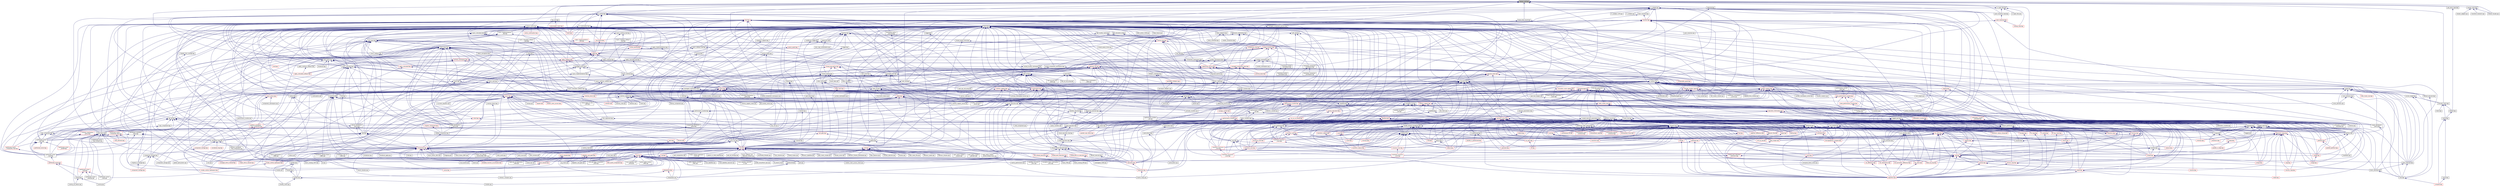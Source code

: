 digraph "always_void.hpp"
{
  edge [fontname="Helvetica",fontsize="10",labelfontname="Helvetica",labelfontsize="10"];
  node [fontname="Helvetica",fontsize="10",shape=record];
  Node1 [label="always_void.hpp",height=0.2,width=0.4,color="black", fillcolor="grey75", style="filled", fontcolor="black"];
  Node1 -> Node2 [dir="back",color="midnightblue",fontsize="10",style="solid",fontname="Helvetica"];
  Node2 [label="get_proxy_type.hpp",height=0.2,width=0.4,color="black", fillcolor="white", style="filled",URL="$dc/d2c/get__proxy__type_8hpp.html"];
  Node2 -> Node3 [dir="back",color="midnightblue",fontsize="10",style="solid",fontname="Helvetica"];
  Node3 [label="iterator.hpp",height=0.2,width=0.4,color="black", fillcolor="white", style="filled",URL="$d9/dde/iterator_8hpp.html"];
  Node3 -> Node4 [dir="back",color="midnightblue",fontsize="10",style="solid",fontname="Helvetica"];
  Node4 [label="vector.hpp",height=0.2,width=0.4,color="black", fillcolor="white", style="filled",URL="$d4/d4c/compute_2vector_8hpp.html"];
  Node4 -> Node5 [dir="back",color="midnightblue",fontsize="10",style="solid",fontname="Helvetica"];
  Node5 [label="vector.hpp",height=0.2,width=0.4,color="black", fillcolor="white", style="filled",URL="$d9/d5f/compute_2serialization_2vector_8hpp.html"];
  Node5 -> Node6 [dir="back",color="midnightblue",fontsize="10",style="solid",fontname="Helvetica"];
  Node6 [label="compute.hpp",height=0.2,width=0.4,color="red", fillcolor="white", style="filled",URL="$df/dd0/compute_8hpp.html"];
  Node4 -> Node6 [dir="back",color="midnightblue",fontsize="10",style="solid",fontname="Helvetica"];
  Node1 -> Node13 [dir="back",color="midnightblue",fontsize="10",style="solid",fontname="Helvetica"];
  Node13 [label="allocator_traits.hpp",height=0.2,width=0.4,color="black", fillcolor="white", style="filled",URL="$d2/d58/allocator__traits_8hpp.html"];
  Node13 -> Node3 [dir="back",color="midnightblue",fontsize="10",style="solid",fontname="Helvetica"];
  Node13 -> Node14 [dir="back",color="midnightblue",fontsize="10",style="solid",fontname="Helvetica"];
  Node14 [label="traits.hpp",height=0.2,width=0.4,color="black", fillcolor="white", style="filled",URL="$d0/d7e/compute_2traits_8hpp.html"];
  Node13 -> Node4 [dir="back",color="midnightblue",fontsize="10",style="solid",fontname="Helvetica"];
  Node1 -> Node15 [dir="back",color="midnightblue",fontsize="10",style="solid",fontname="Helvetica"];
  Node15 [label="future.hpp",height=0.2,width=0.4,color="black", fillcolor="white", style="filled",URL="$d3/d11/lcos_2future_8hpp.html"];
  Node15 -> Node16 [dir="back",color="midnightblue",fontsize="10",style="solid",fontname="Helvetica"];
  Node16 [label="heartbeat.cpp",height=0.2,width=0.4,color="black", fillcolor="white", style="filled",URL="$d8/d98/heartbeat_8cpp.html"];
  Node15 -> Node17 [dir="back",color="midnightblue",fontsize="10",style="solid",fontname="Helvetica"];
  Node17 [label="partition3d.hpp",height=0.2,width=0.4,color="black", fillcolor="white", style="filled",URL="$d1/d50/partition3d_8hpp.html"];
  Node17 -> Node18 [dir="back",color="midnightblue",fontsize="10",style="solid",fontname="Helvetica"];
  Node18 [label="interpolator.cpp",height=0.2,width=0.4,color="black", fillcolor="white", style="filled",URL="$d5/d02/interpolator_8cpp.html"];
  Node17 -> Node19 [dir="back",color="midnightblue",fontsize="10",style="solid",fontname="Helvetica"];
  Node19 [label="interpolator.hpp",height=0.2,width=0.4,color="red", fillcolor="white", style="filled",URL="$dc/d3b/interpolator_8hpp.html"];
  Node19 -> Node18 [dir="back",color="midnightblue",fontsize="10",style="solid",fontname="Helvetica"];
  Node19 -> Node21 [dir="back",color="midnightblue",fontsize="10",style="solid",fontname="Helvetica"];
  Node21 [label="sheneos_compare.cpp",height=0.2,width=0.4,color="black", fillcolor="white", style="filled",URL="$dc/d11/sheneos__compare_8cpp.html"];
  Node15 -> Node23 [dir="back",color="midnightblue",fontsize="10",style="solid",fontname="Helvetica"];
  Node23 [label="throttle.hpp",height=0.2,width=0.4,color="black", fillcolor="white", style="filled",URL="$db/dc9/server_2throttle_8hpp.html"];
  Node23 -> Node24 [dir="back",color="midnightblue",fontsize="10",style="solid",fontname="Helvetica"];
  Node24 [label="throttle.cpp",height=0.2,width=0.4,color="black", fillcolor="white", style="filled",URL="$de/d56/server_2throttle_8cpp.html"];
  Node23 -> Node25 [dir="back",color="midnightblue",fontsize="10",style="solid",fontname="Helvetica"];
  Node25 [label="throttle.hpp",height=0.2,width=0.4,color="black", fillcolor="white", style="filled",URL="$d5/dec/stubs_2throttle_8hpp.html"];
  Node25 -> Node26 [dir="back",color="midnightblue",fontsize="10",style="solid",fontname="Helvetica"];
  Node26 [label="throttle.hpp",height=0.2,width=0.4,color="black", fillcolor="white", style="filled",URL="$d2/d2e/throttle_8hpp.html"];
  Node26 -> Node27 [dir="back",color="midnightblue",fontsize="10",style="solid",fontname="Helvetica"];
  Node27 [label="throttle.cpp",height=0.2,width=0.4,color="black", fillcolor="white", style="filled",URL="$db/d02/throttle_8cpp.html"];
  Node26 -> Node28 [dir="back",color="midnightblue",fontsize="10",style="solid",fontname="Helvetica"];
  Node28 [label="throttle_client.cpp",height=0.2,width=0.4,color="black", fillcolor="white", style="filled",URL="$d0/db7/throttle__client_8cpp.html"];
  Node15 -> Node25 [dir="back",color="midnightblue",fontsize="10",style="solid",fontname="Helvetica"];
  Node15 -> Node26 [dir="back",color="midnightblue",fontsize="10",style="solid",fontname="Helvetica"];
  Node15 -> Node29 [dir="back",color="midnightblue",fontsize="10",style="solid",fontname="Helvetica"];
  Node29 [label="component_storage.hpp",height=0.2,width=0.4,color="black", fillcolor="white", style="filled",URL="$d0/dd6/components_2component__storage_2component__storage_8hpp.html"];
  Node29 -> Node30 [dir="back",color="midnightblue",fontsize="10",style="solid",fontname="Helvetica"];
  Node30 [label="migrate_to_storage.hpp",height=0.2,width=0.4,color="black", fillcolor="white", style="filled",URL="$da/d18/migrate__to__storage_8hpp.html"];
  Node30 -> Node31 [dir="back",color="midnightblue",fontsize="10",style="solid",fontname="Helvetica"];
  Node31 [label="component_storage.hpp",height=0.2,width=0.4,color="red", fillcolor="white", style="filled",URL="$d4/dfe/include_2component__storage_8hpp.html"];
  Node29 -> Node31 [dir="back",color="midnightblue",fontsize="10",style="solid",fontname="Helvetica"];
  Node29 -> Node33 [dir="back",color="midnightblue",fontsize="10",style="solid",fontname="Helvetica"];
  Node33 [label="component_storage.cpp",height=0.2,width=0.4,color="black", fillcolor="white", style="filled",URL="$d4/ddf/component__storage_8cpp.html"];
  Node15 -> Node34 [dir="back",color="midnightblue",fontsize="10",style="solid",fontname="Helvetica"];
  Node34 [label="migrate_from_storage.hpp",height=0.2,width=0.4,color="black", fillcolor="white", style="filled",URL="$db/d0f/migrate__from__storage_8hpp.html"];
  Node34 -> Node31 [dir="back",color="midnightblue",fontsize="10",style="solid",fontname="Helvetica"];
  Node15 -> Node30 [dir="back",color="midnightblue",fontsize="10",style="solid",fontname="Helvetica"];
  Node15 -> Node35 [dir="back",color="midnightblue",fontsize="10",style="solid",fontname="Helvetica"];
  Node35 [label="child.hpp",height=0.2,width=0.4,color="black", fillcolor="white", style="filled",URL="$d5/dcf/child_8hpp.html"];
  Node35 -> Node36 [dir="back",color="midnightblue",fontsize="10",style="solid",fontname="Helvetica"];
  Node36 [label="process.hpp",height=0.2,width=0.4,color="red", fillcolor="white", style="filled",URL="$da/dac/components_2process_2process_8hpp.html"];
  Node35 -> Node40 [dir="back",color="midnightblue",fontsize="10",style="solid",fontname="Helvetica"];
  Node40 [label="child_component.cpp",height=0.2,width=0.4,color="black", fillcolor="white", style="filled",URL="$df/dd7/child__component_8cpp.html"];
  Node15 -> Node41 [dir="back",color="midnightblue",fontsize="10",style="solid",fontname="Helvetica"];
  Node41 [label="block_executor.hpp",height=0.2,width=0.4,color="black", fillcolor="white", style="filled",URL="$dc/d6f/block__executor_8hpp.html"];
  Node41 -> Node42 [dir="back",color="midnightblue",fontsize="10",style="solid",fontname="Helvetica"];
  Node42 [label="block_allocator.hpp",height=0.2,width=0.4,color="black", fillcolor="white", style="filled",URL="$d9/d7a/block__allocator_8hpp.html"];
  Node42 -> Node43 [dir="back",color="midnightblue",fontsize="10",style="solid",fontname="Helvetica"];
  Node43 [label="host.hpp",height=0.2,width=0.4,color="black", fillcolor="white", style="filled",URL="$dd/d78/host_8hpp.html"];
  Node43 -> Node6 [dir="back",color="midnightblue",fontsize="10",style="solid",fontname="Helvetica"];
  Node41 -> Node43 [dir="back",color="midnightblue",fontsize="10",style="solid",fontname="Helvetica"];
  Node15 -> Node44 [dir="back",color="midnightblue",fontsize="10",style="solid",fontname="Helvetica"];
  Node44 [label="default_executor.hpp",height=0.2,width=0.4,color="black", fillcolor="white", style="filled",URL="$dc/db6/compute_2host_2default__executor_8hpp.html"];
  Node44 -> Node43 [dir="back",color="midnightblue",fontsize="10",style="solid",fontname="Helvetica"];
  Node15 -> Node45 [dir="back",color="midnightblue",fontsize="10",style="solid",fontname="Helvetica"];
  Node45 [label="target.hpp",height=0.2,width=0.4,color="black", fillcolor="white", style="filled",URL="$d7/dce/host_2target_8hpp.html"];
  Node45 -> Node42 [dir="back",color="midnightblue",fontsize="10",style="solid",fontname="Helvetica"];
  Node45 -> Node41 [dir="back",color="midnightblue",fontsize="10",style="solid",fontname="Helvetica"];
  Node45 -> Node44 [dir="back",color="midnightblue",fontsize="10",style="solid",fontname="Helvetica"];
  Node45 -> Node46 [dir="back",color="midnightblue",fontsize="10",style="solid",fontname="Helvetica"];
  Node46 [label="numa_domains.hpp",height=0.2,width=0.4,color="black", fillcolor="white", style="filled",URL="$df/d04/numa__domains_8hpp.html"];
  Node46 -> Node43 [dir="back",color="midnightblue",fontsize="10",style="solid",fontname="Helvetica"];
  Node46 -> Node47 [dir="back",color="midnightblue",fontsize="10",style="solid",fontname="Helvetica"];
  Node47 [label="numa_domains.cpp",height=0.2,width=0.4,color="black", fillcolor="white", style="filled",URL="$d1/d5a/numa__domains_8cpp.html"];
  Node45 -> Node48 [dir="back",color="midnightblue",fontsize="10",style="solid",fontname="Helvetica"];
  Node48 [label="target_distribution\l_policy.hpp",height=0.2,width=0.4,color="black", fillcolor="white", style="filled",URL="$d4/d4a/compute_2host_2target__distribution__policy_8hpp.html"];
  Node48 -> Node43 [dir="back",color="midnightblue",fontsize="10",style="solid",fontname="Helvetica"];
  Node45 -> Node49 [dir="back",color="midnightblue",fontsize="10",style="solid",fontname="Helvetica"];
  Node49 [label="access_target.hpp",height=0.2,width=0.4,color="black", fillcolor="white", style="filled",URL="$d6/d09/host_2traits_2access__target_8hpp.html"];
  Node49 -> Node43 [dir="back",color="midnightblue",fontsize="10",style="solid",fontname="Helvetica"];
  Node49 -> Node13 [dir="back",color="midnightblue",fontsize="10",style="solid",fontname="Helvetica"];
  Node45 -> Node43 [dir="back",color="midnightblue",fontsize="10",style="solid",fontname="Helvetica"];
  Node45 -> Node13 [dir="back",color="midnightblue",fontsize="10",style="solid",fontname="Helvetica"];
  Node45 -> Node50 [dir="back",color="midnightblue",fontsize="10",style="solid",fontname="Helvetica"];
  Node50 [label="get_host_targets.cpp",height=0.2,width=0.4,color="black", fillcolor="white", style="filled",URL="$d0/df4/get__host__targets_8cpp.html"];
  Node45 -> Node51 [dir="back",color="midnightblue",fontsize="10",style="solid",fontname="Helvetica"];
  Node51 [label="host_target.cpp",height=0.2,width=0.4,color="black", fillcolor="white", style="filled",URL="$d1/de7/host__target_8cpp.html"];
  Node45 -> Node47 [dir="back",color="midnightblue",fontsize="10",style="solid",fontname="Helvetica"];
  Node15 -> Node48 [dir="back",color="midnightblue",fontsize="10",style="solid",fontname="Helvetica"];
  Node15 -> Node52 [dir="back",color="midnightblue",fontsize="10",style="solid",fontname="Helvetica"];
  Node52 [label="future.hpp",height=0.2,width=0.4,color="black", fillcolor="white", style="filled",URL="$d8/dca/include_2future_8hpp.html"];
  Node52 -> Node53 [dir="back",color="midnightblue",fontsize="10",style="solid",fontname="Helvetica"];
  Node53 [label="shared_future_serialization\l_1402.cpp",height=0.2,width=0.4,color="black", fillcolor="white", style="filled",URL="$d3/d85/shared__future__serialization__1402_8cpp.html"];
  Node52 -> Node54 [dir="back",color="midnightblue",fontsize="10",style="solid",fontname="Helvetica"];
  Node54 [label="wait_all_std_array\l_2035.cpp",height=0.2,width=0.4,color="black", fillcolor="white", style="filled",URL="$d0/d5b/wait__all__std__array__2035_8cpp.html"];
  Node52 -> Node55 [dir="back",color="midnightblue",fontsize="10",style="solid",fontname="Helvetica"];
  Node55 [label="wait_all_std_array.cpp",height=0.2,width=0.4,color="black", fillcolor="white", style="filled",URL="$d2/d4c/wait__all__std__array_8cpp.html"];
  Node52 -> Node56 [dir="back",color="midnightblue",fontsize="10",style="solid",fontname="Helvetica"];
  Node56 [label="wait_any_std_array.cpp",height=0.2,width=0.4,color="black", fillcolor="white", style="filled",URL="$d8/dcf/wait__any__std__array_8cpp.html"];
  Node15 -> Node57 [dir="back",color="midnightblue",fontsize="10",style="solid",fontname="Helvetica"];
  Node57 [label="local_lcos.hpp",height=0.2,width=0.4,color="black", fillcolor="white", style="filled",URL="$db/d67/local__lcos_8hpp.html"];
  Node57 -> Node58 [dir="back",color="midnightblue",fontsize="10",style="solid",fontname="Helvetica"];
  Node58 [label="template_function_accumulator.hpp",height=0.2,width=0.4,color="red", fillcolor="white", style="filled",URL="$d7/da6/server_2template__function__accumulator_8hpp.html"];
  Node57 -> Node62 [dir="back",color="midnightblue",fontsize="10",style="solid",fontname="Helvetica"];
  Node62 [label="allgather_and_gate.hpp",height=0.2,width=0.4,color="red", fillcolor="white", style="filled",URL="$d9/dbb/allgather__and__gate_8hpp.html"];
  Node62 -> Node64 [dir="back",color="midnightblue",fontsize="10",style="solid",fontname="Helvetica"];
  Node64 [label="allgather_and_gate.cpp",height=0.2,width=0.4,color="black", fillcolor="white", style="filled",URL="$d1/d56/allgather__and__gate_8cpp.html"];
  Node62 -> Node65 [dir="back",color="midnightblue",fontsize="10",style="solid",fontname="Helvetica"];
  Node65 [label="ag_client.cpp",height=0.2,width=0.4,color="black", fillcolor="white", style="filled",URL="$d4/d5d/ag__client_8cpp.html"];
  Node57 -> Node66 [dir="back",color="midnightblue",fontsize="10",style="solid",fontname="Helvetica"];
  Node66 [label="simple_central_tuplespace.hpp",height=0.2,width=0.4,color="red", fillcolor="white", style="filled",URL="$db/d69/server_2simple__central__tuplespace_8hpp.html"];
  Node66 -> Node68 [dir="back",color="midnightblue",fontsize="10",style="solid",fontname="Helvetica"];
  Node68 [label="simple_central_tuplespace.hpp",height=0.2,width=0.4,color="red", fillcolor="white", style="filled",URL="$d0/d4b/stubs_2simple__central__tuplespace_8hpp.html"];
  Node57 -> Node71 [dir="back",color="midnightblue",fontsize="10",style="solid",fontname="Helvetica"];
  Node71 [label="lcos.hpp",height=0.2,width=0.4,color="red", fillcolor="white", style="filled",URL="$d5/deb/lcos_8hpp.html"];
  Node71 -> Node64 [dir="back",color="midnightblue",fontsize="10",style="solid",fontname="Helvetica"];
  Node71 -> Node72 [dir="back",color="midnightblue",fontsize="10",style="solid",fontname="Helvetica"];
  Node72 [label="apex_balance.cpp",height=0.2,width=0.4,color="black", fillcolor="white", style="filled",URL="$d4/d8e/apex__balance_8cpp.html"];
  Node71 -> Node73 [dir="back",color="midnightblue",fontsize="10",style="solid",fontname="Helvetica"];
  Node73 [label="apex_policy_engine\l_active_thread_count.cpp",height=0.2,width=0.4,color="black", fillcolor="white", style="filled",URL="$d5/d01/apex__policy__engine__active__thread__count_8cpp.html"];
  Node71 -> Node74 [dir="back",color="midnightblue",fontsize="10",style="solid",fontname="Helvetica"];
  Node74 [label="apex_policy_engine\l_events.cpp",height=0.2,width=0.4,color="black", fillcolor="white", style="filled",URL="$df/d0f/apex__policy__engine__events_8cpp.html"];
  Node71 -> Node75 [dir="back",color="midnightblue",fontsize="10",style="solid",fontname="Helvetica"];
  Node75 [label="apex_policy_engine\l_periodic.cpp",height=0.2,width=0.4,color="black", fillcolor="white", style="filled",URL="$d5/d7b/apex__policy__engine__periodic_8cpp.html"];
  Node71 -> Node16 [dir="back",color="midnightblue",fontsize="10",style="solid",fontname="Helvetica"];
  Node71 -> Node76 [dir="back",color="midnightblue",fontsize="10",style="solid",fontname="Helvetica"];
  Node76 [label="hello_world_component.hpp",height=0.2,width=0.4,color="red", fillcolor="white", style="filled",URL="$df/df0/hello__world__component_8hpp.html"];
  Node71 -> Node79 [dir="back",color="midnightblue",fontsize="10",style="solid",fontname="Helvetica"];
  Node79 [label="row.hpp",height=0.2,width=0.4,color="red", fillcolor="white", style="filled",URL="$dc/d69/row_8hpp.html"];
  Node79 -> Node86 [dir="back",color="midnightblue",fontsize="10",style="solid",fontname="Helvetica"];
  Node86 [label="stencil_iterator.hpp",height=0.2,width=0.4,color="red", fillcolor="white", style="filled",URL="$dc/d5c/server_2stencil__iterator_8hpp.html"];
  Node86 -> Node82 [dir="back",color="midnightblue",fontsize="10",style="solid",fontname="Helvetica"];
  Node82 [label="solver.hpp",height=0.2,width=0.4,color="red", fillcolor="white", style="filled",URL="$db/d9a/server_2solver_8hpp.html"];
  Node86 -> Node87 [dir="back",color="midnightblue",fontsize="10",style="solid",fontname="Helvetica"];
  Node87 [label="stencil_iterator.cpp",height=0.2,width=0.4,color="black", fillcolor="white", style="filled",URL="$d6/de1/server_2stencil__iterator_8cpp.html"];
  Node79 -> Node85 [dir="back",color="midnightblue",fontsize="10",style="solid",fontname="Helvetica"];
  Node85 [label="grid.cpp",height=0.2,width=0.4,color="black", fillcolor="white", style="filled",URL="$d6/d1b/jacobi__component_2grid_8cpp.html"];
  Node71 -> Node89 [dir="back",color="midnightblue",fontsize="10",style="solid",fontname="Helvetica"];
  Node89 [label="stencil_iterator.hpp",height=0.2,width=0.4,color="red", fillcolor="white", style="filled",URL="$d4/dc8/stencil__iterator_8hpp.html"];
  Node89 -> Node82 [dir="back",color="midnightblue",fontsize="10",style="solid",fontname="Helvetica"];
  Node89 -> Node86 [dir="back",color="midnightblue",fontsize="10",style="solid",fontname="Helvetica"];
  Node71 -> Node86 [dir="back",color="midnightblue",fontsize="10",style="solid",fontname="Helvetica"];
  Node71 -> Node90 [dir="back",color="midnightblue",fontsize="10",style="solid",fontname="Helvetica"];
  Node90 [label="jacobi_hpx.cpp",height=0.2,width=0.4,color="black", fillcolor="white", style="filled",URL="$d8/d72/jacobi__hpx_8cpp.html"];
  Node71 -> Node91 [dir="back",color="midnightblue",fontsize="10",style="solid",fontname="Helvetica"];
  Node91 [label="jacobi_nonuniform_hpx.cpp",height=0.2,width=0.4,color="black", fillcolor="white", style="filled",URL="$de/d56/jacobi__nonuniform__hpx_8cpp.html"];
  Node71 -> Node92 [dir="back",color="midnightblue",fontsize="10",style="solid",fontname="Helvetica"];
  Node92 [label="enumerate_threads.cpp",height=0.2,width=0.4,color="black", fillcolor="white", style="filled",URL="$d3/dd4/enumerate__threads_8cpp.html"];
  Node71 -> Node93 [dir="back",color="midnightblue",fontsize="10",style="solid",fontname="Helvetica"];
  Node93 [label="fibonacci_await.cpp",height=0.2,width=0.4,color="black", fillcolor="white", style="filled",URL="$dc/d1c/fibonacci__await_8cpp.html"];
  Node71 -> Node94 [dir="back",color="midnightblue",fontsize="10",style="solid",fontname="Helvetica"];
  Node94 [label="fibonacci_dataflow.cpp",height=0.2,width=0.4,color="black", fillcolor="white", style="filled",URL="$df/d3d/fibonacci__dataflow_8cpp.html"];
  Node71 -> Node95 [dir="back",color="midnightblue",fontsize="10",style="solid",fontname="Helvetica"];
  Node95 [label="fibonacci_futures.cpp",height=0.2,width=0.4,color="black", fillcolor="white", style="filled",URL="$d6/de3/fibonacci__futures_8cpp.html"];
  Node71 -> Node96 [dir="back",color="midnightblue",fontsize="10",style="solid",fontname="Helvetica"];
  Node96 [label="fibonacci_futures_distributed.cpp",height=0.2,width=0.4,color="black", fillcolor="white", style="filled",URL="$d1/dc9/fibonacci__futures__distributed_8cpp.html"];
  Node71 -> Node97 [dir="back",color="midnightblue",fontsize="10",style="solid",fontname="Helvetica"];
  Node97 [label="fractals.cpp",height=0.2,width=0.4,color="black", fillcolor="white", style="filled",URL="$d8/d58/fractals_8cpp.html"];
  Node71 -> Node98 [dir="back",color="midnightblue",fontsize="10",style="solid",fontname="Helvetica"];
  Node98 [label="fractals_executor.cpp",height=0.2,width=0.4,color="black", fillcolor="white", style="filled",URL="$d9/da9/fractals__executor_8cpp.html"];
  Node71 -> Node99 [dir="back",color="midnightblue",fontsize="10",style="solid",fontname="Helvetica"];
  Node99 [label="fractals_struct.cpp",height=0.2,width=0.4,color="black", fillcolor="white", style="filled",URL="$d8/d2f/fractals__struct_8cpp.html"];
  Node71 -> Node100 [dir="back",color="midnightblue",fontsize="10",style="solid",fontname="Helvetica"];
  Node100 [label="hello_world.cpp",height=0.2,width=0.4,color="black", fillcolor="white", style="filled",URL="$d0/d67/hello__world_8cpp.html"];
  Node71 -> Node101 [dir="back",color="midnightblue",fontsize="10",style="solid",fontname="Helvetica"];
  Node101 [label="latch_local.cpp",height=0.2,width=0.4,color="black", fillcolor="white", style="filled",URL="$dd/dd3/latch__local_8cpp.html"];
  Node71 -> Node102 [dir="back",color="midnightblue",fontsize="10",style="solid",fontname="Helvetica"];
  Node102 [label="latch_remote.cpp",height=0.2,width=0.4,color="black", fillcolor="white", style="filled",URL="$df/d59/latch__remote_8cpp.html"];
  Node71 -> Node103 [dir="back",color="midnightblue",fontsize="10",style="solid",fontname="Helvetica"];
  Node103 [label="local_channel.cpp",height=0.2,width=0.4,color="black", fillcolor="white", style="filled",URL="$d0/d3e/local__channel_8cpp.html"];
  Node71 -> Node104 [dir="back",color="midnightblue",fontsize="10",style="solid",fontname="Helvetica"];
  Node104 [label="pingpong.cpp",height=0.2,width=0.4,color="black", fillcolor="white", style="filled",URL="$dd/d4d/pingpong_8cpp.html"];
  Node71 -> Node105 [dir="back",color="midnightblue",fontsize="10",style="solid",fontname="Helvetica"];
  Node105 [label="shared_mutex.cpp",height=0.2,width=0.4,color="black", fillcolor="white", style="filled",URL="$da/d0b/shared__mutex_8cpp.html"];
  Node71 -> Node106 [dir="back",color="midnightblue",fontsize="10",style="solid",fontname="Helvetica"];
  Node106 [label="wait_composition.cpp",height=0.2,width=0.4,color="black", fillcolor="white", style="filled",URL="$d6/d13/wait__composition_8cpp.html"];
  Node71 -> Node21 [dir="back",color="midnightblue",fontsize="10",style="solid",fontname="Helvetica"];
  Node71 -> Node107 [dir="back",color="midnightblue",fontsize="10",style="solid",fontname="Helvetica"];
  Node107 [label="spell_check_file.cpp",height=0.2,width=0.4,color="black", fillcolor="white", style="filled",URL="$df/df7/spell__check__file_8cpp.html"];
  Node71 -> Node108 [dir="back",color="midnightblue",fontsize="10",style="solid",fontname="Helvetica"];
  Node108 [label="spell_check_simple.cpp",height=0.2,width=0.4,color="black", fillcolor="white", style="filled",URL="$dd/d54/spell__check__simple_8cpp.html"];
  Node71 -> Node70 [dir="back",color="midnightblue",fontsize="10",style="solid",fontname="Helvetica"];
  Node70 [label="simple_central_tuplespace\l_client.cpp",height=0.2,width=0.4,color="black", fillcolor="white", style="filled",URL="$d1/d7b/simple__central__tuplespace__client_8cpp.html"];
  Node71 -> Node109 [dir="back",color="midnightblue",fontsize="10",style="solid",fontname="Helvetica"];
  Node109 [label="hpx.hpp",height=0.2,width=0.4,color="red", fillcolor="white", style="filled",URL="$d0/daa/hpx_8hpp.html"];
  Node109 -> Node120 [dir="back",color="midnightblue",fontsize="10",style="solid",fontname="Helvetica"];
  Node120 [label="1d_stencil_8.cpp",height=0.2,width=0.4,color="black", fillcolor="white", style="filled",URL="$df/de0/1d__stencil__8_8cpp.html"];
  Node109 -> Node58 [dir="back",color="midnightblue",fontsize="10",style="solid",fontname="Helvetica"];
  Node109 -> Node64 [dir="back",color="midnightblue",fontsize="10",style="solid",fontname="Helvetica"];
  Node109 -> Node65 [dir="back",color="midnightblue",fontsize="10",style="solid",fontname="Helvetica"];
  Node109 -> Node76 [dir="back",color="midnightblue",fontsize="10",style="solid",fontname="Helvetica"];
  Node109 -> Node85 [dir="back",color="midnightblue",fontsize="10",style="solid",fontname="Helvetica"];
  Node109 -> Node87 [dir="back",color="midnightblue",fontsize="10",style="solid",fontname="Helvetica"];
  Node109 -> Node90 [dir="back",color="midnightblue",fontsize="10",style="solid",fontname="Helvetica"];
  Node109 -> Node91 [dir="back",color="midnightblue",fontsize="10",style="solid",fontname="Helvetica"];
  Node109 -> Node151 [dir="back",color="midnightblue",fontsize="10",style="solid",fontname="Helvetica"];
  Node151 [label="sine.cpp",height=0.2,width=0.4,color="black", fillcolor="white", style="filled",URL="$d3/d0d/server_2sine_8cpp.html"];
  Node109 -> Node155 [dir="back",color="midnightblue",fontsize="10",style="solid",fontname="Helvetica"];
  Node155 [label="qt.cpp",height=0.2,width=0.4,color="black", fillcolor="white", style="filled",URL="$df/d90/qt_8cpp.html"];
  Node109 -> Node180 [dir="back",color="midnightblue",fontsize="10",style="solid",fontname="Helvetica"];
  Node180 [label="random_mem_access_client.cpp",height=0.2,width=0.4,color="black", fillcolor="white", style="filled",URL="$df/d1b/random__mem__access__client_8cpp.html"];
  Node109 -> Node18 [dir="back",color="midnightblue",fontsize="10",style="solid",fontname="Helvetica"];
  Node109 -> Node17 [dir="back",color="midnightblue",fontsize="10",style="solid",fontname="Helvetica"];
  Node109 -> Node19 [dir="back",color="midnightblue",fontsize="10",style="solid",fontname="Helvetica"];
  Node109 -> Node24 [dir="back",color="midnightblue",fontsize="10",style="solid",fontname="Helvetica"];
  Node109 -> Node23 [dir="back",color="midnightblue",fontsize="10",style="solid",fontname="Helvetica"];
  Node109 -> Node25 [dir="back",color="midnightblue",fontsize="10",style="solid",fontname="Helvetica"];
  Node109 -> Node27 [dir="back",color="midnightblue",fontsize="10",style="solid",fontname="Helvetica"];
  Node109 -> Node26 [dir="back",color="midnightblue",fontsize="10",style="solid",fontname="Helvetica"];
  Node109 -> Node196 [dir="back",color="midnightblue",fontsize="10",style="solid",fontname="Helvetica"];
  Node196 [label="transpose_block_numa.cpp",height=0.2,width=0.4,color="black", fillcolor="white", style="filled",URL="$dd/d3b/transpose__block__numa_8cpp.html"];
  Node109 -> Node66 [dir="back",color="midnightblue",fontsize="10",style="solid",fontname="Helvetica"];
  Node109 -> Node220 [dir="back",color="midnightblue",fontsize="10",style="solid",fontname="Helvetica"];
  Node220 [label="barrier_performance.cpp",height=0.2,width=0.4,color="black", fillcolor="white", style="filled",URL="$d6/d6c/barrier__performance_8cpp.html"];
  Node109 -> Node238 [dir="back",color="midnightblue",fontsize="10",style="solid",fontname="Helvetica"];
  Node238 [label="duplicate_id_registration\l_1596.cpp",height=0.2,width=0.4,color="black", fillcolor="white", style="filled",URL="$db/d8d/duplicate__id__registration__1596_8cpp.html"];
  Node109 -> Node241 [dir="back",color="midnightblue",fontsize="10",style="solid",fontname="Helvetica"];
  Node241 [label="send_gid_keep_component\l_1624.cpp",height=0.2,width=0.4,color="black", fillcolor="white", style="filled",URL="$d9/d49/send__gid__keep__component__1624_8cpp.html"];
  Node109 -> Node261 [dir="back",color="midnightblue",fontsize="10",style="solid",fontname="Helvetica"];
  Node261 [label="async_unwrap_1037.cpp",height=0.2,width=0.4,color="black", fillcolor="white", style="filled",URL="$d4/d13/async__unwrap__1037_8cpp.html"];
  Node109 -> Node262 [dir="back",color="midnightblue",fontsize="10",style="solid",fontname="Helvetica"];
  Node262 [label="barrier_hang.cpp",height=0.2,width=0.4,color="black", fillcolor="white", style="filled",URL="$dd/d8b/barrier__hang_8cpp.html"];
  Node109 -> Node270 [dir="back",color="midnightblue",fontsize="10",style="solid",fontname="Helvetica"];
  Node270 [label="dataflow_recursion\l_1613.cpp",height=0.2,width=0.4,color="black", fillcolor="white", style="filled",URL="$d0/d1f/dataflow__recursion__1613_8cpp.html"];
  Node109 -> Node272 [dir="back",color="midnightblue",fontsize="10",style="solid",fontname="Helvetica"];
  Node272 [label="exception_from_continuation\l_1613.cpp",height=0.2,width=0.4,color="black", fillcolor="white", style="filled",URL="$db/d28/exception__from__continuation__1613_8cpp.html"];
  Node109 -> Node275 [dir="back",color="midnightblue",fontsize="10",style="solid",fontname="Helvetica"];
  Node275 [label="future_790.cpp",height=0.2,width=0.4,color="black", fillcolor="white", style="filled",URL="$de/d3d/future__790_8cpp.html"];
  Node109 -> Node277 [dir="back",color="midnightblue",fontsize="10",style="solid",fontname="Helvetica"];
  Node277 [label="future_unwrap_878.cpp",height=0.2,width=0.4,color="black", fillcolor="white", style="filled",URL="$d9/ddf/future__unwrap__878_8cpp.html"];
  Node109 -> Node278 [dir="back",color="midnightblue",fontsize="10",style="solid",fontname="Helvetica"];
  Node278 [label="ignore_while_locked\l_1485.cpp",height=0.2,width=0.4,color="black", fillcolor="white", style="filled",URL="$db/d24/ignore__while__locked__1485_8cpp.html"];
  Node109 -> Node285 [dir="back",color="midnightblue",fontsize="10",style="solid",fontname="Helvetica"];
  Node285 [label="safely_destroy_promise\l_1481.cpp",height=0.2,width=0.4,color="black", fillcolor="white", style="filled",URL="$dd/d62/safely__destroy__promise__1481_8cpp.html"];
  Node109 -> Node321 [dir="back",color="midnightblue",fontsize="10",style="solid",fontname="Helvetica"];
  Node321 [label="unwrapped_1528.cpp",height=0.2,width=0.4,color="black", fillcolor="white", style="filled",URL="$d7/d63/unwrapped__1528_8cpp.html"];
  Node109 -> Node338 [dir="back",color="midnightblue",fontsize="10",style="solid",fontname="Helvetica"];
  Node338 [label="managed_refcnt_checker.hpp",height=0.2,width=0.4,color="red", fillcolor="white", style="filled",URL="$d3/d77/stubs_2managed__refcnt__checker_8hpp.html"];
  Node109 -> Node342 [dir="back",color="midnightblue",fontsize="10",style="solid",fontname="Helvetica"];
  Node342 [label="simple_refcnt_checker.hpp",height=0.2,width=0.4,color="red", fillcolor="white", style="filled",URL="$da/d8e/stubs_2simple__refcnt__checker_8hpp.html"];
  Node109 -> Node350 [dir="back",color="midnightblue",fontsize="10",style="solid",fontname="Helvetica"];
  Node350 [label="await.cpp",height=0.2,width=0.4,color="black", fillcolor="white", style="filled",URL="$d6/d41/await_8cpp.html"];
  Node109 -> Node357 [dir="back",color="midnightblue",fontsize="10",style="solid",fontname="Helvetica"];
  Node357 [label="global_spmd_block.cpp",height=0.2,width=0.4,color="black", fillcolor="white", style="filled",URL="$da/d4f/global__spmd__block_8cpp.html"];
  Node109 -> Node358 [dir="back",color="midnightblue",fontsize="10",style="solid",fontname="Helvetica"];
  Node358 [label="local_barrier.cpp",height=0.2,width=0.4,color="black", fillcolor="white", style="filled",URL="$d2/db4/tests_2unit_2lcos_2local__barrier_8cpp.html"];
  Node109 -> Node359 [dir="back",color="midnightblue",fontsize="10",style="solid",fontname="Helvetica"];
  Node359 [label="local_dataflow.cpp",height=0.2,width=0.4,color="black", fillcolor="white", style="filled",URL="$d9/d92/local__dataflow_8cpp.html"];
  Node109 -> Node360 [dir="back",color="midnightblue",fontsize="10",style="solid",fontname="Helvetica"];
  Node360 [label="local_dataflow_executor.cpp",height=0.2,width=0.4,color="black", fillcolor="white", style="filled",URL="$d2/d73/local__dataflow__executor_8cpp.html"];
  Node109 -> Node361 [dir="back",color="midnightblue",fontsize="10",style="solid",fontname="Helvetica"];
  Node361 [label="local_dataflow_executor\l_v1.cpp",height=0.2,width=0.4,color="black", fillcolor="white", style="filled",URL="$df/d49/local__dataflow__executor__v1_8cpp.html"];
  Node109 -> Node362 [dir="back",color="midnightblue",fontsize="10",style="solid",fontname="Helvetica"];
  Node362 [label="local_dataflow_std\l_array.cpp",height=0.2,width=0.4,color="black", fillcolor="white", style="filled",URL="$db/dcb/local__dataflow__std__array_8cpp.html"];
  Node109 -> Node572 [dir="back",color="midnightblue",fontsize="10",style="solid",fontname="Helvetica"];
  Node572 [label="spmd_block.cpp",height=0.2,width=0.4,color="black", fillcolor="white", style="filled",URL="$d7/dbf/spmd__block_8cpp.html"];
  Node71 -> Node588 [dir="back",color="midnightblue",fontsize="10",style="solid",fontname="Helvetica"];
  Node588 [label="parent_vs_child_stealing.cpp",height=0.2,width=0.4,color="black", fillcolor="white", style="filled",URL="$d2/d07/parent__vs__child__stealing_8cpp.html"];
  Node71 -> Node589 [dir="back",color="midnightblue",fontsize="10",style="solid",fontname="Helvetica"];
  Node589 [label="wait_all_timings.cpp",height=0.2,width=0.4,color="black", fillcolor="white", style="filled",URL="$d5/da1/wait__all__timings_8cpp.html"];
  Node71 -> Node590 [dir="back",color="midnightblue",fontsize="10",style="solid",fontname="Helvetica"];
  Node590 [label="return_future_2847.cpp",height=0.2,width=0.4,color="black", fillcolor="white", style="filled",URL="$d3/dfe/return__future__2847_8cpp.html"];
  Node71 -> Node591 [dir="back",color="midnightblue",fontsize="10",style="solid",fontname="Helvetica"];
  Node591 [label="return_non_default\l_constructible_2847.cpp",height=0.2,width=0.4,color="black", fillcolor="white", style="filled",URL="$dc/d11/return__non__default__constructible__2847_8cpp.html"];
  Node71 -> Node238 [dir="back",color="midnightblue",fontsize="10",style="solid",fontname="Helvetica"];
  Node71 -> Node241 [dir="back",color="midnightblue",fontsize="10",style="solid",fontname="Helvetica"];
  Node71 -> Node592 [dir="back",color="midnightblue",fontsize="10",style="solid",fontname="Helvetica"];
  Node592 [label="async_action_1813.cpp",height=0.2,width=0.4,color="black", fillcolor="white", style="filled",URL="$db/de6/async__action__1813_8cpp.html"];
  Node71 -> Node593 [dir="back",color="midnightblue",fontsize="10",style="solid",fontname="Helvetica"];
  Node593 [label="async_callback_non\l_deduced_context.cpp",height=0.2,width=0.4,color="black", fillcolor="white", style="filled",URL="$dc/dbb/async__callback__non__deduced__context_8cpp.html"];
  Node71 -> Node594 [dir="back",color="midnightblue",fontsize="10",style="solid",fontname="Helvetica"];
  Node594 [label="broadcast_unwrap_future\l_2885.cpp",height=0.2,width=0.4,color="black", fillcolor="white", style="filled",URL="$da/df6/broadcast__unwrap__future__2885_8cpp.html"];
  Node71 -> Node595 [dir="back",color="midnightblue",fontsize="10",style="solid",fontname="Helvetica"];
  Node595 [label="broadcast_wait_for\l_2822.cpp",height=0.2,width=0.4,color="black", fillcolor="white", style="filled",URL="$dd/de7/broadcast__wait__for__2822_8cpp.html"];
  Node71 -> Node631 [dir="back",color="midnightblue",fontsize="10",style="solid",fontname="Helvetica"];
  Node631 [label="broadcast.cpp",height=0.2,width=0.4,color="black", fillcolor="white", style="filled",URL="$d8/d8b/broadcast_8cpp.html"];
  Node71 -> Node632 [dir="back",color="midnightblue",fontsize="10",style="solid",fontname="Helvetica"];
  Node632 [label="broadcast_apply.cpp",height=0.2,width=0.4,color="black", fillcolor="white", style="filled",URL="$dd/de8/broadcast__apply_8cpp.html"];
  Node71 -> Node637 [dir="back",color="midnightblue",fontsize="10",style="solid",fontname="Helvetica"];
  Node637 [label="fold.cpp",height=0.2,width=0.4,color="black", fillcolor="white", style="filled",URL="$d8/dd8/fold_8cpp.html"];
  Node71 -> Node642 [dir="back",color="midnightblue",fontsize="10",style="solid",fontname="Helvetica"];
  Node642 [label="local_latch.cpp",height=0.2,width=0.4,color="black", fillcolor="white", style="filled",URL="$d4/db4/local__latch_8cpp.html"];
  Node71 -> Node649 [dir="back",color="midnightblue",fontsize="10",style="solid",fontname="Helvetica"];
  Node649 [label="reduce.cpp",height=0.2,width=0.4,color="black", fillcolor="white", style="filled",URL="$d5/d6d/reduce_8cpp.html"];
  Node57 -> Node278 [dir="back",color="midnightblue",fontsize="10",style="solid",fontname="Helvetica"];
  Node57 -> Node285 [dir="back",color="midnightblue",fontsize="10",style="solid",fontname="Helvetica"];
  Node57 -> Node350 [dir="back",color="midnightblue",fontsize="10",style="solid",fontname="Helvetica"];
  Node57 -> Node358 [dir="back",color="midnightblue",fontsize="10",style="solid",fontname="Helvetica"];
  Node57 -> Node359 [dir="back",color="midnightblue",fontsize="10",style="solid",fontname="Helvetica"];
  Node57 -> Node360 [dir="back",color="midnightblue",fontsize="10",style="solid",fontname="Helvetica"];
  Node57 -> Node361 [dir="back",color="midnightblue",fontsize="10",style="solid",fontname="Helvetica"];
  Node57 -> Node362 [dir="back",color="midnightblue",fontsize="10",style="solid",fontname="Helvetica"];
  Node57 -> Node642 [dir="back",color="midnightblue",fontsize="10",style="solid",fontname="Helvetica"];
  Node15 -> Node671 [dir="back",color="midnightblue",fontsize="10",style="solid",fontname="Helvetica"];
  Node671 [label="async.hpp",height=0.2,width=0.4,color="black", fillcolor="white", style="filled",URL="$d1/da1/lcos_2async_8hpp.html"];
  Node671 -> Node672 [dir="back",color="midnightblue",fontsize="10",style="solid",fontname="Helvetica"];
  Node672 [label="async.hpp",height=0.2,width=0.4,color="red", fillcolor="white", style="filled",URL="$d5/d2c/async_8hpp.html"];
  Node672 -> Node87 [dir="back",color="midnightblue",fontsize="10",style="solid",fontname="Helvetica"];
  Node672 -> Node673 [dir="back",color="midnightblue",fontsize="10",style="solid",fontname="Helvetica"];
  Node673 [label="apply.hpp",height=0.2,width=0.4,color="red", fillcolor="white", style="filled",URL="$d7/d4c/apply_8hpp.html"];
  Node673 -> Node675 [dir="back",color="midnightblue",fontsize="10",style="solid",fontname="Helvetica"];
  Node675 [label="ostream.hpp",height=0.2,width=0.4,color="red", fillcolor="white", style="filled",URL="$d1/d38/ostream_8hpp.html"];
  Node673 -> Node715 [dir="back",color="midnightblue",fontsize="10",style="solid",fontname="Helvetica"];
  Node715 [label="dataflow.hpp",height=0.2,width=0.4,color="black", fillcolor="white", style="filled",URL="$db/d03/lcos_2dataflow_8hpp.html"];
  Node715 -> Node716 [dir="back",color="midnightblue",fontsize="10",style="solid",fontname="Helvetica"];
  Node716 [label="dataflow.hpp",height=0.2,width=0.4,color="red", fillcolor="white", style="filled",URL="$d6/dd8/dataflow_8hpp.html"];
  Node716 -> Node90 [dir="back",color="midnightblue",fontsize="10",style="solid",fontname="Helvetica"];
  Node716 -> Node48 [dir="back",color="midnightblue",fontsize="10",style="solid",fontname="Helvetica"];
  Node716 -> Node57 [dir="back",color="midnightblue",fontsize="10",style="solid",fontname="Helvetica"];
  Node716 -> Node718 [dir="back",color="midnightblue",fontsize="10",style="solid",fontname="Helvetica"];
  Node718 [label="gather.hpp",height=0.2,width=0.4,color="black", fillcolor="white", style="filled",URL="$d8/d2b/gather_8hpp.html"];
  Node718 -> Node120 [dir="back",color="midnightblue",fontsize="10",style="solid",fontname="Helvetica"];
  Node718 -> Node71 [dir="back",color="midnightblue",fontsize="10",style="solid",fontname="Helvetica"];
  Node716 -> Node719 [dir="back",color="midnightblue",fontsize="10",style="solid",fontname="Helvetica"];
  Node719 [label="rotate.hpp",height=0.2,width=0.4,color="red", fillcolor="white", style="filled",URL="$da/df0/algorithms_2rotate_8hpp.html"];
  Node719 -> Node721 [dir="back",color="midnightblue",fontsize="10",style="solid",fontname="Helvetica"];
  Node721 [label="algorithm.hpp",height=0.2,width=0.4,color="red", fillcolor="white", style="filled",URL="$de/d55/algorithm_8hpp.html"];
  Node719 -> Node732 [dir="back",color="midnightblue",fontsize="10",style="solid",fontname="Helvetica"];
  Node732 [label="rotate.hpp",height=0.2,width=0.4,color="red", fillcolor="white", style="filled",URL="$da/d1b/container__algorithms_2rotate_8hpp.html"];
  Node716 -> Node733 [dir="back",color="midnightblue",fontsize="10",style="solid",fontname="Helvetica"];
  Node733 [label="sort.hpp",height=0.2,width=0.4,color="red", fillcolor="white", style="filled",URL="$d3/d10/algorithms_2sort_8hpp.html"];
  Node733 -> Node721 [dir="back",color="midnightblue",fontsize="10",style="solid",fontname="Helvetica"];
  Node733 -> Node735 [dir="back",color="midnightblue",fontsize="10",style="solid",fontname="Helvetica"];
  Node735 [label="reduce_by_key.hpp",height=0.2,width=0.4,color="red", fillcolor="white", style="filled",URL="$d9/d4a/reduce__by__key_8hpp.html"];
  Node733 -> Node738 [dir="back",color="midnightblue",fontsize="10",style="solid",fontname="Helvetica"];
  Node738 [label="sort_by_key.hpp",height=0.2,width=0.4,color="red", fillcolor="white", style="filled",URL="$d2/da1/sort__by__key_8hpp.html"];
  Node716 -> Node740 [dir="back",color="midnightblue",fontsize="10",style="solid",fontname="Helvetica"];
  Node740 [label="task_block.hpp",height=0.2,width=0.4,color="black", fillcolor="white", style="filled",URL="$de/db7/task__block_8hpp.html"];
  Node740 -> Node741 [dir="back",color="midnightblue",fontsize="10",style="solid",fontname="Helvetica"];
  Node741 [label="parallel_task_block.hpp",height=0.2,width=0.4,color="red", fillcolor="white", style="filled",URL="$d4/d99/parallel__task__block_8hpp.html"];
  Node716 -> Node742 [dir="back",color="midnightblue",fontsize="10",style="solid",fontname="Helvetica"];
  Node742 [label="foreach_partitioner.hpp",height=0.2,width=0.4,color="black", fillcolor="white", style="filled",URL="$de/deb/foreach__partitioner_8hpp.html"];
  Node742 -> Node743 [dir="back",color="midnightblue",fontsize="10",style="solid",fontname="Helvetica"];
  Node743 [label="copy.hpp",height=0.2,width=0.4,color="red", fillcolor="white", style="filled",URL="$d3/d90/algorithms_2copy_8hpp.html"];
  Node743 -> Node721 [dir="back",color="midnightblue",fontsize="10",style="solid",fontname="Helvetica"];
  Node743 -> Node735 [dir="back",color="midnightblue",fontsize="10",style="solid",fontname="Helvetica"];
  Node743 -> Node746 [dir="back",color="midnightblue",fontsize="10",style="solid",fontname="Helvetica"];
  Node746 [label="remove_copy.hpp",height=0.2,width=0.4,color="red", fillcolor="white", style="filled",URL="$d6/db8/algorithms_2remove__copy_8hpp.html"];
  Node746 -> Node721 [dir="back",color="midnightblue",fontsize="10",style="solid",fontname="Helvetica"];
  Node746 -> Node748 [dir="back",color="midnightblue",fontsize="10",style="solid",fontname="Helvetica"];
  Node748 [label="remove_copy.hpp",height=0.2,width=0.4,color="red", fillcolor="white", style="filled",URL="$d5/d0b/container__algorithms_2remove__copy_8hpp.html"];
  Node743 -> Node749 [dir="back",color="midnightblue",fontsize="10",style="solid",fontname="Helvetica"];
  Node749 [label="reverse.hpp",height=0.2,width=0.4,color="red", fillcolor="white", style="filled",URL="$d2/df8/algorithms_2reverse_8hpp.html"];
  Node749 -> Node721 [dir="back",color="midnightblue",fontsize="10",style="solid",fontname="Helvetica"];
  Node749 -> Node719 [dir="back",color="midnightblue",fontsize="10",style="solid",fontname="Helvetica"];
  Node749 -> Node751 [dir="back",color="midnightblue",fontsize="10",style="solid",fontname="Helvetica"];
  Node751 [label="reverse.hpp",height=0.2,width=0.4,color="red", fillcolor="white", style="filled",URL="$db/dd1/container__algorithms_2reverse_8hpp.html"];
  Node743 -> Node719 [dir="back",color="midnightblue",fontsize="10",style="solid",fontname="Helvetica"];
  Node743 -> Node752 [dir="back",color="midnightblue",fontsize="10",style="solid",fontname="Helvetica"];
  Node752 [label="set_difference.hpp",height=0.2,width=0.4,color="red", fillcolor="white", style="filled",URL="$d9/d20/set__difference_8hpp.html"];
  Node752 -> Node721 [dir="back",color="midnightblue",fontsize="10",style="solid",fontname="Helvetica"];
  Node743 -> Node754 [dir="back",color="midnightblue",fontsize="10",style="solid",fontname="Helvetica"];
  Node754 [label="set_intersection.hpp",height=0.2,width=0.4,color="red", fillcolor="white", style="filled",URL="$d1/dd5/set__intersection_8hpp.html"];
  Node754 -> Node721 [dir="back",color="midnightblue",fontsize="10",style="solid",fontname="Helvetica"];
  Node743 -> Node755 [dir="back",color="midnightblue",fontsize="10",style="solid",fontname="Helvetica"];
  Node755 [label="set_symmetric_difference.hpp",height=0.2,width=0.4,color="red", fillcolor="white", style="filled",URL="$de/da4/set__symmetric__difference_8hpp.html"];
  Node755 -> Node721 [dir="back",color="midnightblue",fontsize="10",style="solid",fontname="Helvetica"];
  Node743 -> Node756 [dir="back",color="midnightblue",fontsize="10",style="solid",fontname="Helvetica"];
  Node756 [label="set_union.hpp",height=0.2,width=0.4,color="red", fillcolor="white", style="filled",URL="$d9/d1a/set__union_8hpp.html"];
  Node756 -> Node721 [dir="back",color="midnightblue",fontsize="10",style="solid",fontname="Helvetica"];
  Node743 -> Node757 [dir="back",color="midnightblue",fontsize="10",style="solid",fontname="Helvetica"];
  Node757 [label="copy.hpp",height=0.2,width=0.4,color="red", fillcolor="white", style="filled",URL="$dc/de5/container__algorithms_2copy_8hpp.html"];
  Node742 -> Node758 [dir="back",color="midnightblue",fontsize="10",style="solid",fontname="Helvetica"];
  Node758 [label="destroy.hpp",height=0.2,width=0.4,color="red", fillcolor="white", style="filled",URL="$df/dd5/destroy_8hpp.html"];
  Node742 -> Node762 [dir="back",color="midnightblue",fontsize="10",style="solid",fontname="Helvetica"];
  Node762 [label="set_operation.hpp",height=0.2,width=0.4,color="black", fillcolor="white", style="filled",URL="$dc/d52/set__operation_8hpp.html"];
  Node762 -> Node752 [dir="back",color="midnightblue",fontsize="10",style="solid",fontname="Helvetica"];
  Node762 -> Node754 [dir="back",color="midnightblue",fontsize="10",style="solid",fontname="Helvetica"];
  Node762 -> Node755 [dir="back",color="midnightblue",fontsize="10",style="solid",fontname="Helvetica"];
  Node762 -> Node756 [dir="back",color="midnightblue",fontsize="10",style="solid",fontname="Helvetica"];
  Node742 -> Node763 [dir="back",color="midnightblue",fontsize="10",style="solid",fontname="Helvetica"];
  Node763 [label="for_each.hpp",height=0.2,width=0.4,color="red", fillcolor="white", style="filled",URL="$d8/d62/algorithms_2for__each_8hpp.html"];
  Node763 -> Node42 [dir="back",color="midnightblue",fontsize="10",style="solid",fontname="Helvetica"];
  Node763 -> Node721 [dir="back",color="midnightblue",fontsize="10",style="solid",fontname="Helvetica"];
  Node763 -> Node773 [dir="back",color="midnightblue",fontsize="10",style="solid",fontname="Helvetica"];
  Node773 [label="fill.hpp",height=0.2,width=0.4,color="red", fillcolor="white", style="filled",URL="$d2/d63/algorithms_2fill_8hpp.html"];
  Node773 -> Node721 [dir="back",color="midnightblue",fontsize="10",style="solid",fontname="Helvetica"];
  Node763 -> Node777 [dir="back",color="midnightblue",fontsize="10",style="solid",fontname="Helvetica"];
  Node777 [label="generate.hpp",height=0.2,width=0.4,color="red", fillcolor="white", style="filled",URL="$d5/da9/algorithms_2generate_8hpp.html"];
  Node777 -> Node721 [dir="back",color="midnightblue",fontsize="10",style="solid",fontname="Helvetica"];
  Node777 -> Node780 [dir="back",color="midnightblue",fontsize="10",style="solid",fontname="Helvetica"];
  Node780 [label="generate.hpp",height=0.2,width=0.4,color="red", fillcolor="white", style="filled",URL="$d2/d5d/segmented__algorithms_2generate_8hpp.html"];
  Node763 -> Node781 [dir="back",color="midnightblue",fontsize="10",style="solid",fontname="Helvetica"];
  Node781 [label="lexicographical_compare.hpp",height=0.2,width=0.4,color="red", fillcolor="white", style="filled",URL="$d5/ddd/lexicographical__compare_8hpp.html"];
  Node781 -> Node721 [dir="back",color="midnightblue",fontsize="10",style="solid",fontname="Helvetica"];
  Node763 -> Node735 [dir="back",color="midnightblue",fontsize="10",style="solid",fontname="Helvetica"];
  Node763 -> Node783 [dir="back",color="midnightblue",fontsize="10",style="solid",fontname="Helvetica"];
  Node783 [label="replace.hpp",height=0.2,width=0.4,color="red", fillcolor="white", style="filled",URL="$d6/db6/algorithms_2replace_8hpp.html"];
  Node783 -> Node721 [dir="back",color="midnightblue",fontsize="10",style="solid",fontname="Helvetica"];
  Node783 -> Node785 [dir="back",color="midnightblue",fontsize="10",style="solid",fontname="Helvetica"];
  Node785 [label="replace.hpp",height=0.2,width=0.4,color="red", fillcolor="white", style="filled",URL="$d7/d55/container__algorithms_2replace_8hpp.html"];
  Node763 -> Node749 [dir="back",color="midnightblue",fontsize="10",style="solid",fontname="Helvetica"];
  Node763 -> Node786 [dir="back",color="midnightblue",fontsize="10",style="solid",fontname="Helvetica"];
  Node786 [label="search.hpp",height=0.2,width=0.4,color="red", fillcolor="white", style="filled",URL="$d7/d6f/search_8hpp.html"];
  Node786 -> Node721 [dir="back",color="midnightblue",fontsize="10",style="solid",fontname="Helvetica"];
  Node763 -> Node788 [dir="back",color="midnightblue",fontsize="10",style="solid",fontname="Helvetica"];
  Node788 [label="swap_ranges.hpp",height=0.2,width=0.4,color="red", fillcolor="white", style="filled",URL="$df/d24/swap__ranges_8hpp.html"];
  Node788 -> Node721 [dir="back",color="midnightblue",fontsize="10",style="solid",fontname="Helvetica"];
  Node763 -> Node791 [dir="back",color="midnightblue",fontsize="10",style="solid",fontname="Helvetica"];
  Node791 [label="for_each.hpp",height=0.2,width=0.4,color="red", fillcolor="white", style="filled",URL="$de/daa/segmented__algorithms_2for__each_8hpp.html"];
  Node791 -> Node792 [dir="back",color="midnightblue",fontsize="10",style="solid",fontname="Helvetica"];
  Node792 [label="fill.hpp",height=0.2,width=0.4,color="red", fillcolor="white", style="filled",URL="$de/d82/segmented__algorithms_2fill_8hpp.html"];
  Node763 -> Node793 [dir="back",color="midnightblue",fontsize="10",style="solid",fontname="Helvetica"];
  Node793 [label="numa_allocator.hpp",height=0.2,width=0.4,color="black", fillcolor="white", style="filled",URL="$d7/df0/numa__allocator_8hpp.html"];
  Node793 -> Node196 [dir="back",color="midnightblue",fontsize="10",style="solid",fontname="Helvetica"];
  Node742 -> Node794 [dir="back",color="midnightblue",fontsize="10",style="solid",fontname="Helvetica"];
  Node794 [label="move.hpp",height=0.2,width=0.4,color="red", fillcolor="white", style="filled",URL="$d4/d71/move_8hpp.html"];
  Node794 -> Node721 [dir="back",color="midnightblue",fontsize="10",style="solid",fontname="Helvetica"];
  Node742 -> Node796 [dir="back",color="midnightblue",fontsize="10",style="solid",fontname="Helvetica"];
  Node796 [label="transform.hpp",height=0.2,width=0.4,color="red", fillcolor="white", style="filled",URL="$d4/d47/algorithms_2transform_8hpp.html"];
  Node796 -> Node803 [dir="back",color="midnightblue",fontsize="10",style="solid",fontname="Helvetica"];
  Node803 [label="transform.hpp",height=0.2,width=0.4,color="red", fillcolor="white", style="filled",URL="$da/dcb/container__algorithms_2transform_8hpp.html"];
  Node796 -> Node804 [dir="back",color="midnightblue",fontsize="10",style="solid",fontname="Helvetica"];
  Node804 [label="transform.hpp",height=0.2,width=0.4,color="red", fillcolor="white", style="filled",URL="$d8/d80/segmented__algorithms_2transform_8hpp.html"];
  Node742 -> Node805 [dir="back",color="midnightblue",fontsize="10",style="solid",fontname="Helvetica"];
  Node805 [label="unique.hpp",height=0.2,width=0.4,color="red", fillcolor="white", style="filled",URL="$d8/d56/algorithms_2unique_8hpp.html"];
  Node805 -> Node808 [dir="back",color="midnightblue",fontsize="10",style="solid",fontname="Helvetica"];
  Node808 [label="unique.hpp",height=0.2,width=0.4,color="red", fillcolor="white", style="filled",URL="$dd/da8/container__algorithms_2unique_8hpp.html"];
  Node716 -> Node809 [dir="back",color="midnightblue",fontsize="10",style="solid",fontname="Helvetica"];
  Node809 [label="partitioner.hpp",height=0.2,width=0.4,color="black", fillcolor="white", style="filled",URL="$d6/d03/parallel_2util_2partitioner_8hpp.html"];
  Node809 -> Node810 [dir="back",color="midnightblue",fontsize="10",style="solid",fontname="Helvetica"];
  Node810 [label="adjacent_difference.hpp",height=0.2,width=0.4,color="red", fillcolor="white", style="filled",URL="$d1/d17/adjacent__difference_8hpp.html"];
  Node809 -> Node814 [dir="back",color="midnightblue",fontsize="10",style="solid",fontname="Helvetica"];
  Node814 [label="adjacent_find.hpp",height=0.2,width=0.4,color="red", fillcolor="white", style="filled",URL="$d6/d68/adjacent__find_8hpp.html"];
  Node814 -> Node721 [dir="back",color="midnightblue",fontsize="10",style="solid",fontname="Helvetica"];
  Node809 -> Node816 [dir="back",color="midnightblue",fontsize="10",style="solid",fontname="Helvetica"];
  Node816 [label="all_any_none.hpp",height=0.2,width=0.4,color="red", fillcolor="white", style="filled",URL="$d8/ddd/all__any__none_8hpp.html"];
  Node816 -> Node721 [dir="back",color="midnightblue",fontsize="10",style="solid",fontname="Helvetica"];
  Node809 -> Node818 [dir="back",color="midnightblue",fontsize="10",style="solid",fontname="Helvetica"];
  Node818 [label="count.hpp",height=0.2,width=0.4,color="red", fillcolor="white", style="filled",URL="$d7/d8f/algorithms_2count_8hpp.html"];
  Node818 -> Node721 [dir="back",color="midnightblue",fontsize="10",style="solid",fontname="Helvetica"];
  Node818 -> Node822 [dir="back",color="midnightblue",fontsize="10",style="solid",fontname="Helvetica"];
  Node822 [label="count.hpp",height=0.2,width=0.4,color="red", fillcolor="white", style="filled",URL="$d9/dd7/segmented__algorithms_2count_8hpp.html"];
  Node809 -> Node762 [dir="back",color="midnightblue",fontsize="10",style="solid",fontname="Helvetica"];
  Node809 -> Node823 [dir="back",color="midnightblue",fontsize="10",style="solid",fontname="Helvetica"];
  Node823 [label="equal.hpp",height=0.2,width=0.4,color="red", fillcolor="white", style="filled",URL="$dc/d0a/equal_8hpp.html"];
  Node823 -> Node721 [dir="back",color="midnightblue",fontsize="10",style="solid",fontname="Helvetica"];
  Node809 -> Node825 [dir="back",color="midnightblue",fontsize="10",style="solid",fontname="Helvetica"];
  Node825 [label="exclusive_scan.hpp",height=0.2,width=0.4,color="red", fillcolor="white", style="filled",URL="$d8/d31/algorithms_2exclusive__scan_8hpp.html"];
  Node825 -> Node830 [dir="back",color="midnightblue",fontsize="10",style="solid",fontname="Helvetica"];
  Node830 [label="exclusive_scan.hpp",height=0.2,width=0.4,color="red", fillcolor="white", style="filled",URL="$d0/d53/segmented__algorithms_2exclusive__scan_8hpp.html"];
  Node830 -> Node831 [dir="back",color="midnightblue",fontsize="10",style="solid",fontname="Helvetica"];
  Node831 [label="transform_exclusive\l_scan.hpp",height=0.2,width=0.4,color="red", fillcolor="white", style="filled",URL="$d2/dda/segmented__algorithms_2transform__exclusive__scan_8hpp.html"];
  Node809 -> Node834 [dir="back",color="midnightblue",fontsize="10",style="solid",fontname="Helvetica"];
  Node834 [label="find.hpp",height=0.2,width=0.4,color="red", fillcolor="white", style="filled",URL="$d5/dc1/algorithms_2find_8hpp.html"];
  Node834 -> Node721 [dir="back",color="midnightblue",fontsize="10",style="solid",fontname="Helvetica"];
  Node834 -> Node836 [dir="back",color="midnightblue",fontsize="10",style="solid",fontname="Helvetica"];
  Node836 [label="find.hpp",height=0.2,width=0.4,color="red", fillcolor="white", style="filled",URL="$d4/d1f/segmented__algorithms_2find_8hpp.html"];
  Node809 -> Node837 [dir="back",color="midnightblue",fontsize="10",style="solid",fontname="Helvetica"];
  Node837 [label="for_loop.hpp",height=0.2,width=0.4,color="red", fillcolor="white", style="filled",URL="$de/dee/for__loop_8hpp.html"];
  Node837 -> Node721 [dir="back",color="midnightblue",fontsize="10",style="solid",fontname="Helvetica"];
  Node809 -> Node839 [dir="back",color="midnightblue",fontsize="10",style="solid",fontname="Helvetica"];
  Node839 [label="includes.hpp",height=0.2,width=0.4,color="red", fillcolor="white", style="filled",URL="$d5/d6e/includes_8hpp.html"];
  Node839 -> Node721 [dir="back",color="midnightblue",fontsize="10",style="solid",fontname="Helvetica"];
  Node809 -> Node840 [dir="back",color="midnightblue",fontsize="10",style="solid",fontname="Helvetica"];
  Node840 [label="inclusive_scan.hpp",height=0.2,width=0.4,color="red", fillcolor="white", style="filled",URL="$da/dbf/algorithms_2inclusive__scan_8hpp.html"];
  Node840 -> Node825 [dir="back",color="midnightblue",fontsize="10",style="solid",fontname="Helvetica"];
  Node840 -> Node735 [dir="back",color="midnightblue",fontsize="10",style="solid",fontname="Helvetica"];
  Node840 -> Node841 [dir="back",color="midnightblue",fontsize="10",style="solid",fontname="Helvetica"];
  Node841 [label="transform_inclusive\l_scan.hpp",height=0.2,width=0.4,color="red", fillcolor="white", style="filled",URL="$d2/dc9/algorithms_2transform__inclusive__scan_8hpp.html"];
  Node841 -> Node842 [dir="back",color="midnightblue",fontsize="10",style="solid",fontname="Helvetica"];
  Node842 [label="transform_exclusive\l_scan.hpp",height=0.2,width=0.4,color="red", fillcolor="white", style="filled",URL="$d6/d4e/algorithms_2transform__exclusive__scan_8hpp.html"];
  Node842 -> Node831 [dir="back",color="midnightblue",fontsize="10",style="solid",fontname="Helvetica"];
  Node841 -> Node843 [dir="back",color="midnightblue",fontsize="10",style="solid",fontname="Helvetica"];
  Node843 [label="transform_inclusive\l_scan.hpp",height=0.2,width=0.4,color="red", fillcolor="white", style="filled",URL="$d7/d20/segmented__algorithms_2transform__inclusive__scan_8hpp.html"];
  Node840 -> Node844 [dir="back",color="midnightblue",fontsize="10",style="solid",fontname="Helvetica"];
  Node844 [label="inclusive_scan.hpp",height=0.2,width=0.4,color="red", fillcolor="white", style="filled",URL="$d8/de5/segmented__algorithms_2inclusive__scan_8hpp.html"];
  Node844 -> Node843 [dir="back",color="midnightblue",fontsize="10",style="solid",fontname="Helvetica"];
  Node809 -> Node845 [dir="back",color="midnightblue",fontsize="10",style="solid",fontname="Helvetica"];
  Node845 [label="is_heap.hpp",height=0.2,width=0.4,color="black", fillcolor="white", style="filled",URL="$df/d5d/algorithms_2is__heap_8hpp.html"];
  Node845 -> Node846 [dir="back",color="midnightblue",fontsize="10",style="solid",fontname="Helvetica"];
  Node846 [label="parallel_is_heap.hpp",height=0.2,width=0.4,color="red", fillcolor="white", style="filled",URL="$da/df8/parallel__is__heap_8hpp.html"];
  Node845 -> Node848 [dir="back",color="midnightblue",fontsize="10",style="solid",fontname="Helvetica"];
  Node848 [label="is_heap.hpp",height=0.2,width=0.4,color="red", fillcolor="white", style="filled",URL="$d1/d17/container__algorithms_2is__heap_8hpp.html"];
  Node848 -> Node846 [dir="back",color="midnightblue",fontsize="10",style="solid",fontname="Helvetica"];
  Node809 -> Node849 [dir="back",color="midnightblue",fontsize="10",style="solid",fontname="Helvetica"];
  Node849 [label="is_partitioned.hpp",height=0.2,width=0.4,color="black", fillcolor="white", style="filled",URL="$d8/dcf/is__partitioned_8hpp.html"];
  Node849 -> Node850 [dir="back",color="midnightblue",fontsize="10",style="solid",fontname="Helvetica"];
  Node850 [label="parallel_is_partitioned.hpp",height=0.2,width=0.4,color="red", fillcolor="white", style="filled",URL="$db/d48/parallel__is__partitioned_8hpp.html"];
  Node849 -> Node721 [dir="back",color="midnightblue",fontsize="10",style="solid",fontname="Helvetica"];
  Node809 -> Node851 [dir="back",color="midnightblue",fontsize="10",style="solid",fontname="Helvetica"];
  Node851 [label="is_sorted.hpp",height=0.2,width=0.4,color="red", fillcolor="white", style="filled",URL="$d7/d12/is__sorted_8hpp.html"];
  Node851 -> Node721 [dir="back",color="midnightblue",fontsize="10",style="solid",fontname="Helvetica"];
  Node809 -> Node781 [dir="back",color="midnightblue",fontsize="10",style="solid",fontname="Helvetica"];
  Node809 -> Node853 [dir="back",color="midnightblue",fontsize="10",style="solid",fontname="Helvetica"];
  Node853 [label="minmax.hpp",height=0.2,width=0.4,color="red", fillcolor="white", style="filled",URL="$d0/d81/algorithms_2minmax_8hpp.html"];
  Node853 -> Node721 [dir="back",color="midnightblue",fontsize="10",style="solid",fontname="Helvetica"];
  Node853 -> Node855 [dir="back",color="midnightblue",fontsize="10",style="solid",fontname="Helvetica"];
  Node855 [label="minmax.hpp",height=0.2,width=0.4,color="red", fillcolor="white", style="filled",URL="$d6/de7/container__algorithms_2minmax_8hpp.html"];
  Node853 -> Node856 [dir="back",color="midnightblue",fontsize="10",style="solid",fontname="Helvetica"];
  Node856 [label="minmax.hpp",height=0.2,width=0.4,color="red", fillcolor="white", style="filled",URL="$db/d7e/segmented__algorithms_2minmax_8hpp.html"];
  Node809 -> Node857 [dir="back",color="midnightblue",fontsize="10",style="solid",fontname="Helvetica"];
  Node857 [label="mismatch.hpp",height=0.2,width=0.4,color="red", fillcolor="white", style="filled",URL="$d8/d5c/mismatch_8hpp.html"];
  Node857 -> Node721 [dir="back",color="midnightblue",fontsize="10",style="solid",fontname="Helvetica"];
  Node857 -> Node781 [dir="back",color="midnightblue",fontsize="10",style="solid",fontname="Helvetica"];
  Node809 -> Node859 [dir="back",color="midnightblue",fontsize="10",style="solid",fontname="Helvetica"];
  Node859 [label="reduce.hpp",height=0.2,width=0.4,color="red", fillcolor="white", style="filled",URL="$d1/da8/parallel_2algorithms_2reduce_8hpp.html"];
  Node859 -> Node860 [dir="back",color="midnightblue",fontsize="10",style="solid",fontname="Helvetica"];
  Node860 [label="reduce.hpp",height=0.2,width=0.4,color="red", fillcolor="white", style="filled",URL="$d8/d1a/parallel_2segmented__algorithms_2reduce_8hpp.html"];
  Node809 -> Node786 [dir="back",color="midnightblue",fontsize="10",style="solid",fontname="Helvetica"];
  Node809 -> Node842 [dir="back",color="midnightblue",fontsize="10",style="solid",fontname="Helvetica"];
  Node809 -> Node841 [dir="back",color="midnightblue",fontsize="10",style="solid",fontname="Helvetica"];
  Node809 -> Node861 [dir="back",color="midnightblue",fontsize="10",style="solid",fontname="Helvetica"];
  Node861 [label="transform_reduce.hpp",height=0.2,width=0.4,color="red", fillcolor="white", style="filled",URL="$d1/da3/algorithms_2transform__reduce_8hpp.html"];
  Node861 -> Node864 [dir="back",color="midnightblue",fontsize="10",style="solid",fontname="Helvetica"];
  Node864 [label="transform_reduce.hpp",height=0.2,width=0.4,color="red", fillcolor="white", style="filled",URL="$d5/da7/segmented__algorithms_2transform__reduce_8hpp.html"];
  Node809 -> Node865 [dir="back",color="midnightblue",fontsize="10",style="solid",fontname="Helvetica"];
  Node865 [label="transform_reduce_binary.hpp",height=0.2,width=0.4,color="red", fillcolor="white", style="filled",URL="$d9/d0f/transform__reduce__binary_8hpp.html"];
  Node716 -> Node866 [dir="back",color="midnightblue",fontsize="10",style="solid",fontname="Helvetica"];
  Node866 [label="partitioner_with_cleanup.hpp",height=0.2,width=0.4,color="black", fillcolor="white", style="filled",URL="$d5/ded/partitioner__with__cleanup_8hpp.html"];
  Node866 -> Node42 [dir="back",color="midnightblue",fontsize="10",style="solid",fontname="Helvetica"];
  Node866 -> Node867 [dir="back",color="midnightblue",fontsize="10",style="solid",fontname="Helvetica"];
  Node867 [label="uninitialized_copy.hpp",height=0.2,width=0.4,color="red", fillcolor="white", style="filled",URL="$dd/d85/uninitialized__copy_8hpp.html"];
  Node866 -> Node869 [dir="back",color="midnightblue",fontsize="10",style="solid",fontname="Helvetica"];
  Node869 [label="uninitialized_default\l_construct.hpp",height=0.2,width=0.4,color="red", fillcolor="white", style="filled",URL="$db/d72/uninitialized__default__construct_8hpp.html"];
  Node866 -> Node871 [dir="back",color="midnightblue",fontsize="10",style="solid",fontname="Helvetica"];
  Node871 [label="uninitialized_fill.hpp",height=0.2,width=0.4,color="red", fillcolor="white", style="filled",URL="$dc/d5a/uninitialized__fill_8hpp.html"];
  Node866 -> Node873 [dir="back",color="midnightblue",fontsize="10",style="solid",fontname="Helvetica"];
  Node873 [label="uninitialized_move.hpp",height=0.2,width=0.4,color="red", fillcolor="white", style="filled",URL="$d5/d93/uninitialized__move_8hpp.html"];
  Node866 -> Node875 [dir="back",color="midnightblue",fontsize="10",style="solid",fontname="Helvetica"];
  Node875 [label="uninitialized_value\l_construct.hpp",height=0.2,width=0.4,color="red", fillcolor="white", style="filled",URL="$d5/dcf/uninitialized__value__construct_8hpp.html"];
  Node716 -> Node877 [dir="back",color="midnightblue",fontsize="10",style="solid",fontname="Helvetica"];
  Node877 [label="scan_partitioner.hpp",height=0.2,width=0.4,color="black", fillcolor="white", style="filled",URL="$dd/d59/scan__partitioner_8hpp.html"];
  Node877 -> Node743 [dir="back",color="midnightblue",fontsize="10",style="solid",fontname="Helvetica"];
  Node877 -> Node825 [dir="back",color="midnightblue",fontsize="10",style="solid",fontname="Helvetica"];
  Node877 -> Node840 [dir="back",color="midnightblue",fontsize="10",style="solid",fontname="Helvetica"];
  Node877 -> Node878 [dir="back",color="midnightblue",fontsize="10",style="solid",fontname="Helvetica"];
  Node878 [label="partition.hpp",height=0.2,width=0.4,color="black", fillcolor="white", style="filled",URL="$db/d01/hpx_2parallel_2algorithms_2partition_8hpp.html"];
  Node878 -> Node879 [dir="back",color="midnightblue",fontsize="10",style="solid",fontname="Helvetica"];
  Node879 [label="parallel_partition.hpp",height=0.2,width=0.4,color="red", fillcolor="white", style="filled",URL="$d5/d82/parallel__partition_8hpp.html"];
  Node878 -> Node883 [dir="back",color="midnightblue",fontsize="10",style="solid",fontname="Helvetica"];
  Node883 [label="partition.hpp",height=0.2,width=0.4,color="red", fillcolor="white", style="filled",URL="$d2/d20/hpx_2parallel_2container__algorithms_2partition_8hpp.html"];
  Node883 -> Node879 [dir="back",color="midnightblue",fontsize="10",style="solid",fontname="Helvetica"];
  Node877 -> Node842 [dir="back",color="midnightblue",fontsize="10",style="solid",fontname="Helvetica"];
  Node877 -> Node841 [dir="back",color="midnightblue",fontsize="10",style="solid",fontname="Helvetica"];
  Node877 -> Node805 [dir="back",color="midnightblue",fontsize="10",style="solid",fontname="Helvetica"];
  Node716 -> Node884 [dir="back",color="midnightblue",fontsize="10",style="solid",fontname="Helvetica"];
  Node884 [label="binpacking_distribution\l_policy.hpp",height=0.2,width=0.4,color="black", fillcolor="white", style="filled",URL="$d8/d02/binpacking__distribution__policy_8hpp.html"];
  Node884 -> Node885 [dir="back",color="midnightblue",fontsize="10",style="solid",fontname="Helvetica"];
  Node885 [label="components.hpp",height=0.2,width=0.4,color="red", fillcolor="white", style="filled",URL="$d2/d8d/components_8hpp.html"];
  Node885 -> Node58 [dir="back",color="midnightblue",fontsize="10",style="solid",fontname="Helvetica"];
  Node885 -> Node62 [dir="back",color="midnightblue",fontsize="10",style="solid",fontname="Helvetica"];
  Node885 -> Node76 [dir="back",color="midnightblue",fontsize="10",style="solid",fontname="Helvetica"];
  Node885 -> Node86 [dir="back",color="midnightblue",fontsize="10",style="solid",fontname="Helvetica"];
  Node885 -> Node82 [dir="back",color="midnightblue",fontsize="10",style="solid",fontname="Helvetica"];
  Node885 -> Node151 [dir="back",color="midnightblue",fontsize="10",style="solid",fontname="Helvetica"];
  Node885 -> Node100 [dir="back",color="midnightblue",fontsize="10",style="solid",fontname="Helvetica"];
  Node885 -> Node101 [dir="back",color="midnightblue",fontsize="10",style="solid",fontname="Helvetica"];
  Node885 -> Node102 [dir="back",color="midnightblue",fontsize="10",style="solid",fontname="Helvetica"];
  Node885 -> Node104 [dir="back",color="midnightblue",fontsize="10",style="solid",fontname="Helvetica"];
  Node885 -> Node21 [dir="back",color="midnightblue",fontsize="10",style="solid",fontname="Helvetica"];
  Node885 -> Node23 [dir="back",color="midnightblue",fontsize="10",style="solid",fontname="Helvetica"];
  Node885 -> Node28 [dir="back",color="midnightblue",fontsize="10",style="solid",fontname="Helvetica"];
  Node885 -> Node66 [dir="back",color="midnightblue",fontsize="10",style="solid",fontname="Helvetica"];
  Node885 -> Node590 [dir="back",color="midnightblue",fontsize="10",style="solid",fontname="Helvetica"];
  Node885 -> Node591 [dir="back",color="midnightblue",fontsize="10",style="solid",fontname="Helvetica"];
  Node885 -> Node238 [dir="back",color="midnightblue",fontsize="10",style="solid",fontname="Helvetica"];
  Node885 -> Node241 [dir="back",color="midnightblue",fontsize="10",style="solid",fontname="Helvetica"];
  Node885 -> Node592 [dir="back",color="midnightblue",fontsize="10",style="solid",fontname="Helvetica"];
  Node885 -> Node920 [dir="back",color="midnightblue",fontsize="10",style="solid",fontname="Helvetica"];
  Node920 [label="future_serialization\l_1898.cpp",height=0.2,width=0.4,color="black", fillcolor="white", style="filled",URL="$da/dde/future__serialization__1898_8cpp.html"];
  Node716 -> Node932 [dir="back",color="midnightblue",fontsize="10",style="solid",fontname="Helvetica"];
  Node932 [label="default_distribution\l_policy.hpp",height=0.2,width=0.4,color="black", fillcolor="white", style="filled",URL="$dd/d99/default__distribution__policy_8hpp.html"];
  Node932 -> Node933 [dir="back",color="midnightblue",fontsize="10",style="solid",fontname="Helvetica"];
  Node933 [label="container_distribution\l_policy.hpp",height=0.2,width=0.4,color="red", fillcolor="white", style="filled",URL="$dd/d5c/container__distribution__policy_8hpp.html"];
  Node933 -> Node934 [dir="back",color="midnightblue",fontsize="10",style="solid",fontname="Helvetica"];
  Node934 [label="partitioned_vector\l_decl.hpp",height=0.2,width=0.4,color="black", fillcolor="white", style="filled",URL="$d2/d77/partitioned__vector__decl_8hpp.html"];
  Node934 -> Node935 [dir="back",color="midnightblue",fontsize="10",style="solid",fontname="Helvetica"];
  Node935 [label="partitioned_vector.hpp",height=0.2,width=0.4,color="red", fillcolor="white", style="filled",URL="$dc/d76/components_2containers_2partitioned__vector_2partitioned__vector_8hpp.html"];
  Node935 -> Node936 [dir="back",color="midnightblue",fontsize="10",style="solid",fontname="Helvetica"];
  Node936 [label="coarray.hpp",height=0.2,width=0.4,color="black", fillcolor="white", style="filled",URL="$d0/da7/coarray_8hpp.html"];
  Node936 -> Node937 [dir="back",color="midnightblue",fontsize="10",style="solid",fontname="Helvetica"];
  Node937 [label="coarray.cpp",height=0.2,width=0.4,color="black", fillcolor="white", style="filled",URL="$d8/d2c/coarray_8cpp.html"];
  Node936 -> Node938 [dir="back",color="midnightblue",fontsize="10",style="solid",fontname="Helvetica"];
  Node938 [label="coarray_all_reduce.cpp",height=0.2,width=0.4,color="black", fillcolor="white", style="filled",URL="$da/ddb/coarray__all__reduce_8cpp.html"];
  Node935 -> Node939 [dir="back",color="midnightblue",fontsize="10",style="solid",fontname="Helvetica"];
  Node939 [label="partitioned_vector\l_view.hpp",height=0.2,width=0.4,color="red", fillcolor="white", style="filled",URL="$da/dc2/components_2containers_2partitioned__vector_2partitioned__vector__view_8hpp.html"];
  Node939 -> Node936 [dir="back",color="midnightblue",fontsize="10",style="solid",fontname="Helvetica"];
  Node939 -> Node942 [dir="back",color="midnightblue",fontsize="10",style="solid",fontname="Helvetica"];
  Node942 [label="partitioned_vector\l_subview.cpp",height=0.2,width=0.4,color="black", fillcolor="white", style="filled",URL="$dc/d09/partitioned__vector__subview_8cpp.html"];
  Node939 -> Node943 [dir="back",color="midnightblue",fontsize="10",style="solid",fontname="Helvetica"];
  Node943 [label="partitioned_vector\l_view.cpp",height=0.2,width=0.4,color="black", fillcolor="white", style="filled",URL="$d9/dcf/partitioned__vector__view_8cpp.html"];
  Node934 -> Node951 [dir="back",color="midnightblue",fontsize="10",style="solid",fontname="Helvetica"];
  Node951 [label="partitioned_vector\l_component_impl.hpp",height=0.2,width=0.4,color="red", fillcolor="white", style="filled",URL="$d1/d79/partitioned__vector__component__impl_8hpp.html"];
  Node951 -> Node953 [dir="back",color="midnightblue",fontsize="10",style="solid",fontname="Helvetica"];
  Node953 [label="partitioned_vector\l_impl.hpp",height=0.2,width=0.4,color="black", fillcolor="white", style="filled",URL="$d0/db1/partitioned__vector__impl_8hpp.html"];
  Node953 -> Node935 [dir="back",color="midnightblue",fontsize="10",style="solid",fontname="Helvetica"];
  Node934 -> Node953 [dir="back",color="midnightblue",fontsize="10",style="solid",fontname="Helvetica"];
  Node934 -> Node954 [dir="back",color="midnightblue",fontsize="10",style="solid",fontname="Helvetica"];
  Node954 [label="partitioned_vector\l_predef.hpp",height=0.2,width=0.4,color="red", fillcolor="white", style="filled",URL="$d4/dc4/components_2containers_2partitioned__vector_2partitioned__vector__predef_8hpp.html"];
  Node934 -> Node957 [dir="back",color="midnightblue",fontsize="10",style="solid",fontname="Helvetica"];
  Node957 [label="partitioned_vector.hpp",height=0.2,width=0.4,color="red", fillcolor="white", style="filled",URL="$de/d3e/runtime_2serialization_2partitioned__vector_8hpp.html"];
  Node933 -> Node953 [dir="back",color="midnightblue",fontsize="10",style="solid",fontname="Helvetica"];
  Node933 -> Node958 [dir="back",color="midnightblue",fontsize="10",style="solid",fontname="Helvetica"];
  Node958 [label="unordered_map.hpp",height=0.2,width=0.4,color="black", fillcolor="white", style="filled",URL="$d9/ddf/hpx_2components_2containers_2unordered_2unordered__map_8hpp.html"];
  Node958 -> Node959 [dir="back",color="midnightblue",fontsize="10",style="solid",fontname="Helvetica"];
  Node959 [label="component_storage.hpp",height=0.2,width=0.4,color="red", fillcolor="white", style="filled",URL="$d6/d36/components_2component__storage_2server_2component__storage_8hpp.html"];
  Node959 -> Node29 [dir="back",color="midnightblue",fontsize="10",style="solid",fontname="Helvetica"];
  Node958 -> Node964 [dir="back",color="midnightblue",fontsize="10",style="solid",fontname="Helvetica"];
  Node964 [label="unordered_map.hpp",height=0.2,width=0.4,color="red", fillcolor="white", style="filled",URL="$d6/d06/hpx_2include_2unordered__map_8hpp.html"];
  Node958 -> Node966 [dir="back",color="midnightblue",fontsize="10",style="solid",fontname="Helvetica"];
  Node966 [label="partition_unordered\l_map_component.cpp",height=0.2,width=0.4,color="black", fillcolor="white", style="filled",URL="$d5/d34/partition__unordered__map__component_8cpp.html"];
  Node932 -> Node885 [dir="back",color="midnightblue",fontsize="10",style="solid",fontname="Helvetica"];
  Node932 -> Node967 [dir="back",color="midnightblue",fontsize="10",style="solid",fontname="Helvetica"];
  Node967 [label="new.hpp",height=0.2,width=0.4,color="black", fillcolor="white", style="filled",URL="$df/d64/runtime_2components_2new_8hpp.html"];
  Node967 -> Node934 [dir="back",color="midnightblue",fontsize="10",style="solid",fontname="Helvetica"];
  Node967 -> Node953 [dir="back",color="midnightblue",fontsize="10",style="solid",fontname="Helvetica"];
  Node967 -> Node958 [dir="back",color="midnightblue",fontsize="10",style="solid",fontname="Helvetica"];
  Node967 -> Node36 [dir="back",color="midnightblue",fontsize="10",style="solid",fontname="Helvetica"];
  Node967 -> Node885 [dir="back",color="midnightblue",fontsize="10",style="solid",fontname="Helvetica"];
  Node967 -> Node968 [dir="back",color="midnightblue",fontsize="10",style="solid",fontname="Helvetica"];
  Node968 [label="channel.hpp",height=0.2,width=0.4,color="black", fillcolor="white", style="filled",URL="$db/d20/channel_8hpp.html"];
  Node968 -> Node71 [dir="back",color="midnightblue",fontsize="10",style="solid",fontname="Helvetica"];
  Node967 -> Node718 [dir="back",color="midnightblue",fontsize="10",style="solid",fontname="Helvetica"];
  Node967 -> Node969 [dir="back",color="midnightblue",fontsize="10",style="solid",fontname="Helvetica"];
  Node969 [label="latch.hpp",height=0.2,width=0.4,color="red", fillcolor="white", style="filled",URL="$dc/d93/latch_8hpp.html"];
  Node969 -> Node71 [dir="back",color="midnightblue",fontsize="10",style="solid",fontname="Helvetica"];
  Node969 -> Node973 [dir="back",color="midnightblue",fontsize="10",style="solid",fontname="Helvetica"];
  Node973 [label="runtime_impl.cpp",height=0.2,width=0.4,color="black", fillcolor="white", style="filled",URL="$d2/d28/runtime__impl_8cpp.html"];
  Node967 -> Node33 [dir="back",color="midnightblue",fontsize="10",style="solid",fontname="Helvetica"];
  Node716 -> Node974 [dir="back",color="midnightblue",fontsize="10",style="solid",fontname="Helvetica"];
  Node974 [label="target_distribution\l_policy.hpp",height=0.2,width=0.4,color="black", fillcolor="white", style="filled",URL="$d3/dec/runtime_2components_2target__distribution__policy_8hpp.html"];
  Node974 -> Node975 [dir="back",color="midnightblue",fontsize="10",style="solid",fontname="Helvetica"];
  Node975 [label="migrate_component.hpp",height=0.2,width=0.4,color="black", fillcolor="white", style="filled",URL="$d2/dd9/migrate__component_8hpp.html"];
  Node975 -> Node885 [dir="back",color="midnightblue",fontsize="10",style="solid",fontname="Helvetica"];
  Node715 -> Node976 [dir="back",color="midnightblue",fontsize="10",style="solid",fontname="Helvetica"];
  Node976 [label="dataflow.hpp",height=0.2,width=0.4,color="black", fillcolor="white", style="filled",URL="$d8/de2/lcos_2local_2dataflow_8hpp.html"];
  Node976 -> Node716 [dir="back",color="midnightblue",fontsize="10",style="solid",fontname="Helvetica"];
  Node976 -> Node977 [dir="back",color="midnightblue",fontsize="10",style="solid",fontname="Helvetica"];
  Node977 [label="scan.hpp",height=0.2,width=0.4,color="black", fillcolor="white", style="filled",URL="$de/dc0/scan_8hpp.html"];
  Node977 -> Node830 [dir="back",color="midnightblue",fontsize="10",style="solid",fontname="Helvetica"];
  Node977 -> Node844 [dir="back",color="midnightblue",fontsize="10",style="solid",fontname="Helvetica"];
  Node977 -> Node831 [dir="back",color="midnightblue",fontsize="10",style="solid",fontname="Helvetica"];
  Node977 -> Node843 [dir="back",color="midnightblue",fontsize="10",style="solid",fontname="Helvetica"];
  Node976 -> Node978 [dir="back",color="midnightblue",fontsize="10",style="solid",fontname="Helvetica"];
  Node978 [label="transfer.hpp",height=0.2,width=0.4,color="black", fillcolor="white", style="filled",URL="$da/d37/parallel_2segmented__algorithms_2detail_2transfer_8hpp.html"];
  Node978 -> Node979 [dir="back",color="midnightblue",fontsize="10",style="solid",fontname="Helvetica"];
  Node979 [label="transfer.hpp",height=0.2,width=0.4,color="black", fillcolor="white", style="filled",URL="$d2/d1f/parallel_2algorithms_2detail_2transfer_8hpp.html"];
  Node979 -> Node743 [dir="back",color="midnightblue",fontsize="10",style="solid",fontname="Helvetica"];
  Node979 -> Node980 [dir="back",color="midnightblue",fontsize="10",style="solid",fontname="Helvetica"];
  Node980 [label="merge.hpp",height=0.2,width=0.4,color="red", fillcolor="white", style="filled",URL="$d6/dc7/algorithms_2merge_8hpp.html"];
  Node980 -> Node983 [dir="back",color="midnightblue",fontsize="10",style="solid",fontname="Helvetica"];
  Node983 [label="merge.hpp",height=0.2,width=0.4,color="red", fillcolor="white", style="filled",URL="$d1/d93/container__algorithms_2merge_8hpp.html"];
  Node979 -> Node794 [dir="back",color="midnightblue",fontsize="10",style="solid",fontname="Helvetica"];
  Node979 -> Node805 [dir="back",color="midnightblue",fontsize="10",style="solid",fontname="Helvetica"];
  Node715 -> Node878 [dir="back",color="midnightblue",fontsize="10",style="solid",fontname="Helvetica"];
  Node715 -> Node984 [dir="back",color="midnightblue",fontsize="10",style="solid",fontname="Helvetica"];
  Node984 [label="performance_counter\l_set.hpp",height=0.2,width=0.4,color="black", fillcolor="white", style="filled",URL="$db/d5c/performance__counter__set_8hpp.html"];
  Node984 -> Node985 [dir="back",color="midnightblue",fontsize="10",style="solid",fontname="Helvetica"];
  Node985 [label="performance_counters.hpp",height=0.2,width=0.4,color="red", fillcolor="white", style="filled",URL="$d6/dac/performance__counters_8hpp.html"];
  Node985 -> Node73 [dir="back",color="midnightblue",fontsize="10",style="solid",fontname="Helvetica"];
  Node985 -> Node16 [dir="back",color="midnightblue",fontsize="10",style="solid",fontname="Helvetica"];
  Node985 -> Node109 [dir="back",color="midnightblue",fontsize="10",style="solid",fontname="Helvetica"];
  Node984 -> Node989 [dir="back",color="midnightblue",fontsize="10",style="solid",fontname="Helvetica"];
  Node989 [label="arithmetics_counter.hpp",height=0.2,width=0.4,color="red", fillcolor="white", style="filled",URL="$d1/d64/arithmetics__counter_8hpp.html"];
  Node989 -> Node991 [dir="back",color="midnightblue",fontsize="10",style="solid",fontname="Helvetica"];
  Node991 [label="arithmetics_counter.cpp",height=0.2,width=0.4,color="black", fillcolor="white", style="filled",URL="$d8/daf/arithmetics__counter_8cpp.html"];
  Node984 -> Node992 [dir="back",color="midnightblue",fontsize="10",style="solid",fontname="Helvetica"];
  Node992 [label="arithmetics_counter\l_extended.hpp",height=0.2,width=0.4,color="red", fillcolor="white", style="filled",URL="$d1/d32/arithmetics__counter__extended_8hpp.html"];
  Node992 -> Node993 [dir="back",color="midnightblue",fontsize="10",style="solid",fontname="Helvetica"];
  Node993 [label="arithmetics_counter\l_extended.cpp",height=0.2,width=0.4,color="black", fillcolor="white", style="filled",URL="$d2/d43/arithmetics__counter__extended_8cpp.html"];
  Node984 -> Node994 [dir="back",color="midnightblue",fontsize="10",style="solid",fontname="Helvetica"];
  Node994 [label="query_counters.hpp",height=0.2,width=0.4,color="black", fillcolor="white", style="filled",URL="$d2/dc4/query__counters_8hpp.html"];
  Node994 -> Node995 [dir="back",color="midnightblue",fontsize="10",style="solid",fontname="Helvetica"];
  Node995 [label="hpx_init.cpp",height=0.2,width=0.4,color="black", fillcolor="white", style="filled",URL="$d6/dfa/hpx__init_8cpp.html"];
  Node994 -> Node996 [dir="back",color="midnightblue",fontsize="10",style="solid",fontname="Helvetica"];
  Node996 [label="runtime.cpp",height=0.2,width=0.4,color="black", fillcolor="white", style="filled",URL="$d3/dc3/runtime_8cpp.html"];
  Node994 -> Node997 [dir="back",color="midnightblue",fontsize="10",style="solid",fontname="Helvetica"];
  Node997 [label="query_counters.cpp",height=0.2,width=0.4,color="black", fillcolor="white", style="filled",URL="$dc/d8d/query__counters_8cpp.html"];
  Node984 -> Node998 [dir="back",color="midnightblue",fontsize="10",style="solid",fontname="Helvetica"];
  Node998 [label="performance_counter\l_set.cpp",height=0.2,width=0.4,color="black", fillcolor="white", style="filled",URL="$dd/dcb/performance__counter__set_8cpp.html"];
  Node673 -> Node999 [dir="back",color="midnightblue",fontsize="10",style="solid",fontname="Helvetica"];
  Node999 [label="parallel_executor.hpp",height=0.2,width=0.4,color="black", fillcolor="white", style="filled",URL="$d8/d39/parallel__executor_8hpp.html"];
  Node999 -> Node1000 [dir="back",color="midnightblue",fontsize="10",style="solid",fontname="Helvetica"];
  Node1000 [label="execution_policy.hpp",height=0.2,width=0.4,color="red", fillcolor="white", style="filled",URL="$d4/d36/execution__policy_8hpp.html"];
  Node1000 -> Node42 [dir="back",color="midnightblue",fontsize="10",style="solid",fontname="Helvetica"];
  Node1000 -> Node1005 [dir="back",color="midnightblue",fontsize="10",style="solid",fontname="Helvetica"];
  Node1005 [label="spmd_block.hpp",height=0.2,width=0.4,color="black", fillcolor="white", style="filled",URL="$d7/d72/lcos_2local_2spmd__block_8hpp.html"];
  Node1005 -> Node1006 [dir="back",color="midnightblue",fontsize="10",style="solid",fontname="Helvetica"];
  Node1006 [label="spmd_block.hpp",height=0.2,width=0.4,color="black", fillcolor="white", style="filled",URL="$d0/d37/parallel_2spmd__block_8hpp.html"];
  Node1006 -> Node572 [dir="back",color="midnightblue",fontsize="10",style="solid",fontname="Helvetica"];
  Node1000 -> Node1007 [dir="back",color="midnightblue",fontsize="10",style="solid",fontname="Helvetica"];
  Node1007 [label="spmd_block.hpp",height=0.2,width=0.4,color="black", fillcolor="white", style="filled",URL="$d3/d34/lcos_2spmd__block_8hpp.html"];
  Node1007 -> Node936 [dir="back",color="midnightblue",fontsize="10",style="solid",fontname="Helvetica"];
  Node1007 -> Node1008 [dir="back",color="midnightblue",fontsize="10",style="solid",fontname="Helvetica"];
  Node1008 [label="view_element.hpp",height=0.2,width=0.4,color="red", fillcolor="white", style="filled",URL="$de/d49/view__element_8hpp.html"];
  Node1007 -> Node939 [dir="back",color="midnightblue",fontsize="10",style="solid",fontname="Helvetica"];
  Node1007 -> Node937 [dir="back",color="midnightblue",fontsize="10",style="solid",fontname="Helvetica"];
  Node1007 -> Node938 [dir="back",color="midnightblue",fontsize="10",style="solid",fontname="Helvetica"];
  Node1007 -> Node942 [dir="back",color="midnightblue",fontsize="10",style="solid",fontname="Helvetica"];
  Node1007 -> Node943 [dir="back",color="midnightblue",fontsize="10",style="solid",fontname="Helvetica"];
  Node1007 -> Node944 [dir="back",color="midnightblue",fontsize="10",style="solid",fontname="Helvetica"];
  Node944 [label="partitioned_vector\l_view_iterator.cpp",height=0.2,width=0.4,color="black", fillcolor="white", style="filled",URL="$d6/d94/partitioned__vector__view__iterator_8cpp.html"];
  Node1007 -> Node357 [dir="back",color="midnightblue",fontsize="10",style="solid",fontname="Helvetica"];
  Node1000 -> Node810 [dir="back",color="midnightblue",fontsize="10",style="solid",fontname="Helvetica"];
  Node1000 -> Node814 [dir="back",color="midnightblue",fontsize="10",style="solid",fontname="Helvetica"];
  Node1000 -> Node816 [dir="back",color="midnightblue",fontsize="10",style="solid",fontname="Helvetica"];
  Node1000 -> Node743 [dir="back",color="midnightblue",fontsize="10",style="solid",fontname="Helvetica"];
  Node1000 -> Node818 [dir="back",color="midnightblue",fontsize="10",style="solid",fontname="Helvetica"];
  Node1000 -> Node758 [dir="back",color="midnightblue",fontsize="10",style="solid",fontname="Helvetica"];
  Node1000 -> Node1011 [dir="back",color="midnightblue",fontsize="10",style="solid",fontname="Helvetica"];
  Node1011 [label="dispatch.hpp",height=0.2,width=0.4,color="black", fillcolor="white", style="filled",URL="$dd/dd9/algorithms_2detail_2dispatch_8hpp.html"];
  Node1011 -> Node810 [dir="back",color="midnightblue",fontsize="10",style="solid",fontname="Helvetica"];
  Node1011 -> Node814 [dir="back",color="midnightblue",fontsize="10",style="solid",fontname="Helvetica"];
  Node1011 -> Node816 [dir="back",color="midnightblue",fontsize="10",style="solid",fontname="Helvetica"];
  Node1011 -> Node743 [dir="back",color="midnightblue",fontsize="10",style="solid",fontname="Helvetica"];
  Node1011 -> Node818 [dir="back",color="midnightblue",fontsize="10",style="solid",fontname="Helvetica"];
  Node1011 -> Node758 [dir="back",color="midnightblue",fontsize="10",style="solid",fontname="Helvetica"];
  Node1011 -> Node823 [dir="back",color="midnightblue",fontsize="10",style="solid",fontname="Helvetica"];
  Node1011 -> Node825 [dir="back",color="midnightblue",fontsize="10",style="solid",fontname="Helvetica"];
  Node1011 -> Node773 [dir="back",color="midnightblue",fontsize="10",style="solid",fontname="Helvetica"];
  Node1011 -> Node834 [dir="back",color="midnightblue",fontsize="10",style="solid",fontname="Helvetica"];
  Node1011 -> Node763 [dir="back",color="midnightblue",fontsize="10",style="solid",fontname="Helvetica"];
  Node1011 -> Node837 [dir="back",color="midnightblue",fontsize="10",style="solid",fontname="Helvetica"];
  Node1011 -> Node777 [dir="back",color="midnightblue",fontsize="10",style="solid",fontname="Helvetica"];
  Node1011 -> Node839 [dir="back",color="midnightblue",fontsize="10",style="solid",fontname="Helvetica"];
  Node1011 -> Node840 [dir="back",color="midnightblue",fontsize="10",style="solid",fontname="Helvetica"];
  Node1011 -> Node845 [dir="back",color="midnightblue",fontsize="10",style="solid",fontname="Helvetica"];
  Node1011 -> Node849 [dir="back",color="midnightblue",fontsize="10",style="solid",fontname="Helvetica"];
  Node1011 -> Node851 [dir="back",color="midnightblue",fontsize="10",style="solid",fontname="Helvetica"];
  Node1011 -> Node781 [dir="back",color="midnightblue",fontsize="10",style="solid",fontname="Helvetica"];
  Node1011 -> Node980 [dir="back",color="midnightblue",fontsize="10",style="solid",fontname="Helvetica"];
  Node1011 -> Node853 [dir="back",color="midnightblue",fontsize="10",style="solid",fontname="Helvetica"];
  Node1011 -> Node857 [dir="back",color="midnightblue",fontsize="10",style="solid",fontname="Helvetica"];
  Node1011 -> Node794 [dir="back",color="midnightblue",fontsize="10",style="solid",fontname="Helvetica"];
  Node1011 -> Node878 [dir="back",color="midnightblue",fontsize="10",style="solid",fontname="Helvetica"];
  Node1011 -> Node859 [dir="back",color="midnightblue",fontsize="10",style="solid",fontname="Helvetica"];
  Node1011 -> Node746 [dir="back",color="midnightblue",fontsize="10",style="solid",fontname="Helvetica"];
  Node1011 -> Node783 [dir="back",color="midnightblue",fontsize="10",style="solid",fontname="Helvetica"];
  Node1011 -> Node749 [dir="back",color="midnightblue",fontsize="10",style="solid",fontname="Helvetica"];
  Node1011 -> Node719 [dir="back",color="midnightblue",fontsize="10",style="solid",fontname="Helvetica"];
  Node1011 -> Node786 [dir="back",color="midnightblue",fontsize="10",style="solid",fontname="Helvetica"];
  Node1011 -> Node752 [dir="back",color="midnightblue",fontsize="10",style="solid",fontname="Helvetica"];
  Node1011 -> Node754 [dir="back",color="midnightblue",fontsize="10",style="solid",fontname="Helvetica"];
  Node1011 -> Node755 [dir="back",color="midnightblue",fontsize="10",style="solid",fontname="Helvetica"];
  Node1011 -> Node756 [dir="back",color="midnightblue",fontsize="10",style="solid",fontname="Helvetica"];
  Node1011 -> Node733 [dir="back",color="midnightblue",fontsize="10",style="solid",fontname="Helvetica"];
  Node1011 -> Node788 [dir="back",color="midnightblue",fontsize="10",style="solid",fontname="Helvetica"];
  Node1011 -> Node796 [dir="back",color="midnightblue",fontsize="10",style="solid",fontname="Helvetica"];
  Node1011 -> Node842 [dir="back",color="midnightblue",fontsize="10",style="solid",fontname="Helvetica"];
  Node1011 -> Node841 [dir="back",color="midnightblue",fontsize="10",style="solid",fontname="Helvetica"];
  Node1011 -> Node861 [dir="back",color="midnightblue",fontsize="10",style="solid",fontname="Helvetica"];
  Node1011 -> Node865 [dir="back",color="midnightblue",fontsize="10",style="solid",fontname="Helvetica"];
  Node1011 -> Node867 [dir="back",color="midnightblue",fontsize="10",style="solid",fontname="Helvetica"];
  Node1011 -> Node869 [dir="back",color="midnightblue",fontsize="10",style="solid",fontname="Helvetica"];
  Node1011 -> Node871 [dir="back",color="midnightblue",fontsize="10",style="solid",fontname="Helvetica"];
  Node1011 -> Node873 [dir="back",color="midnightblue",fontsize="10",style="solid",fontname="Helvetica"];
  Node1011 -> Node875 [dir="back",color="midnightblue",fontsize="10",style="solid",fontname="Helvetica"];
  Node1011 -> Node805 [dir="back",color="midnightblue",fontsize="10",style="solid",fontname="Helvetica"];
  Node1011 -> Node822 [dir="back",color="midnightblue",fontsize="10",style="solid",fontname="Helvetica"];
  Node1011 -> Node1012 [dir="back",color="midnightblue",fontsize="10",style="solid",fontname="Helvetica"];
  Node1012 [label="dispatch.hpp",height=0.2,width=0.4,color="black", fillcolor="white", style="filled",URL="$d6/dc5/segmented__algorithms_2detail_2dispatch_8hpp.html"];
  Node1012 -> Node822 [dir="back",color="midnightblue",fontsize="10",style="solid",fontname="Helvetica"];
  Node1012 -> Node1013 [dir="back",color="midnightblue",fontsize="10",style="solid",fontname="Helvetica"];
  Node1013 [label="reduce.hpp",height=0.2,width=0.4,color="black", fillcolor="white", style="filled",URL="$d9/d26/parallel_2segmented__algorithms_2detail_2reduce_8hpp.html"];
  Node1013 -> Node860 [dir="back",color="midnightblue",fontsize="10",style="solid",fontname="Helvetica"];
  Node1013 -> Node864 [dir="back",color="midnightblue",fontsize="10",style="solid",fontname="Helvetica"];
  Node1012 -> Node977 [dir="back",color="midnightblue",fontsize="10",style="solid",fontname="Helvetica"];
  Node1012 -> Node978 [dir="back",color="midnightblue",fontsize="10",style="solid",fontname="Helvetica"];
  Node1012 -> Node830 [dir="back",color="midnightblue",fontsize="10",style="solid",fontname="Helvetica"];
  Node1012 -> Node836 [dir="back",color="midnightblue",fontsize="10",style="solid",fontname="Helvetica"];
  Node1012 -> Node791 [dir="back",color="midnightblue",fontsize="10",style="solid",fontname="Helvetica"];
  Node1012 -> Node780 [dir="back",color="midnightblue",fontsize="10",style="solid",fontname="Helvetica"];
  Node1012 -> Node844 [dir="back",color="midnightblue",fontsize="10",style="solid",fontname="Helvetica"];
  Node1012 -> Node856 [dir="back",color="midnightblue",fontsize="10",style="solid",fontname="Helvetica"];
  Node1012 -> Node860 [dir="back",color="midnightblue",fontsize="10",style="solid",fontname="Helvetica"];
  Node1012 -> Node804 [dir="back",color="midnightblue",fontsize="10",style="solid",fontname="Helvetica"];
  Node1012 -> Node831 [dir="back",color="midnightblue",fontsize="10",style="solid",fontname="Helvetica"];
  Node1012 -> Node843 [dir="back",color="midnightblue",fontsize="10",style="solid",fontname="Helvetica"];
  Node1012 -> Node864 [dir="back",color="midnightblue",fontsize="10",style="solid",fontname="Helvetica"];
  Node1011 -> Node1013 [dir="back",color="midnightblue",fontsize="10",style="solid",fontname="Helvetica"];
  Node1011 -> Node977 [dir="back",color="midnightblue",fontsize="10",style="solid",fontname="Helvetica"];
  Node1011 -> Node978 [dir="back",color="midnightblue",fontsize="10",style="solid",fontname="Helvetica"];
  Node1011 -> Node830 [dir="back",color="midnightblue",fontsize="10",style="solid",fontname="Helvetica"];
  Node1011 -> Node792 [dir="back",color="midnightblue",fontsize="10",style="solid",fontname="Helvetica"];
  Node1011 -> Node836 [dir="back",color="midnightblue",fontsize="10",style="solid",fontname="Helvetica"];
  Node1011 -> Node791 [dir="back",color="midnightblue",fontsize="10",style="solid",fontname="Helvetica"];
  Node1011 -> Node780 [dir="back",color="midnightblue",fontsize="10",style="solid",fontname="Helvetica"];
  Node1011 -> Node844 [dir="back",color="midnightblue",fontsize="10",style="solid",fontname="Helvetica"];
  Node1011 -> Node856 [dir="back",color="midnightblue",fontsize="10",style="solid",fontname="Helvetica"];
  Node1011 -> Node860 [dir="back",color="midnightblue",fontsize="10",style="solid",fontname="Helvetica"];
  Node1011 -> Node804 [dir="back",color="midnightblue",fontsize="10",style="solid",fontname="Helvetica"];
  Node1011 -> Node831 [dir="back",color="midnightblue",fontsize="10",style="solid",fontname="Helvetica"];
  Node1011 -> Node843 [dir="back",color="midnightblue",fontsize="10",style="solid",fontname="Helvetica"];
  Node1011 -> Node864 [dir="back",color="midnightblue",fontsize="10",style="solid",fontname="Helvetica"];
  Node1000 -> Node762 [dir="back",color="midnightblue",fontsize="10",style="solid",fontname="Helvetica"];
  Node1000 -> Node823 [dir="back",color="midnightblue",fontsize="10",style="solid",fontname="Helvetica"];
  Node1000 -> Node825 [dir="back",color="midnightblue",fontsize="10",style="solid",fontname="Helvetica"];
  Node1000 -> Node773 [dir="back",color="midnightblue",fontsize="10",style="solid",fontname="Helvetica"];
  Node1000 -> Node834 [dir="back",color="midnightblue",fontsize="10",style="solid",fontname="Helvetica"];
  Node1000 -> Node763 [dir="back",color="midnightblue",fontsize="10",style="solid",fontname="Helvetica"];
  Node1000 -> Node837 [dir="back",color="midnightblue",fontsize="10",style="solid",fontname="Helvetica"];
  Node1000 -> Node777 [dir="back",color="midnightblue",fontsize="10",style="solid",fontname="Helvetica"];
  Node1000 -> Node839 [dir="back",color="midnightblue",fontsize="10",style="solid",fontname="Helvetica"];
  Node1000 -> Node840 [dir="back",color="midnightblue",fontsize="10",style="solid",fontname="Helvetica"];
  Node1000 -> Node845 [dir="back",color="midnightblue",fontsize="10",style="solid",fontname="Helvetica"];
  Node1000 -> Node849 [dir="back",color="midnightblue",fontsize="10",style="solid",fontname="Helvetica"];
  Node1000 -> Node851 [dir="back",color="midnightblue",fontsize="10",style="solid",fontname="Helvetica"];
  Node1000 -> Node781 [dir="back",color="midnightblue",fontsize="10",style="solid",fontname="Helvetica"];
  Node1000 -> Node980 [dir="back",color="midnightblue",fontsize="10",style="solid",fontname="Helvetica"];
  Node1000 -> Node853 [dir="back",color="midnightblue",fontsize="10",style="solid",fontname="Helvetica"];
  Node1000 -> Node857 [dir="back",color="midnightblue",fontsize="10",style="solid",fontname="Helvetica"];
  Node1000 -> Node794 [dir="back",color="midnightblue",fontsize="10",style="solid",fontname="Helvetica"];
  Node1000 -> Node878 [dir="back",color="midnightblue",fontsize="10",style="solid",fontname="Helvetica"];
  Node1000 -> Node859 [dir="back",color="midnightblue",fontsize="10",style="solid",fontname="Helvetica"];
  Node1000 -> Node746 [dir="back",color="midnightblue",fontsize="10",style="solid",fontname="Helvetica"];
  Node1000 -> Node783 [dir="back",color="midnightblue",fontsize="10",style="solid",fontname="Helvetica"];
  Node1000 -> Node749 [dir="back",color="midnightblue",fontsize="10",style="solid",fontname="Helvetica"];
  Node1000 -> Node719 [dir="back",color="midnightblue",fontsize="10",style="solid",fontname="Helvetica"];
  Node1000 -> Node786 [dir="back",color="midnightblue",fontsize="10",style="solid",fontname="Helvetica"];
  Node1000 -> Node752 [dir="back",color="midnightblue",fontsize="10",style="solid",fontname="Helvetica"];
  Node1000 -> Node754 [dir="back",color="midnightblue",fontsize="10",style="solid",fontname="Helvetica"];
  Node1000 -> Node755 [dir="back",color="midnightblue",fontsize="10",style="solid",fontname="Helvetica"];
  Node1000 -> Node756 [dir="back",color="midnightblue",fontsize="10",style="solid",fontname="Helvetica"];
  Node1000 -> Node733 [dir="back",color="midnightblue",fontsize="10",style="solid",fontname="Helvetica"];
  Node1000 -> Node788 [dir="back",color="midnightblue",fontsize="10",style="solid",fontname="Helvetica"];
  Node1000 -> Node796 [dir="back",color="midnightblue",fontsize="10",style="solid",fontname="Helvetica"];
  Node1000 -> Node842 [dir="back",color="midnightblue",fontsize="10",style="solid",fontname="Helvetica"];
  Node1000 -> Node841 [dir="back",color="midnightblue",fontsize="10",style="solid",fontname="Helvetica"];
  Node1000 -> Node861 [dir="back",color="midnightblue",fontsize="10",style="solid",fontname="Helvetica"];
  Node1000 -> Node865 [dir="back",color="midnightblue",fontsize="10",style="solid",fontname="Helvetica"];
  Node1000 -> Node867 [dir="back",color="midnightblue",fontsize="10",style="solid",fontname="Helvetica"];
  Node1000 -> Node869 [dir="back",color="midnightblue",fontsize="10",style="solid",fontname="Helvetica"];
  Node1000 -> Node871 [dir="back",color="midnightblue",fontsize="10",style="solid",fontname="Helvetica"];
  Node1000 -> Node873 [dir="back",color="midnightblue",fontsize="10",style="solid",fontname="Helvetica"];
  Node1000 -> Node875 [dir="back",color="midnightblue",fontsize="10",style="solid",fontname="Helvetica"];
  Node1000 -> Node805 [dir="back",color="midnightblue",fontsize="10",style="solid",fontname="Helvetica"];
  Node1000 -> Node1014 [dir="back",color="midnightblue",fontsize="10",style="solid",fontname="Helvetica"];
  Node1014 [label="timed_executors.hpp",height=0.2,width=0.4,color="black", fillcolor="white", style="filled",URL="$da/d91/timed__executors_8hpp.html"];
  Node1014 -> Node1015 [dir="back",color="midnightblue",fontsize="10",style="solid",fontname="Helvetica"];
  Node1015 [label="timed_execution.hpp",height=0.2,width=0.4,color="black", fillcolor="white", style="filled",URL="$da/dc1/timed__execution_8hpp.html"];
  Node1015 -> Node1016 [dir="back",color="midnightblue",fontsize="10",style="solid",fontname="Helvetica"];
  Node1016 [label="execution.hpp",height=0.2,width=0.4,color="red", fillcolor="white", style="filled",URL="$d7/d7f/execution_8hpp.html"];
  Node1016 -> Node262 [dir="back",color="midnightblue",fontsize="10",style="solid",fontname="Helvetica"];
  Node1015 -> Node1019 [dir="back",color="midnightblue",fontsize="10",style="solid",fontname="Helvetica"];
  Node1019 [label="thread_timed_execution.hpp",height=0.2,width=0.4,color="black", fillcolor="white", style="filled",URL="$dd/dd0/thread__timed__execution_8hpp.html"];
  Node1019 -> Node1016 [dir="back",color="midnightblue",fontsize="10",style="solid",fontname="Helvetica"];
  Node1019 -> Node1020 [dir="back",color="midnightblue",fontsize="10",style="solid",fontname="Helvetica"];
  Node1020 [label="default_executor.hpp",height=0.2,width=0.4,color="black", fillcolor="white", style="filled",URL="$dc/df1/parallel_2executors_2default__executor_8hpp.html"];
  Node1020 -> Node1021 [dir="back",color="midnightblue",fontsize="10",style="solid",fontname="Helvetica"];
  Node1021 [label="executors.hpp",height=0.2,width=0.4,color="red", fillcolor="white", style="filled",URL="$d6/d4e/parallel_2executors_8hpp.html"];
  Node1021 -> Node1016 [dir="back",color="midnightblue",fontsize="10",style="solid",fontname="Helvetica"];
  Node1019 -> Node1023 [dir="back",color="midnightblue",fontsize="10",style="solid",fontname="Helvetica"];
  Node1023 [label="this_thread_executors.hpp",height=0.2,width=0.4,color="red", fillcolor="white", style="filled",URL="$da/d68/parallel_2executors_2this__thread__executors_8hpp.html"];
  Node1023 -> Node1021 [dir="back",color="midnightblue",fontsize="10",style="solid",fontname="Helvetica"];
  Node1019 -> Node1024 [dir="back",color="midnightblue",fontsize="10",style="solid",fontname="Helvetica"];
  Node1024 [label="thread_pool_attached\l_executors.hpp",height=0.2,width=0.4,color="red", fillcolor="white", style="filled",URL="$d8/d41/parallel_2executors_2thread__pool__attached__executors_8hpp.html"];
  Node1024 -> Node41 [dir="back",color="midnightblue",fontsize="10",style="solid",fontname="Helvetica"];
  Node1024 -> Node1021 [dir="back",color="midnightblue",fontsize="10",style="solid",fontname="Helvetica"];
  Node1019 -> Node1025 [dir="back",color="midnightblue",fontsize="10",style="solid",fontname="Helvetica"];
  Node1025 [label="thread_pool_executors.hpp",height=0.2,width=0.4,color="red", fillcolor="white", style="filled",URL="$d7/dc4/parallel_2executors_2thread__pool__executors_8hpp.html"];
  Node1025 -> Node1021 [dir="back",color="midnightblue",fontsize="10",style="solid",fontname="Helvetica"];
  Node1019 -> Node1026 [dir="back",color="midnightblue",fontsize="10",style="solid",fontname="Helvetica"];
  Node1026 [label="thread_pool_os_executors.hpp",height=0.2,width=0.4,color="red", fillcolor="white", style="filled",URL="$d7/dab/parallel_2executors_2thread__pool__os__executors_8hpp.html"];
  Node1026 -> Node1021 [dir="back",color="midnightblue",fontsize="10",style="solid",fontname="Helvetica"];
  Node1019 -> Node1014 [dir="back",color="midnightblue",fontsize="10",style="solid",fontname="Helvetica"];
  Node1015 -> Node1014 [dir="back",color="midnightblue",fontsize="10",style="solid",fontname="Helvetica"];
  Node1014 -> Node1027 [dir="back",color="midnightblue",fontsize="10",style="solid",fontname="Helvetica"];
  Node1027 [label="timed_execution_fwd.hpp",height=0.2,width=0.4,color="black", fillcolor="white", style="filled",URL="$df/d4e/timed__execution__fwd_8hpp.html"];
  Node1027 -> Node1015 [dir="back",color="midnightblue",fontsize="10",style="solid",fontname="Helvetica"];
  Node1014 -> Node1021 [dir="back",color="midnightblue",fontsize="10",style="solid",fontname="Helvetica"];
  Node1000 -> Node822 [dir="back",color="midnightblue",fontsize="10",style="solid",fontname="Helvetica"];
  Node1000 -> Node1012 [dir="back",color="midnightblue",fontsize="10",style="solid",fontname="Helvetica"];
  Node1000 -> Node1013 [dir="back",color="midnightblue",fontsize="10",style="solid",fontname="Helvetica"];
  Node1000 -> Node977 [dir="back",color="midnightblue",fontsize="10",style="solid",fontname="Helvetica"];
  Node1000 -> Node978 [dir="back",color="midnightblue",fontsize="10",style="solid",fontname="Helvetica"];
  Node1000 -> Node830 [dir="back",color="midnightblue",fontsize="10",style="solid",fontname="Helvetica"];
  Node1000 -> Node792 [dir="back",color="midnightblue",fontsize="10",style="solid",fontname="Helvetica"];
  Node1000 -> Node836 [dir="back",color="midnightblue",fontsize="10",style="solid",fontname="Helvetica"];
  Node1000 -> Node791 [dir="back",color="midnightblue",fontsize="10",style="solid",fontname="Helvetica"];
  Node1000 -> Node780 [dir="back",color="midnightblue",fontsize="10",style="solid",fontname="Helvetica"];
  Node1000 -> Node844 [dir="back",color="midnightblue",fontsize="10",style="solid",fontname="Helvetica"];
  Node1000 -> Node856 [dir="back",color="midnightblue",fontsize="10",style="solid",fontname="Helvetica"];
  Node1000 -> Node860 [dir="back",color="midnightblue",fontsize="10",style="solid",fontname="Helvetica"];
  Node1000 -> Node804 [dir="back",color="midnightblue",fontsize="10",style="solid",fontname="Helvetica"];
  Node1000 -> Node831 [dir="back",color="midnightblue",fontsize="10",style="solid",fontname="Helvetica"];
  Node1000 -> Node843 [dir="back",color="midnightblue",fontsize="10",style="solid",fontname="Helvetica"];
  Node1000 -> Node864 [dir="back",color="midnightblue",fontsize="10",style="solid",fontname="Helvetica"];
  Node1000 -> Node1006 [dir="back",color="midnightblue",fontsize="10",style="solid",fontname="Helvetica"];
  Node1000 -> Node740 [dir="back",color="midnightblue",fontsize="10",style="solid",fontname="Helvetica"];
  Node1000 -> Node1029 [dir="back",color="midnightblue",fontsize="10",style="solid",fontname="Helvetica"];
  Node1029 [label="handle_remote_exceptions.hpp",height=0.2,width=0.4,color="black", fillcolor="white", style="filled",URL="$d2/d13/handle__remote__exceptions_8hpp.html"];
  Node1029 -> Node822 [dir="back",color="midnightblue",fontsize="10",style="solid",fontname="Helvetica"];
  Node1029 -> Node1012 [dir="back",color="midnightblue",fontsize="10",style="solid",fontname="Helvetica"];
  Node1029 -> Node978 [dir="back",color="midnightblue",fontsize="10",style="solid",fontname="Helvetica"];
  Node1029 -> Node836 [dir="back",color="midnightblue",fontsize="10",style="solid",fontname="Helvetica"];
  Node1029 -> Node791 [dir="back",color="midnightblue",fontsize="10",style="solid",fontname="Helvetica"];
  Node1029 -> Node780 [dir="back",color="midnightblue",fontsize="10",style="solid",fontname="Helvetica"];
  Node1029 -> Node856 [dir="back",color="midnightblue",fontsize="10",style="solid",fontname="Helvetica"];
  Node1029 -> Node860 [dir="back",color="midnightblue",fontsize="10",style="solid",fontname="Helvetica"];
  Node1029 -> Node804 [dir="back",color="midnightblue",fontsize="10",style="solid",fontname="Helvetica"];
  Node1029 -> Node864 [dir="back",color="midnightblue",fontsize="10",style="solid",fontname="Helvetica"];
  Node1000 -> Node742 [dir="back",color="midnightblue",fontsize="10",style="solid",fontname="Helvetica"];
  Node1000 -> Node793 [dir="back",color="midnightblue",fontsize="10",style="solid",fontname="Helvetica"];
  Node1000 -> Node809 [dir="back",color="midnightblue",fontsize="10",style="solid",fontname="Helvetica"];
  Node1000 -> Node866 [dir="back",color="midnightblue",fontsize="10",style="solid",fontname="Helvetica"];
  Node1000 -> Node877 [dir="back",color="midnightblue",fontsize="10",style="solid",fontname="Helvetica"];
  Node1000 -> Node262 [dir="back",color="midnightblue",fontsize="10",style="solid",fontname="Helvetica"];
  Node1000 -> Node943 [dir="back",color="midnightblue",fontsize="10",style="solid",fontname="Helvetica"];
  Node1000 -> Node572 [dir="back",color="midnightblue",fontsize="10",style="solid",fontname="Helvetica"];
  Node999 -> Node1014 [dir="back",color="midnightblue",fontsize="10",style="solid",fontname="Helvetica"];
  Node999 -> Node1021 [dir="back",color="midnightblue",fontsize="10",style="solid",fontname="Helvetica"];
  Node673 -> Node1030 [dir="back",color="midnightblue",fontsize="10",style="solid",fontname="Helvetica"];
  Node1030 [label="sequenced_executor.hpp",height=0.2,width=0.4,color="black", fillcolor="white", style="filled",URL="$d2/dea/sequenced__executor_8hpp.html"];
  Node1030 -> Node1000 [dir="back",color="midnightblue",fontsize="10",style="solid",fontname="Helvetica"];
  Node1030 -> Node1014 [dir="back",color="midnightblue",fontsize="10",style="solid",fontname="Helvetica"];
  Node1030 -> Node1021 [dir="back",color="midnightblue",fontsize="10",style="solid",fontname="Helvetica"];
  Node673 -> Node1031 [dir="back",color="midnightblue",fontsize="10",style="solid",fontname="Helvetica"];
  Node1031 [label="thread_execution.hpp",height=0.2,width=0.4,color="black", fillcolor="white", style="filled",URL="$da/d8f/thread__execution_8hpp.html"];
  Node1031 -> Node1016 [dir="back",color="midnightblue",fontsize="10",style="solid",fontname="Helvetica"];
  Node1031 -> Node1020 [dir="back",color="midnightblue",fontsize="10",style="solid",fontname="Helvetica"];
  Node1031 -> Node1032 [dir="back",color="midnightblue",fontsize="10",style="solid",fontname="Helvetica"];
  Node1032 [label="service_executors.hpp",height=0.2,width=0.4,color="red", fillcolor="white", style="filled",URL="$db/d5e/parallel_2executors_2service__executors_8hpp.html"];
  Node1032 -> Node1021 [dir="back",color="midnightblue",fontsize="10",style="solid",fontname="Helvetica"];
  Node1032 -> Node1033 [dir="back",color="midnightblue",fontsize="10",style="solid",fontname="Helvetica"];
  Node1033 [label="run_as_os_thread.hpp",height=0.2,width=0.4,color="red", fillcolor="white", style="filled",URL="$dc/d43/run__as__os__thread_8hpp.html"];
  Node1033 -> Node40 [dir="back",color="midnightblue",fontsize="10",style="solid",fontname="Helvetica"];
  Node1031 -> Node1023 [dir="back",color="midnightblue",fontsize="10",style="solid",fontname="Helvetica"];
  Node1031 -> Node1024 [dir="back",color="midnightblue",fontsize="10",style="solid",fontname="Helvetica"];
  Node1031 -> Node1025 [dir="back",color="midnightblue",fontsize="10",style="solid",fontname="Helvetica"];
  Node1031 -> Node1026 [dir="back",color="midnightblue",fontsize="10",style="solid",fontname="Helvetica"];
  Node673 -> Node995 [dir="back",color="midnightblue",fontsize="10",style="solid",fontname="Helvetica"];
  Node673 -> Node1045 [dir="back",color="midnightblue",fontsize="10",style="solid",fontname="Helvetica"];
  Node1045 [label="addressing_service.cpp",height=0.2,width=0.4,color="black", fillcolor="white", style="filled",URL="$d7/d38/addressing__service_8cpp.html"];
  Node673 -> Node1047 [dir="back",color="midnightblue",fontsize="10",style="solid",fontname="Helvetica"];
  Node1047 [label="runtime_support_server.cpp",height=0.2,width=0.4,color="black", fillcolor="white", style="filled",URL="$de/d5c/runtime__support__server_8cpp.html"];
  Node673 -> Node1049 [dir="back",color="midnightblue",fontsize="10",style="solid",fontname="Helvetica"];
  Node1049 [label="memory_stub.cpp",height=0.2,width=0.4,color="black", fillcolor="white", style="filled",URL="$de/ddf/memory__stub_8cpp.html"];
  Node673 -> Node1050 [dir="back",color="midnightblue",fontsize="10",style="solid",fontname="Helvetica"];
  Node1050 [label="runtime_support_stubs.cpp",height=0.2,width=0.4,color="black", fillcolor="white", style="filled",URL="$d8/d9f/runtime__support__stubs_8cpp.html"];
  Node673 -> Node1051 [dir="back",color="midnightblue",fontsize="10",style="solid",fontname="Helvetica"];
  Node1051 [label="get_locality_name.cpp",height=0.2,width=0.4,color="black", fillcolor="white", style="filled",URL="$da/d6f/get__locality__name_8cpp.html"];
  Node672 -> Node953 [dir="back",color="midnightblue",fontsize="10",style="solid",fontname="Helvetica"];
  Node672 -> Node675 [dir="back",color="midnightblue",fontsize="10",style="solid",fontname="Helvetica"];
  Node672 -> Node35 [dir="back",color="midnightblue",fontsize="10",style="solid",fontname="Helvetica"];
  Node672 -> Node1053 [dir="back",color="midnightblue",fontsize="10",style="solid",fontname="Helvetica"];
  Node1053 [label="async.hpp",height=0.2,width=0.4,color="red", fillcolor="white", style="filled",URL="$d4/d59/include_2async_8hpp.html"];
  Node1053 -> Node64 [dir="back",color="midnightblue",fontsize="10",style="solid",fontname="Helvetica"];
  Node1053 -> Node73 [dir="back",color="midnightblue",fontsize="10",style="solid",fontname="Helvetica"];
  Node1053 -> Node74 [dir="back",color="midnightblue",fontsize="10",style="solid",fontname="Helvetica"];
  Node1053 -> Node75 [dir="back",color="midnightblue",fontsize="10",style="solid",fontname="Helvetica"];
  Node1053 -> Node148 [dir="back",color="midnightblue",fontsize="10",style="solid",fontname="Helvetica"];
  Node148 [label="nqueen.hpp",height=0.2,width=0.4,color="red", fillcolor="white", style="filled",URL="$da/dfd/stubs_2nqueen_8hpp.html"];
  Node1053 -> Node685 [dir="back",color="midnightblue",fontsize="10",style="solid",fontname="Helvetica"];
  Node685 [label="1d_wave_equation.cpp",height=0.2,width=0.4,color="black", fillcolor="white", style="filled",URL="$da/dab/1d__wave__equation_8cpp.html"];
  Node1053 -> Node178 [dir="back",color="midnightblue",fontsize="10",style="solid",fontname="Helvetica"];
  Node178 [label="random_mem_access.hpp",height=0.2,width=0.4,color="red", fillcolor="white", style="filled",URL="$d3/d32/stubs_2random__mem__access_8hpp.html"];
  Node1053 -> Node18 [dir="back",color="midnightblue",fontsize="10",style="solid",fontname="Helvetica"];
  Node1053 -> Node68 [dir="back",color="midnightblue",fontsize="10",style="solid",fontname="Helvetica"];
  Node1053 -> Node71 [dir="back",color="midnightblue",fontsize="10",style="solid",fontname="Helvetica"];
  Node1053 -> Node592 [dir="back",color="midnightblue",fontsize="10",style="solid",fontname="Helvetica"];
  Node1053 -> Node897 [dir="back",color="midnightblue",fontsize="10",style="solid",fontname="Helvetica"];
  Node897 [label="future_hang_on_then\l_629.cpp",height=0.2,width=0.4,color="black", fillcolor="white", style="filled",URL="$d1/ddc/future__hang__on__then__629_8cpp.html"];
  Node1053 -> Node338 [dir="back",color="midnightblue",fontsize="10",style="solid",fontname="Helvetica"];
  Node1053 -> Node342 [dir="back",color="midnightblue",fontsize="10",style="solid",fontname="Helvetica"];
  Node1053 -> Node350 [dir="back",color="midnightblue",fontsize="10",style="solid",fontname="Helvetica"];
  Node1053 -> Node1041 [dir="back",color="midnightblue",fontsize="10",style="solid",fontname="Helvetica"];
  Node1041 [label="unwrap.cpp",height=0.2,width=0.4,color="black", fillcolor="white", style="filled",URL="$df/d62/unwrap_8cpp.html"];
  Node672 -> Node845 [dir="back",color="midnightblue",fontsize="10",style="solid",fontname="Helvetica"];
  Node672 -> Node878 [dir="back",color="midnightblue",fontsize="10",style="solid",fontname="Helvetica"];
  Node672 -> Node999 [dir="back",color="midnightblue",fontsize="10",style="solid",fontname="Helvetica"];
  Node672 -> Node1030 [dir="back",color="midnightblue",fontsize="10",style="solid",fontname="Helvetica"];
  Node672 -> Node1031 [dir="back",color="midnightblue",fontsize="10",style="solid",fontname="Helvetica"];
  Node672 -> Node740 [dir="back",color="midnightblue",fontsize="10",style="solid",fontname="Helvetica"];
  Node672 -> Node1061 [dir="back",color="midnightblue",fontsize="10",style="solid",fontname="Helvetica"];
  Node1061 [label="memory_block.hpp",height=0.2,width=0.4,color="red", fillcolor="white", style="filled",URL="$d2/d7e/stubs_2memory__block_8hpp.html"];
  Node1061 -> Node1062 [dir="back",color="midnightblue",fontsize="10",style="solid",fontname="Helvetica"];
  Node1062 [label="memory_block.hpp",height=0.2,width=0.4,color="black", fillcolor="white", style="filled",URL="$d6/d1f/memory__block_8hpp.html"];
  Node1062 -> Node885 [dir="back",color="midnightblue",fontsize="10",style="solid",fontname="Helvetica"];
  Node672 -> Node1063 [dir="back",color="midnightblue",fontsize="10",style="solid",fontname="Helvetica"];
  Node1063 [label="runtime_support.hpp",height=0.2,width=0.4,color="black", fillcolor="white", style="filled",URL="$da/d56/stubs_2runtime__support_8hpp.html"];
  Node1063 -> Node148 [dir="back",color="midnightblue",fontsize="10",style="solid",fontname="Helvetica"];
  Node1063 -> Node178 [dir="back",color="midnightblue",fontsize="10",style="solid",fontname="Helvetica"];
  Node1063 -> Node1064 [dir="back",color="midnightblue",fontsize="10",style="solid",fontname="Helvetica"];
  Node1064 [label="client.hpp",height=0.2,width=0.4,color="red", fillcolor="white", style="filled",URL="$de/da5/include_2client_8hpp.html"];
  Node1064 -> Node17 [dir="back",color="midnightblue",fontsize="10",style="solid",fontname="Helvetica"];
  Node1064 -> Node26 [dir="back",color="midnightblue",fontsize="10",style="solid",fontname="Helvetica"];
  Node1063 -> Node885 [dir="back",color="midnightblue",fontsize="10",style="solid",fontname="Helvetica"];
  Node1063 -> Node1066 [dir="back",color="midnightblue",fontsize="10",style="solid",fontname="Helvetica"];
  Node1066 [label="runtime_support.hpp",height=0.2,width=0.4,color="red", fillcolor="white", style="filled",URL="$d0/d0d/runtime__support_8hpp.html"];
  Node1066 -> Node885 [dir="back",color="midnightblue",fontsize="10",style="solid",fontname="Helvetica"];
  Node1066 -> Node995 [dir="back",color="midnightblue",fontsize="10",style="solid",fontname="Helvetica"];
  Node1066 -> Node1068 [dir="back",color="midnightblue",fontsize="10",style="solid",fontname="Helvetica"];
  Node1068 [label="action_invocation_counter.cpp",height=0.2,width=0.4,color="black", fillcolor="white", style="filled",URL="$de/dea/action__invocation__counter_8cpp.html"];
  Node1066 -> Node1069 [dir="back",color="midnightblue",fontsize="10",style="solid",fontname="Helvetica"];
  Node1069 [label="component_instance\l_counter.cpp",height=0.2,width=0.4,color="black", fillcolor="white", style="filled",URL="$d7/d0f/component__instance__counter_8cpp.html"];
  Node1066 -> Node1070 [dir="back",color="midnightblue",fontsize="10",style="solid",fontname="Helvetica"];
  Node1070 [label="pre_main.cpp",height=0.2,width=0.4,color="black", fillcolor="white", style="filled",URL="$d8/d4e/pre__main_8cpp.html"];
  Node1066 -> Node996 [dir="back",color="midnightblue",fontsize="10",style="solid",fontname="Helvetica"];
  Node1066 -> Node973 [dir="back",color="midnightblue",fontsize="10",style="solid",fontname="Helvetica"];
  Node1063 -> Node1073 [dir="back",color="midnightblue",fontsize="10",style="solid",fontname="Helvetica"];
  Node1073 [label="copy_component.hpp",height=0.2,width=0.4,color="black", fillcolor="white", style="filled",URL="$d7/d13/server_2copy__component_8hpp.html"];
  Node1073 -> Node1074 [dir="back",color="midnightblue",fontsize="10",style="solid",fontname="Helvetica"];
  Node1074 [label="copy_component.hpp",height=0.2,width=0.4,color="black", fillcolor="white", style="filled",URL="$d4/ddd/copy__component_8hpp.html"];
  Node1074 -> Node934 [dir="back",color="midnightblue",fontsize="10",style="solid",fontname="Helvetica"];
  Node1074 -> Node953 [dir="back",color="midnightblue",fontsize="10",style="solid",fontname="Helvetica"];
  Node1074 -> Node958 [dir="back",color="midnightblue",fontsize="10",style="solid",fontname="Helvetica"];
  Node1074 -> Node885 [dir="back",color="midnightblue",fontsize="10",style="solid",fontname="Helvetica"];
  Node1063 -> Node1075 [dir="back",color="midnightblue",fontsize="10",style="solid",fontname="Helvetica"];
  Node1075 [label="migrate_component.hpp",height=0.2,width=0.4,color="red", fillcolor="white", style="filled",URL="$db/dae/server_2migrate__component_8hpp.html"];
  Node1075 -> Node975 [dir="back",color="midnightblue",fontsize="10",style="solid",fontname="Helvetica"];
  Node1063 -> Node1076 [dir="back",color="midnightblue",fontsize="10",style="solid",fontname="Helvetica"];
  Node1076 [label="get_ptr.hpp",height=0.2,width=0.4,color="black", fillcolor="white", style="filled",URL="$d0/d2c/get__ptr_8hpp.html"];
  Node1076 -> Node951 [dir="back",color="midnightblue",fontsize="10",style="solid",fontname="Helvetica"];
  Node1076 -> Node934 [dir="back",color="midnightblue",fontsize="10",style="solid",fontname="Helvetica"];
  Node1076 -> Node953 [dir="back",color="midnightblue",fontsize="10",style="solid",fontname="Helvetica"];
  Node1076 -> Node1077 [dir="back",color="midnightblue",fontsize="10",style="solid",fontname="Helvetica"];
  Node1077 [label="partition_unordered\l_map_component.hpp",height=0.2,width=0.4,color="red", fillcolor="white", style="filled",URL="$d8/df3/partition__unordered__map__component_8hpp.html"];
  Node1077 -> Node958 [dir="back",color="midnightblue",fontsize="10",style="solid",fontname="Helvetica"];
  Node1077 -> Node966 [dir="back",color="midnightblue",fontsize="10",style="solid",fontname="Helvetica"];
  Node1076 -> Node958 [dir="back",color="midnightblue",fontsize="10",style="solid",fontname="Helvetica"];
  Node1076 -> Node885 [dir="back",color="midnightblue",fontsize="10",style="solid",fontname="Helvetica"];
  Node1076 -> Node1073 [dir="back",color="midnightblue",fontsize="10",style="solid",fontname="Helvetica"];
  Node1076 -> Node1075 [dir="back",color="midnightblue",fontsize="10",style="solid",fontname="Helvetica"];
  Node1063 -> Node1079 [dir="back",color="midnightblue",fontsize="10",style="solid",fontname="Helvetica"];
  Node1079 [label="counters.cpp",height=0.2,width=0.4,color="black", fillcolor="white", style="filled",URL="$d5/d4d/counters_8cpp.html"];
  Node1063 -> Node1080 [dir="back",color="midnightblue",fontsize="10",style="solid",fontname="Helvetica"];
  Node1080 [label="interface.cpp",height=0.2,width=0.4,color="black", fillcolor="white", style="filled",URL="$db/db7/interface_8cpp.html"];
  Node1063 -> Node1081 [dir="back",color="midnightblue",fontsize="10",style="solid",fontname="Helvetica"];
  Node1081 [label="locality_namespace\l_server.cpp",height=0.2,width=0.4,color="black", fillcolor="white", style="filled",URL="$d5/d0d/locality__namespace__server_8cpp.html"];
  Node1063 -> Node1082 [dir="back",color="midnightblue",fontsize="10",style="solid",fontname="Helvetica"];
  Node1082 [label="route.cpp",height=0.2,width=0.4,color="black", fillcolor="white", style="filled",URL="$df/d54/route_8cpp.html"];
  Node1063 -> Node1083 [dir="back",color="midnightblue",fontsize="10",style="solid",fontname="Helvetica"];
  Node1083 [label="destroy_component.cpp",height=0.2,width=0.4,color="black", fillcolor="white", style="filled",URL="$da/dc0/destroy__component_8cpp.html"];
  Node1063 -> Node1047 [dir="back",color="midnightblue",fontsize="10",style="solid",fontname="Helvetica"];
  Node1063 -> Node1050 [dir="back",color="midnightblue",fontsize="10",style="solid",fontname="Helvetica"];
  Node1063 -> Node1084 [dir="back",color="midnightblue",fontsize="10",style="solid",fontname="Helvetica"];
  Node1084 [label="name.cpp",height=0.2,width=0.4,color="black", fillcolor="white", style="filled",URL="$d3/d43/name_8cpp.html"];
  Node672 -> Node33 [dir="back",color="midnightblue",fontsize="10",style="solid",fontname="Helvetica"];
  Node672 -> Node50 [dir="back",color="midnightblue",fontsize="10",style="solid",fontname="Helvetica"];
  Node672 -> Node995 [dir="back",color="midnightblue",fontsize="10",style="solid",fontname="Helvetica"];
  Node672 -> Node1085 [dir="back",color="midnightblue",fontsize="10",style="solid",fontname="Helvetica"];
  Node1085 [label="barrier_node.cpp",height=0.2,width=0.4,color="black", fillcolor="white", style="filled",URL="$d7/da8/barrier__node_8cpp.html"];
  Node672 -> Node1086 [dir="back",color="midnightblue",fontsize="10",style="solid",fontname="Helvetica"];
  Node1086 [label="hosted_component_namespace.cpp",height=0.2,width=0.4,color="black", fillcolor="white", style="filled",URL="$da/d68/hosted__component__namespace_8cpp.html"];
  Node672 -> Node1087 [dir="back",color="midnightblue",fontsize="10",style="solid",fontname="Helvetica"];
  Node1087 [label="hosted_locality_namespace.cpp",height=0.2,width=0.4,color="black", fillcolor="white", style="filled",URL="$d4/d5f/hosted__locality__namespace_8cpp.html"];
  Node672 -> Node1088 [dir="back",color="midnightblue",fontsize="10",style="solid",fontname="Helvetica"];
  Node1088 [label="primary_namespace_server.cpp",height=0.2,width=0.4,color="black", fillcolor="white", style="filled",URL="$dd/de5/primary__namespace__server_8cpp.html"];
  Node672 -> Node1089 [dir="back",color="midnightblue",fontsize="10",style="solid",fontname="Helvetica"];
  Node1089 [label="symbol_namespace.cpp",height=0.2,width=0.4,color="black", fillcolor="white", style="filled",URL="$dc/d91/symbol__namespace_8cpp.html"];
  Node672 -> Node1049 [dir="back",color="midnightblue",fontsize="10",style="solid",fontname="Helvetica"];
  Node672 -> Node1050 [dir="back",color="midnightblue",fontsize="10",style="solid",fontname="Helvetica"];
  Node672 -> Node1051 [dir="back",color="midnightblue",fontsize="10",style="solid",fontname="Helvetica"];
  Node672 -> Node261 [dir="back",color="midnightblue",fontsize="10",style="solid",fontname="Helvetica"];
  Node671 -> Node1074 [dir="back",color="midnightblue",fontsize="10",style="solid",fontname="Helvetica"];
  Node671 -> Node975 [dir="back",color="midnightblue",fontsize="10",style="solid",fontname="Helvetica"];
  Node671 -> Node1091 [dir="back",color="midnightblue",fontsize="10",style="solid",fontname="Helvetica"];
  Node1091 [label="counter_creators.cpp",height=0.2,width=0.4,color="black", fillcolor="white", style="filled",URL="$d5/d1b/counter__creators_8cpp.html"];
  Node15 -> Node1092 [dir="back",color="midnightblue",fontsize="10",style="solid",fontname="Helvetica"];
  Node1092 [label="async_callback.hpp",height=0.2,width=0.4,color="black", fillcolor="white", style="filled",URL="$de/d47/async__callback_8hpp.html"];
  Node1092 -> Node1053 [dir="back",color="midnightblue",fontsize="10",style="solid",fontname="Helvetica"];
  Node15 -> Node1093 [dir="back",color="midnightblue",fontsize="10",style="solid",fontname="Helvetica"];
  Node1093 [label="async_callback_fwd.hpp",height=0.2,width=0.4,color="black", fillcolor="white", style="filled",URL="$d2/da2/async__callback__fwd_8hpp.html"];
  Node1093 -> Node1094 [dir="back",color="midnightblue",fontsize="10",style="solid",fontname="Helvetica"];
  Node1094 [label="hpx_fwd.hpp",height=0.2,width=0.4,color="black", fillcolor="white", style="filled",URL="$d5/d46/hpx__fwd_8hpp.html"];
  Node1093 -> Node1092 [dir="back",color="midnightblue",fontsize="10",style="solid",fontname="Helvetica"];
  Node1093 -> Node1095 [dir="back",color="midnightblue",fontsize="10",style="solid",fontname="Helvetica"];
  Node1095 [label="async_continue_callback.hpp",height=0.2,width=0.4,color="black", fillcolor="white", style="filled",URL="$d1/dff/async__continue__callback_8hpp.html"];
  Node1095 -> Node1053 [dir="back",color="midnightblue",fontsize="10",style="solid",fontname="Helvetica"];
  Node1095 -> Node1096 [dir="back",color="midnightblue",fontsize="10",style="solid",fontname="Helvetica"];
  Node1096 [label="async_colocated_callback.hpp",height=0.2,width=0.4,color="black", fillcolor="white", style="filled",URL="$d7/df0/async__colocated__callback_8hpp.html"];
  Node1096 -> Node1053 [dir="back",color="midnightblue",fontsize="10",style="solid",fontname="Helvetica"];
  Node1096 -> Node1097 [dir="back",color="midnightblue",fontsize="10",style="solid",fontname="Helvetica"];
  Node1097 [label="colocating_distribution\l_policy.hpp",height=0.2,width=0.4,color="black", fillcolor="white", style="filled",URL="$d2/db5/colocating__distribution__policy_8hpp.html"];
  Node1097 -> Node885 [dir="back",color="midnightblue",fontsize="10",style="solid",fontname="Helvetica"];
  Node1097 -> Node1012 [dir="back",color="midnightblue",fontsize="10",style="solid",fontname="Helvetica"];
  Node15 -> Node1098 [dir="back",color="midnightblue",fontsize="10",style="solid",fontname="Helvetica"];
  Node1098 [label="async_continue.hpp",height=0.2,width=0.4,color="black", fillcolor="white", style="filled",URL="$d9/d8b/async__continue_8hpp.html"];
  Node1098 -> Node672 [dir="back",color="midnightblue",fontsize="10",style="solid",fontname="Helvetica"];
  Node1098 -> Node1095 [dir="back",color="midnightblue",fontsize="10",style="solid",fontname="Helvetica"];
  Node15 -> Node1099 [dir="back",color="midnightblue",fontsize="10",style="solid",fontname="Helvetica"];
  Node1099 [label="async_continue_fwd.hpp",height=0.2,width=0.4,color="black", fillcolor="white", style="filled",URL="$de/d53/async__continue__fwd_8hpp.html"];
  Node1099 -> Node1098 [dir="back",color="midnightblue",fontsize="10",style="solid",fontname="Helvetica"];
  Node1099 -> Node1100 [dir="back",color="midnightblue",fontsize="10",style="solid",fontname="Helvetica"];
  Node1100 [label="async_continue_callback\l_fwd.hpp",height=0.2,width=0.4,color="black", fillcolor="white", style="filled",URL="$d2/d8e/async__continue__callback__fwd_8hpp.html"];
  Node1099 -> Node1101 [dir="back",color="midnightblue",fontsize="10",style="solid",fontname="Helvetica"];
  Node1101 [label="async_colocated.hpp",height=0.2,width=0.4,color="black", fillcolor="white", style="filled",URL="$d3/d0f/async__colocated_8hpp.html"];
  Node1101 -> Node1053 [dir="back",color="midnightblue",fontsize="10",style="solid",fontname="Helvetica"];
  Node1101 -> Node1102 [dir="back",color="midnightblue",fontsize="10",style="solid",fontname="Helvetica"];
  Node1102 [label="broadcast.hpp",height=0.2,width=0.4,color="black", fillcolor="white", style="filled",URL="$d8/d93/hpx_2lcos_2broadcast_8hpp.html"];
  Node1102 -> Node1007 [dir="back",color="midnightblue",fontsize="10",style="solid",fontname="Helvetica"];
  Node1102 -> Node1045 [dir="back",color="midnightblue",fontsize="10",style="solid",fontname="Helvetica"];
  Node1102 -> Node1047 [dir="back",color="midnightblue",fontsize="10",style="solid",fontname="Helvetica"];
  Node1102 -> Node262 [dir="back",color="midnightblue",fontsize="10",style="solid",fontname="Helvetica"];
  Node1102 -> Node594 [dir="back",color="midnightblue",fontsize="10",style="solid",fontname="Helvetica"];
  Node1102 -> Node595 [dir="back",color="midnightblue",fontsize="10",style="solid",fontname="Helvetica"];
  Node1102 -> Node631 [dir="back",color="midnightblue",fontsize="10",style="solid",fontname="Helvetica"];
  Node1102 -> Node632 [dir="back",color="midnightblue",fontsize="10",style="solid",fontname="Helvetica"];
  Node1101 -> Node1096 [dir="back",color="midnightblue",fontsize="10",style="solid",fontname="Helvetica"];
  Node1101 -> Node1103 [dir="back",color="midnightblue",fontsize="10",style="solid",fontname="Helvetica"];
  Node1103 [label="fold.hpp",height=0.2,width=0.4,color="black", fillcolor="white", style="filled",URL="$d2/d95/fold_8hpp.html"];
  Node1103 -> Node637 [dir="back",color="midnightblue",fontsize="10",style="solid",fontname="Helvetica"];
  Node1101 -> Node1104 [dir="back",color="midnightblue",fontsize="10",style="solid",fontname="Helvetica"];
  Node1104 [label="reduce.hpp",height=0.2,width=0.4,color="black", fillcolor="white", style="filled",URL="$d6/d4e/lcos_2reduce_8hpp.html"];
  Node1104 -> Node1077 [dir="back",color="midnightblue",fontsize="10",style="solid",fontname="Helvetica"];
  Node1104 -> Node71 [dir="back",color="midnightblue",fontsize="10",style="solid",fontname="Helvetica"];
  Node1104 -> Node649 [dir="back",color="midnightblue",fontsize="10",style="solid",fontname="Helvetica"];
  Node1101 -> Node1097 [dir="back",color="midnightblue",fontsize="10",style="solid",fontname="Helvetica"];
  Node1101 -> Node1074 [dir="back",color="midnightblue",fontsize="10",style="solid",fontname="Helvetica"];
  Node1101 -> Node975 [dir="back",color="midnightblue",fontsize="10",style="solid",fontname="Helvetica"];
  Node15 -> Node1105 [dir="back",color="midnightblue",fontsize="10",style="solid",fontname="Helvetica"];
  Node1105 [label="barrier.hpp",height=0.2,width=0.4,color="black", fillcolor="white", style="filled",URL="$dc/de2/lcos_2barrier_8hpp.html"];
  Node1105 -> Node71 [dir="back",color="midnightblue",fontsize="10",style="solid",fontname="Helvetica"];
  Node1105 -> Node1007 [dir="back",color="midnightblue",fontsize="10",style="solid",fontname="Helvetica"];
  Node1105 -> Node1106 [dir="back",color="midnightblue",fontsize="10",style="solid",fontname="Helvetica"];
  Node1106 [label="barrier.cpp",height=0.2,width=0.4,color="black", fillcolor="white", style="filled",URL="$d3/dd6/src_2lcos_2barrier_8cpp.html"];
  Node1105 -> Node1070 [dir="back",color="midnightblue",fontsize="10",style="solid",fontname="Helvetica"];
  Node1105 -> Node1047 [dir="back",color="midnightblue",fontsize="10",style="solid",fontname="Helvetica"];
  Node1105 -> Node973 [dir="back",color="midnightblue",fontsize="10",style="solid",fontname="Helvetica"];
  Node1105 -> Node220 [dir="back",color="midnightblue",fontsize="10",style="solid",fontname="Helvetica"];
  Node1105 -> Node262 [dir="back",color="midnightblue",fontsize="10",style="solid",fontname="Helvetica"];
  Node15 -> Node1102 [dir="back",color="midnightblue",fontsize="10",style="solid",fontname="Helvetica"];
  Node15 -> Node968 [dir="back",color="midnightblue",fontsize="10",style="solid",fontname="Helvetica"];
  Node15 -> Node715 [dir="back",color="midnightblue",fontsize="10",style="solid",fontname="Helvetica"];
  Node15 -> Node1101 [dir="back",color="midnightblue",fontsize="10",style="solid",fontname="Helvetica"];
  Node15 -> Node1107 [dir="back",color="midnightblue",fontsize="10",style="solid",fontname="Helvetica"];
  Node1107 [label="async_colocated_fwd.hpp",height=0.2,width=0.4,color="black", fillcolor="white", style="filled",URL="$d5/de4/async__colocated__fwd_8hpp.html"];
  Node1107 -> Node1101 [dir="back",color="midnightblue",fontsize="10",style="solid",fontname="Helvetica"];
  Node1107 -> Node1108 [dir="back",color="midnightblue",fontsize="10",style="solid",fontname="Helvetica"];
  Node1108 [label="async_colocated_callback\l_fwd.hpp",height=0.2,width=0.4,color="black", fillcolor="white", style="filled",URL="$dd/d6f/async__colocated__callback__fwd_8hpp.html"];
  Node1108 -> Node1096 [dir="back",color="midnightblue",fontsize="10",style="solid",fontname="Helvetica"];
  Node1107 -> Node1063 [dir="back",color="midnightblue",fontsize="10",style="solid",fontname="Helvetica"];
  Node1107 -> Node1109 [dir="back",color="midnightblue",fontsize="10",style="solid",fontname="Helvetica"];
  Node1109 [label="stub_base.hpp",height=0.2,width=0.4,color="black", fillcolor="white", style="filled",URL="$d5/d92/stub__base_8hpp.html"];
  Node1109 -> Node148 [dir="back",color="midnightblue",fontsize="10",style="solid",fontname="Helvetica"];
  Node1109 -> Node178 [dir="back",color="midnightblue",fontsize="10",style="solid",fontname="Helvetica"];
  Node1109 -> Node25 [dir="back",color="midnightblue",fontsize="10",style="solid",fontname="Helvetica"];
  Node1109 -> Node68 [dir="back",color="midnightblue",fontsize="10",style="solid",fontname="Helvetica"];
  Node1109 -> Node48 [dir="back",color="midnightblue",fontsize="10",style="solid",fontname="Helvetica"];
  Node1109 -> Node1110 [dir="back",color="midnightblue",fontsize="10",style="solid",fontname="Helvetica"];
  Node1110 [label="performance_counter.hpp",height=0.2,width=0.4,color="red", fillcolor="white", style="filled",URL="$dd/d68/hpx_2performance__counters_2stubs_2performance__counter_8hpp.html"];
  Node1110 -> Node1111 [dir="back",color="midnightblue",fontsize="10",style="solid",fontname="Helvetica"];
  Node1111 [label="performance_counter.hpp",height=0.2,width=0.4,color="black", fillcolor="white", style="filled",URL="$d9/d4a/hpx_2performance__counters_2performance__counter_8hpp.html"];
  Node1111 -> Node985 [dir="back",color="midnightblue",fontsize="10",style="solid",fontname="Helvetica"];
  Node1111 -> Node884 [dir="back",color="midnightblue",fontsize="10",style="solid",fontname="Helvetica"];
  Node1111 -> Node1112 [dir="back",color="midnightblue",fontsize="10",style="solid",fontname="Helvetica"];
  Node1112 [label="performance_counter.cpp",height=0.2,width=0.4,color="black", fillcolor="white", style="filled",URL="$d6/d49/performance__counter_8cpp.html"];
  Node1110 -> Node998 [dir="back",color="midnightblue",fontsize="10",style="solid",fontname="Helvetica"];
  Node1110 -> Node991 [dir="back",color="midnightblue",fontsize="10",style="solid",fontname="Helvetica"];
  Node1110 -> Node993 [dir="back",color="midnightblue",fontsize="10",style="solid",fontname="Helvetica"];
  Node1110 -> Node1113 [dir="back",color="midnightblue",fontsize="10",style="solid",fontname="Helvetica"];
  Node1113 [label="statistics_counter.cpp",height=0.2,width=0.4,color="black", fillcolor="white", style="filled",URL="$d1/d91/statistics__counter_8cpp.html"];
  Node1110 -> Node1114 [dir="back",color="midnightblue",fontsize="10",style="solid",fontname="Helvetica"];
  Node1114 [label="activate_counters.cpp",height=0.2,width=0.4,color="black", fillcolor="white", style="filled",URL="$df/d90/activate__counters_8cpp.html"];
  Node1110 -> Node997 [dir="back",color="midnightblue",fontsize="10",style="solid",fontname="Helvetica"];
  Node1109 -> Node884 [dir="back",color="midnightblue",fontsize="10",style="solid",fontname="Helvetica"];
  Node1109 -> Node1115 [dir="back",color="midnightblue",fontsize="10",style="solid",fontname="Helvetica"];
  Node1115 [label="client_base.hpp",height=0.2,width=0.4,color="black", fillcolor="white", style="filled",URL="$dc/d95/client__base_8hpp.html"];
  Node1115 -> Node29 [dir="back",color="midnightblue",fontsize="10",style="solid",fontname="Helvetica"];
  Node1115 -> Node30 [dir="back",color="midnightblue",fontsize="10",style="solid",fontname="Helvetica"];
  Node1115 -> Node1116 [dir="back",color="midnightblue",fontsize="10",style="solid",fontname="Helvetica"];
  Node1116 [label="partitioned_vector\l_component_decl.hpp",height=0.2,width=0.4,color="red", fillcolor="white", style="filled",URL="$dd/d10/partitioned__vector__component__decl_8hpp.html"];
  Node1116 -> Node1008 [dir="back",color="midnightblue",fontsize="10",style="solid",fontname="Helvetica"];
  Node1116 -> Node934 [dir="back",color="midnightblue",fontsize="10",style="solid",fontname="Helvetica"];
  Node1116 -> Node954 [dir="back",color="midnightblue",fontsize="10",style="solid",fontname="Helvetica"];
  Node1115 -> Node951 [dir="back",color="midnightblue",fontsize="10",style="solid",fontname="Helvetica"];
  Node1115 -> Node934 [dir="back",color="midnightblue",fontsize="10",style="solid",fontname="Helvetica"];
  Node1115 -> Node953 [dir="back",color="midnightblue",fontsize="10",style="solid",fontname="Helvetica"];
  Node1115 -> Node1077 [dir="back",color="midnightblue",fontsize="10",style="solid",fontname="Helvetica"];
  Node1115 -> Node958 [dir="back",color="midnightblue",fontsize="10",style="solid",fontname="Helvetica"];
  Node1115 -> Node675 [dir="back",color="midnightblue",fontsize="10",style="solid",fontname="Helvetica"];
  Node1115 -> Node35 [dir="back",color="midnightblue",fontsize="10",style="solid",fontname="Helvetica"];
  Node1115 -> Node1064 [dir="back",color="midnightblue",fontsize="10",style="solid",fontname="Helvetica"];
  Node1115 -> Node885 [dir="back",color="midnightblue",fontsize="10",style="solid",fontname="Helvetica"];
  Node1115 -> Node671 [dir="back",color="midnightblue",fontsize="10",style="solid",fontname="Helvetica"];
  Node1115 -> Node1092 [dir="back",color="midnightblue",fontsize="10",style="solid",fontname="Helvetica"];
  Node1115 -> Node968 [dir="back",color="midnightblue",fontsize="10",style="solid",fontname="Helvetica"];
  Node1115 -> Node969 [dir="back",color="midnightblue",fontsize="10",style="solid",fontname="Helvetica"];
  Node1115 -> Node1118 [dir="back",color="midnightblue",fontsize="10",style="solid",fontname="Helvetica"];
  Node1118 [label="object_semaphore.hpp",height=0.2,width=0.4,color="black", fillcolor="white", style="filled",URL="$d7/d3d/object__semaphore_8hpp.html"];
  Node1115 -> Node1111 [dir="back",color="midnightblue",fontsize="10",style="solid",fontname="Helvetica"];
  Node1115 -> Node1119 [dir="back",color="midnightblue",fontsize="10",style="solid",fontname="Helvetica"];
  Node1119 [label="primary_namespace.hpp",height=0.2,width=0.4,color="red", fillcolor="white", style="filled",URL="$d2/dff/primary__namespace_8hpp.html"];
  Node1119 -> Node1101 [dir="back",color="midnightblue",fontsize="10",style="solid",fontname="Helvetica"];
  Node1119 -> Node1096 [dir="back",color="midnightblue",fontsize="10",style="solid",fontname="Helvetica"];
  Node1119 -> Node1120 [dir="back",color="midnightblue",fontsize="10",style="solid",fontname="Helvetica"];
  Node1120 [label="addressing_service.hpp",height=0.2,width=0.4,color="red", fillcolor="white", style="filled",URL="$d1/dd7/addressing__service_8hpp.html"];
  Node1120 -> Node1143 [dir="back",color="midnightblue",fontsize="10",style="solid",fontname="Helvetica"];
  Node1143 [label="libfabric_controller.hpp",height=0.2,width=0.4,color="black", fillcolor="white", style="filled",URL="$d7/d78/libfabric__controller_8hpp.html"];
  Node1143 -> Node1133 [dir="back",color="midnightblue",fontsize="10",style="solid",fontname="Helvetica"];
  Node1133 [label="parcelport_libfabric.cpp",height=0.2,width=0.4,color="black", fillcolor="white", style="filled",URL="$de/d4f/parcelport__libfabric_8cpp.html"];
  Node1143 -> Node1144 [dir="back",color="midnightblue",fontsize="10",style="solid",fontname="Helvetica"];
  Node1144 [label="parcelport_libfabric.hpp",height=0.2,width=0.4,color="red", fillcolor="white", style="filled",URL="$d2/da5/parcelport__libfabric_8hpp.html"];
  Node1144 -> Node1133 [dir="back",color="midnightblue",fontsize="10",style="solid",fontname="Helvetica"];
  Node1120 -> Node995 [dir="back",color="midnightblue",fontsize="10",style="solid",fontname="Helvetica"];
  Node1120 -> Node1069 [dir="back",color="midnightblue",fontsize="10",style="solid",fontname="Helvetica"];
  Node1120 -> Node1045 [dir="back",color="midnightblue",fontsize="10",style="solid",fontname="Helvetica"];
  Node1120 -> Node1137 [dir="back",color="midnightblue",fontsize="10",style="solid",fontname="Helvetica"];
  Node1137 [label="big_boot_barrier.cpp",height=0.2,width=0.4,color="black", fillcolor="white", style="filled",URL="$d9/d5e/big__boot__barrier_8cpp.html"];
  Node1120 -> Node1084 [dir="back",color="midnightblue",fontsize="10",style="solid",fontname="Helvetica"];
  Node1120 -> Node996 [dir="back",color="midnightblue",fontsize="10",style="solid",fontname="Helvetica"];
  Node1119 -> Node1147 [dir="back",color="midnightblue",fontsize="10",style="solid",fontname="Helvetica"];
  Node1147 [label="apply_colocated.hpp",height=0.2,width=0.4,color="red", fillcolor="white", style="filled",URL="$d1/d23/apply__colocated_8hpp.html"];
  Node1147 -> Node1102 [dir="back",color="midnightblue",fontsize="10",style="solid",fontname="Helvetica"];
  Node1147 -> Node1050 [dir="back",color="midnightblue",fontsize="10",style="solid",fontname="Helvetica"];
  Node1119 -> Node1149 [dir="back",color="midnightblue",fontsize="10",style="solid",fontname="Helvetica"];
  Node1149 [label="apply_colocated_callback.hpp",height=0.2,width=0.4,color="red", fillcolor="white", style="filled",URL="$d4/d64/apply__colocated__callback_8hpp.html"];
  Node1119 -> Node1045 [dir="back",color="midnightblue",fontsize="10",style="solid",fontname="Helvetica"];
  Node1115 -> Node1150 [dir="back",color="midnightblue",fontsize="10",style="solid",fontname="Helvetica"];
  Node1150 [label="apply.hpp",height=0.2,width=0.4,color="red", fillcolor="white", style="filled",URL="$de/d93/runtime_2applier_2apply_8hpp.html"];
  Node1150 -> Node68 [dir="back",color="midnightblue",fontsize="10",style="solid",fontname="Helvetica"];
  Node1150 -> Node673 [dir="back",color="midnightblue",fontsize="10",style="solid",fontname="Helvetica"];
  Node1150 -> Node1151 [dir="back",color="midnightblue",fontsize="10",style="solid",fontname="Helvetica"];
  Node1151 [label="packaged_action.hpp",height=0.2,width=0.4,color="black", fillcolor="white", style="filled",URL="$dd/d59/packaged__action_8hpp.html"];
  Node1151 -> Node71 [dir="back",color="midnightblue",fontsize="10",style="solid",fontname="Helvetica"];
  Node1151 -> Node1098 [dir="back",color="midnightblue",fontsize="10",style="solid",fontname="Helvetica"];
  Node1151 -> Node1152 [dir="back",color="midnightblue",fontsize="10",style="solid",fontname="Helvetica"];
  Node1152 [label="async_implementations.hpp",height=0.2,width=0.4,color="black", fillcolor="white", style="filled",URL="$d8/df1/async__implementations_8hpp.html"];
  Node1152 -> Node671 [dir="back",color="midnightblue",fontsize="10",style="solid",fontname="Helvetica"];
  Node1152 -> Node1097 [dir="back",color="midnightblue",fontsize="10",style="solid",fontname="Helvetica"];
  Node1151 -> Node932 [dir="back",color="midnightblue",fontsize="10",style="solid",fontname="Helvetica"];
  Node1151 -> Node974 [dir="back",color="midnightblue",fontsize="10",style="solid",fontname="Helvetica"];
  Node1150 -> Node1162 [dir="back",color="midnightblue",fontsize="10",style="solid",fontname="Helvetica"];
  Node1162 [label="apply_callback.hpp",height=0.2,width=0.4,color="red", fillcolor="white", style="filled",URL="$d5/db8/apply__callback_8hpp.html"];
  Node1162 -> Node1095 [dir="back",color="midnightblue",fontsize="10",style="solid",fontname="Helvetica"];
  Node1162 -> Node1151 [dir="back",color="midnightblue",fontsize="10",style="solid",fontname="Helvetica"];
  Node1162 -> Node1161 [dir="back",color="midnightblue",fontsize="10",style="solid",fontname="Helvetica"];
  Node1161 [label="apply_continue_callback.hpp",height=0.2,width=0.4,color="black", fillcolor="white", style="filled",URL="$df/d09/apply__continue__callback_8hpp.html"];
  Node1161 -> Node1149 [dir="back",color="midnightblue",fontsize="10",style="solid",fontname="Helvetica"];
  Node1150 -> Node1160 [dir="back",color="midnightblue",fontsize="10",style="solid",fontname="Helvetica"];
  Node1160 [label="apply_continue.hpp",height=0.2,width=0.4,color="black", fillcolor="white", style="filled",URL="$da/dda/apply__continue_8hpp.html"];
  Node1160 -> Node673 [dir="back",color="midnightblue",fontsize="10",style="solid",fontname="Helvetica"];
  Node1160 -> Node1147 [dir="back",color="midnightblue",fontsize="10",style="solid",fontname="Helvetica"];
  Node1150 -> Node1161 [dir="back",color="midnightblue",fontsize="10",style="solid",fontname="Helvetica"];
  Node1150 -> Node932 [dir="back",color="midnightblue",fontsize="10",style="solid",fontname="Helvetica"];
  Node1150 -> Node1163 [dir="back",color="midnightblue",fontsize="10",style="solid",fontname="Helvetica"];
  Node1163 [label="bind_action.hpp",height=0.2,width=0.4,color="black", fillcolor="white", style="filled",URL="$d3/d3a/bind__action_8hpp.html"];
  Node1163 -> Node673 [dir="back",color="midnightblue",fontsize="10",style="solid",fontname="Helvetica"];
  Node1163 -> Node672 [dir="back",color="midnightblue",fontsize="10",style="solid",fontname="Helvetica"];
  Node1163 -> Node1164 [dir="back",color="midnightblue",fontsize="10",style="solid",fontname="Helvetica"];
  Node1164 [label="bind.hpp",height=0.2,width=0.4,color="red", fillcolor="white", style="filled",URL="$db/df6/include_2bind_8hpp.html"];
  Node1163 -> Node1101 [dir="back",color="midnightblue",fontsize="10",style="solid",fontname="Helvetica"];
  Node1163 -> Node1147 [dir="back",color="midnightblue",fontsize="10",style="solid",fontname="Helvetica"];
  Node1163 -> Node1149 [dir="back",color="midnightblue",fontsize="10",style="solid",fontname="Helvetica"];
  Node1163 -> Node995 [dir="back",color="midnightblue",fontsize="10",style="solid",fontname="Helvetica"];
  Node1163 -> Node1165 [dir="back",color="midnightblue",fontsize="10",style="solid",fontname="Helvetica"];
  Node1165 [label="broadcast.hpp",height=0.2,width=0.4,color="black", fillcolor="white", style="filled",URL="$d8/da9/tests_2performance_2network_2osu_2broadcast_8hpp.html"];
  Node1150 -> Node1088 [dir="back",color="midnightblue",fontsize="10",style="solid",fontname="Helvetica"];
  Node1115 -> Node1171 [dir="back",color="midnightblue",fontsize="10",style="solid",fontname="Helvetica"];
  Node1171 [label="client.hpp",height=0.2,width=0.4,color="black", fillcolor="white", style="filled",URL="$d8/d9b/runtime_2components_2client_8hpp.html"];
  Node1171 -> Node885 [dir="back",color="midnightblue",fontsize="10",style="solid",fontname="Helvetica"];
  Node1115 -> Node1097 [dir="back",color="midnightblue",fontsize="10",style="solid",fontname="Helvetica"];
  Node1115 -> Node1062 [dir="back",color="midnightblue",fontsize="10",style="solid",fontname="Helvetica"];
  Node1115 -> Node975 [dir="back",color="midnightblue",fontsize="10",style="solid",fontname="Helvetica"];
  Node1115 -> Node967 [dir="back",color="midnightblue",fontsize="10",style="solid",fontname="Helvetica"];
  Node1115 -> Node1076 [dir="back",color="midnightblue",fontsize="10",style="solid",fontname="Helvetica"];
  Node1109 -> Node1097 [dir="back",color="midnightblue",fontsize="10",style="solid",fontname="Helvetica"];
  Node1109 -> Node932 [dir="back",color="midnightblue",fontsize="10",style="solid",fontname="Helvetica"];
  Node1109 -> Node967 [dir="back",color="midnightblue",fontsize="10",style="solid",fontname="Helvetica"];
  Node1109 -> Node1061 [dir="back",color="midnightblue",fontsize="10",style="solid",fontname="Helvetica"];
  Node1109 -> Node974 [dir="back",color="midnightblue",fontsize="10",style="solid",fontname="Helvetica"];
  Node1109 -> Node338 [dir="back",color="midnightblue",fontsize="10",style="solid",fontname="Helvetica"];
  Node1109 -> Node342 [dir="back",color="midnightblue",fontsize="10",style="solid",fontname="Helvetica"];
  Node15 -> Node1172 [dir="back",color="midnightblue",fontsize="10",style="solid",fontname="Helvetica"];
  Node1172 [label="async_implementations\l_fwd.hpp",height=0.2,width=0.4,color="black", fillcolor="white", style="filled",URL="$d1/d00/async__implementations__fwd_8hpp.html"];
  Node1172 -> Node1092 [dir="back",color="midnightblue",fontsize="10",style="solid",fontname="Helvetica"];
  Node1172 -> Node1152 [dir="back",color="midnightblue",fontsize="10",style="solid",fontname="Helvetica"];
  Node1172 -> Node1109 [dir="back",color="midnightblue",fontsize="10",style="solid",fontname="Helvetica"];
  Node1172 -> Node974 [dir="back",color="midnightblue",fontsize="10",style="solid",fontname="Helvetica"];
  Node15 -> Node1173 [dir="back",color="midnightblue",fontsize="10",style="solid",fontname="Helvetica"];
  Node1173 [label="barrier_node.hpp",height=0.2,width=0.4,color="black", fillcolor="white", style="filled",URL="$d9/dbf/barrier__node_8hpp.html"];
  Node1173 -> Node1106 [dir="back",color="midnightblue",fontsize="10",style="solid",fontname="Helvetica"];
  Node1173 -> Node1085 [dir="back",color="midnightblue",fontsize="10",style="solid",fontname="Helvetica"];
  Node1173 -> Node1070 [dir="back",color="midnightblue",fontsize="10",style="solid",fontname="Helvetica"];
  Node1173 -> Node1047 [dir="back",color="midnightblue",fontsize="10",style="solid",fontname="Helvetica"];
  Node15 -> Node1103 [dir="back",color="midnightblue",fontsize="10",style="solid",fontname="Helvetica"];
  Node15 -> Node1174 [dir="back",color="midnightblue",fontsize="10",style="solid",fontname="Helvetica"];
  Node1174 [label="future_wait.hpp",height=0.2,width=0.4,color="black", fillcolor="white", style="filled",URL="$d2/dc6/future__wait_8hpp.html"];
  Node1174 -> Node82 [dir="back",color="midnightblue",fontsize="10",style="solid",fontname="Helvetica"];
  Node1174 -> Node155 [dir="back",color="midnightblue",fontsize="10",style="solid",fontname="Helvetica"];
  Node1174 -> Node685 [dir="back",color="midnightblue",fontsize="10",style="solid",fontname="Helvetica"];
  Node15 -> Node718 [dir="back",color="midnightblue",fontsize="10",style="solid",fontname="Helvetica"];
  Node15 -> Node1175 [dir="back",color="midnightblue",fontsize="10",style="solid",fontname="Helvetica"];
  Node1175 [label="channel.hpp",height=0.2,width=0.4,color="black", fillcolor="white", style="filled",URL="$dd/dc4/local_2channel_8hpp.html"];
  Node1175 -> Node57 [dir="back",color="midnightblue",fontsize="10",style="solid",fontname="Helvetica"];
  Node1175 -> Node1176 [dir="back",color="midnightblue",fontsize="10",style="solid",fontname="Helvetica"];
  Node1176 [label="channel.hpp",height=0.2,width=0.4,color="black", fillcolor="white", style="filled",URL="$d8/d9a/server_2channel_8hpp.html"];
  Node1176 -> Node968 [dir="back",color="midnightblue",fontsize="10",style="solid",fontname="Helvetica"];
  Node15 -> Node1177 [dir="back",color="midnightblue",fontsize="10",style="solid",fontname="Helvetica"];
  Node1177 [label="conditional_trigger.hpp",height=0.2,width=0.4,color="black", fillcolor="white", style="filled",URL="$db/d7a/conditional__trigger_8hpp.html"];
  Node1177 -> Node1178 [dir="back",color="midnightblue",fontsize="10",style="solid",fontname="Helvetica"];
  Node1178 [label="and_gate.hpp",height=0.2,width=0.4,color="red", fillcolor="white", style="filled",URL="$d3/d63/and__gate_8hpp.html"];
  Node1178 -> Node57 [dir="back",color="midnightblue",fontsize="10",style="solid",fontname="Helvetica"];
  Node1178 -> Node718 [dir="back",color="midnightblue",fontsize="10",style="solid",fontname="Helvetica"];
  Node1177 -> Node1179 [dir="back",color="midnightblue",fontsize="10",style="solid",fontname="Helvetica"];
  Node1179 [label="trigger.hpp",height=0.2,width=0.4,color="black", fillcolor="white", style="filled",URL="$d3/dd8/lcos_2local_2trigger_8hpp.html"];
  Node1179 -> Node57 [dir="back",color="midnightblue",fontsize="10",style="solid",fontname="Helvetica"];
  Node15 -> Node976 [dir="back",color="midnightblue",fontsize="10",style="solid",fontname="Helvetica"];
  Node15 -> Node1180 [dir="back",color="midnightblue",fontsize="10",style="solid",fontname="Helvetica"];
  Node1180 [label="futures_factory.hpp",height=0.2,width=0.4,color="black", fillcolor="white", style="filled",URL="$d1/d67/futures__factory_8hpp.html"];
  Node1180 -> Node672 [dir="back",color="midnightblue",fontsize="10",style="solid",fontname="Helvetica"];
  Node1180 -> Node1174 [dir="back",color="midnightblue",fontsize="10",style="solid",fontname="Helvetica"];
  Node1180 -> Node1181 [dir="back",color="midnightblue",fontsize="10",style="solid",fontname="Helvetica"];
  Node1181 [label="when_any.hpp",height=0.2,width=0.4,color="black", fillcolor="white", style="filled",URL="$dc/dff/when__any_8hpp.html"];
  Node1181 -> Node71 [dir="back",color="midnightblue",fontsize="10",style="solid",fontname="Helvetica"];
  Node1181 -> Node1181 [dir="back",color="midnightblue",fontsize="10",style="solid",fontname="Helvetica"];
  Node1180 -> Node1182 [dir="back",color="midnightblue",fontsize="10",style="solid",fontname="Helvetica"];
  Node1182 [label="when_some.hpp",height=0.2,width=0.4,color="black", fillcolor="white", style="filled",URL="$de/dc8/when__some_8hpp.html"];
  Node1182 -> Node71 [dir="back",color="midnightblue",fontsize="10",style="solid",fontname="Helvetica"];
  Node1182 -> Node1183 [dir="back",color="midnightblue",fontsize="10",style="solid",fontname="Helvetica"];
  Node1183 [label="when_all.hpp",height=0.2,width=0.4,color="black", fillcolor="white", style="filled",URL="$d5/d43/when__all_8hpp.html"];
  Node1183 -> Node682 [dir="back",color="midnightblue",fontsize="10",style="solid",fontname="Helvetica"];
  Node682 [label="rnd_future_reduce.cpp",height=0.2,width=0.4,color="black", fillcolor="white", style="filled",URL="$d1/db5/rnd__future__reduce_8cpp.html"];
  Node1183 -> Node934 [dir="back",color="midnightblue",fontsize="10",style="solid",fontname="Helvetica"];
  Node1183 -> Node953 [dir="back",color="midnightblue",fontsize="10",style="solid",fontname="Helvetica"];
  Node1183 -> Node41 [dir="back",color="midnightblue",fontsize="10",style="solid",fontname="Helvetica"];
  Node1183 -> Node71 [dir="back",color="midnightblue",fontsize="10",style="solid",fontname="Helvetica"];
  Node1183 -> Node1102 [dir="back",color="midnightblue",fontsize="10",style="solid",fontname="Helvetica"];
  Node1183 -> Node1103 [dir="back",color="midnightblue",fontsize="10",style="solid",fontname="Helvetica"];
  Node1183 -> Node1104 [dir="back",color="midnightblue",fontsize="10",style="solid",fontname="Helvetica"];
  Node1183 -> Node999 [dir="back",color="midnightblue",fontsize="10",style="solid",fontname="Helvetica"];
  Node1183 -> Node740 [dir="back",color="midnightblue",fontsize="10",style="solid",fontname="Helvetica"];
  Node1183 -> Node1106 [dir="back",color="midnightblue",fontsize="10",style="solid",fontname="Helvetica"];
  Node1183 -> Node1085 [dir="back",color="midnightblue",fontsize="10",style="solid",fontname="Helvetica"];
  Node1182 -> Node1184 [dir="back",color="midnightblue",fontsize="10",style="solid",fontname="Helvetica"];
  Node1184 [label="when_each.hpp",height=0.2,width=0.4,color="red", fillcolor="white", style="filled",URL="$d8/d04/when__each_8hpp.html"];
  Node1184 -> Node71 [dir="back",color="midnightblue",fontsize="10",style="solid",fontname="Helvetica"];
  Node1180 -> Node1186 [dir="back",color="midnightblue",fontsize="10",style="solid",fontname="Helvetica"];
  Node1186 [label="future_data.cpp",height=0.2,width=0.4,color="black", fillcolor="white", style="filled",URL="$d6/d62/future__data_8cpp.html"];
  Node15 -> Node1187 [dir="back",color="midnightblue",fontsize="10",style="solid",fontname="Helvetica"];
  Node1187 [label="packaged_continuation.hpp",height=0.2,width=0.4,color="black", fillcolor="white", style="filled",URL="$de/d69/packaged__continuation_8hpp.html"];
  Node1187 -> Node87 [dir="back",color="midnightblue",fontsize="10",style="solid",fontname="Helvetica"];
  Node1187 -> Node57 [dir="back",color="midnightblue",fontsize="10",style="solid",fontname="Helvetica"];
  Node1187 -> Node15 [dir="back",color="midnightblue",fontsize="10",style="solid",fontname="Helvetica"];
  Node1187 -> Node1188 [dir="back",color="midnightblue",fontsize="10",style="solid",fontname="Helvetica"];
  Node1188 [label="split_future.hpp",height=0.2,width=0.4,color="black", fillcolor="white", style="filled",URL="$dc/d45/split__future_8hpp.html"];
  Node1188 -> Node71 [dir="back",color="midnightblue",fontsize="10",style="solid",fontname="Helvetica"];
  Node1187 -> Node1079 [dir="back",color="midnightblue",fontsize="10",style="solid",fontname="Helvetica"];
  Node15 -> Node1189 [dir="back",color="midnightblue",fontsize="10",style="solid",fontname="Helvetica"];
  Node1189 [label="packaged_task.hpp",height=0.2,width=0.4,color="black", fillcolor="white", style="filled",URL="$d2/d15/packaged__task_8hpp.html"];
  Node1189 -> Node18 [dir="back",color="midnightblue",fontsize="10",style="solid",fontname="Helvetica"];
  Node1189 -> Node57 [dir="back",color="midnightblue",fontsize="10",style="solid",fontname="Helvetica"];
  Node1189 -> Node1175 [dir="back",color="midnightblue",fontsize="10",style="solid",fontname="Helvetica"];
  Node1189 -> Node1190 [dir="back",color="midnightblue",fontsize="10",style="solid",fontname="Helvetica"];
  Node1190 [label="composable_guard.hpp",height=0.2,width=0.4,color="red", fillcolor="white", style="filled",URL="$d0/d5c/composable__guard_8hpp.html"];
  Node1189 -> Node1019 [dir="back",color="midnightblue",fontsize="10",style="solid",fontname="Helvetica"];
  Node1189 -> Node1047 [dir="back",color="midnightblue",fontsize="10",style="solid",fontname="Helvetica"];
  Node15 -> Node1192 [dir="back",color="midnightblue",fontsize="10",style="solid",fontname="Helvetica"];
  Node1192 [label="promise.hpp",height=0.2,width=0.4,color="black", fillcolor="white", style="filled",URL="$d6/dd5/local_2promise_8hpp.html"];
  Node1192 -> Node57 [dir="back",color="midnightblue",fontsize="10",style="solid",fontname="Helvetica"];
  Node1192 -> Node1173 [dir="back",color="midnightblue",fontsize="10",style="solid",fontname="Helvetica"];
  Node1192 -> Node1193 [dir="back",color="midnightblue",fontsize="10",style="solid",fontname="Helvetica"];
  Node1193 [label="promise_base.hpp",height=0.2,width=0.4,color="red", fillcolor="white", style="filled",URL="$d0/d70/promise__base_8hpp.html"];
  Node1192 -> Node1177 [dir="back",color="midnightblue",fontsize="10",style="solid",fontname="Helvetica"];
  Node1192 -> Node1189 [dir="back",color="midnightblue",fontsize="10",style="solid",fontname="Helvetica"];
  Node1192 -> Node1198 [dir="back",color="midnightblue",fontsize="10",style="solid",fontname="Helvetica"];
  Node1198 [label="receive_buffer.hpp",height=0.2,width=0.4,color="black", fillcolor="white", style="filled",URL="$d3/dfa/receive__buffer_8hpp.html"];
  Node1198 -> Node57 [dir="back",color="midnightblue",fontsize="10",style="solid",fontname="Helvetica"];
  Node1198 -> Node1175 [dir="back",color="midnightblue",fontsize="10",style="solid",fontname="Helvetica"];
  Node1192 -> Node1179 [dir="back",color="midnightblue",fontsize="10",style="solid",fontname="Helvetica"];
  Node1192 -> Node1199 [dir="back",color="midnightblue",fontsize="10",style="solid",fontname="Helvetica"];
  Node1199 [label="migration_support.hpp",height=0.2,width=0.4,color="black", fillcolor="white", style="filled",URL="$dc/d7a/migration__support_8hpp.html"];
  Node1199 -> Node885 [dir="back",color="midnightblue",fontsize="10",style="solid",fontname="Helvetica"];
  Node1192 -> Node1200 [dir="back",color="midnightblue",fontsize="10",style="solid",fontname="Helvetica"];
  Node1200 [label="preprocess.hpp",height=0.2,width=0.4,color="black", fillcolor="white", style="filled",URL="$d1/d55/preprocess_8hpp.html"];
  Node1200 -> Node1201 [dir="back",color="midnightblue",fontsize="10",style="solid",fontname="Helvetica"];
  Node1201 [label="parcel_await.hpp",height=0.2,width=0.4,color="red", fillcolor="white", style="filled",URL="$de/dde/parcel__await_8hpp.html"];
  Node1201 -> Node1150 [dir="back",color="midnightblue",fontsize="10",style="solid",fontname="Helvetica"];
  Node1200 -> Node714 [dir="back",color="midnightblue",fontsize="10",style="solid",fontname="Helvetica"];
  Node714 [label="zero_copy_serialization.cpp",height=0.2,width=0.4,color="black", fillcolor="white", style="filled",URL="$d4/dea/zero__copy__serialization_8cpp.html"];
  Node1192 -> Node1207 [dir="back",color="midnightblue",fontsize="10",style="solid",fontname="Helvetica"];
  Node1207 [label="thread_aware_timer.hpp",height=0.2,width=0.4,color="black", fillcolor="white", style="filled",URL="$d7/dc8/thread__aware__timer_8hpp.html"];
  Node1207 -> Node1208 [dir="back",color="midnightblue",fontsize="10",style="solid",fontname="Helvetica"];
  Node1208 [label="util.hpp",height=0.2,width=0.4,color="red", fillcolor="white", style="filled",URL="$df/d72/include_2util_8hpp.html"];
  Node1208 -> Node62 [dir="back",color="midnightblue",fontsize="10",style="solid",fontname="Helvetica"];
  Node1208 -> Node64 [dir="back",color="midnightblue",fontsize="10",style="solid",fontname="Helvetica"];
  Node1208 -> Node72 [dir="back",color="midnightblue",fontsize="10",style="solid",fontname="Helvetica"];
  Node1208 -> Node73 [dir="back",color="midnightblue",fontsize="10",style="solid",fontname="Helvetica"];
  Node1208 -> Node74 [dir="back",color="midnightblue",fontsize="10",style="solid",fontname="Helvetica"];
  Node1208 -> Node75 [dir="back",color="midnightblue",fontsize="10",style="solid",fontname="Helvetica"];
  Node1208 -> Node93 [dir="back",color="midnightblue",fontsize="10",style="solid",fontname="Helvetica"];
  Node1208 -> Node94 [dir="back",color="midnightblue",fontsize="10",style="solid",fontname="Helvetica"];
  Node1208 -> Node95 [dir="back",color="midnightblue",fontsize="10",style="solid",fontname="Helvetica"];
  Node1208 -> Node96 [dir="back",color="midnightblue",fontsize="10",style="solid",fontname="Helvetica"];
  Node1208 -> Node97 [dir="back",color="midnightblue",fontsize="10",style="solid",fontname="Helvetica"];
  Node1208 -> Node98 [dir="back",color="midnightblue",fontsize="10",style="solid",fontname="Helvetica"];
  Node1208 -> Node99 [dir="back",color="midnightblue",fontsize="10",style="solid",fontname="Helvetica"];
  Node1208 -> Node107 [dir="back",color="midnightblue",fontsize="10",style="solid",fontname="Helvetica"];
  Node1208 -> Node108 [dir="back",color="midnightblue",fontsize="10",style="solid",fontname="Helvetica"];
  Node1208 -> Node109 [dir="back",color="midnightblue",fontsize="10",style="solid",fontname="Helvetica"];
  Node1207 -> Node1219 [dir="back",color="midnightblue",fontsize="10",style="solid",fontname="Helvetica"];
  Node1219 [label="thread_aware_timer.cpp",height=0.2,width=0.4,color="black", fillcolor="white", style="filled",URL="$db/d46/src_2util_2thread__aware__timer_8cpp.html"];
  Node1192 -> Node1141 [dir="back",color="midnightblue",fontsize="10",style="solid",fontname="Helvetica"];
  Node1141 [label="parcelhandler.cpp",height=0.2,width=0.4,color="black", fillcolor="white", style="filled",URL="$da/d2d/parcelhandler_8cpp.html"];
  Node15 -> Node1198 [dir="back",color="midnightblue",fontsize="10",style="solid",fontname="Helvetica"];
  Node15 -> Node1005 [dir="back",color="midnightblue",fontsize="10",style="solid",fontname="Helvetica"];
  Node15 -> Node1104 [dir="back",color="midnightblue",fontsize="10",style="solid",fontname="Helvetica"];
  Node15 -> Node1188 [dir="back",color="midnightblue",fontsize="10",style="solid",fontname="Helvetica"];
  Node15 -> Node1007 [dir="back",color="midnightblue",fontsize="10",style="solid",fontname="Helvetica"];
  Node15 -> Node1220 [dir="back",color="midnightblue",fontsize="10",style="solid",fontname="Helvetica"];
  Node1220 [label="wait_all.hpp",height=0.2,width=0.4,color="black", fillcolor="white", style="filled",URL="$d4/d69/wait__all_8hpp.html"];
  Node1220 -> Node65 [dir="back",color="midnightblue",fontsize="10",style="solid",fontname="Helvetica"];
  Node1220 -> Node85 [dir="back",color="midnightblue",fontsize="10",style="solid",fontname="Helvetica"];
  Node1220 -> Node180 [dir="back",color="midnightblue",fontsize="10",style="solid",fontname="Helvetica"];
  Node1220 -> Node934 [dir="back",color="midnightblue",fontsize="10",style="solid",fontname="Helvetica"];
  Node1220 -> Node953 [dir="back",color="midnightblue",fontsize="10",style="solid",fontname="Helvetica"];
  Node1220 -> Node958 [dir="back",color="midnightblue",fontsize="10",style="solid",fontname="Helvetica"];
  Node1220 -> Node71 [dir="back",color="midnightblue",fontsize="10",style="solid",fontname="Helvetica"];
  Node1220 -> Node1174 [dir="back",color="midnightblue",fontsize="10",style="solid",fontname="Helvetica"];
  Node1220 -> Node1221 [dir="back",color="midnightblue",fontsize="10",style="solid",fontname="Helvetica"];
  Node1221 [label="execution.hpp",height=0.2,width=0.4,color="black", fillcolor="white", style="filled",URL="$dd/da9/executors_2execution_8hpp.html"];
  Node1221 -> Node673 [dir="back",color="midnightblue",fontsize="10",style="solid",fontname="Helvetica"];
  Node1221 -> Node672 [dir="back",color="midnightblue",fontsize="10",style="solid",fontname="Helvetica"];
  Node1221 -> Node41 [dir="back",color="midnightblue",fontsize="10",style="solid",fontname="Helvetica"];
  Node1221 -> Node715 [dir="back",color="midnightblue",fontsize="10",style="solid",fontname="Helvetica"];
  Node1221 -> Node1187 [dir="back",color="midnightblue",fontsize="10",style="solid",fontname="Helvetica"];
  Node1221 -> Node1011 [dir="back",color="midnightblue",fontsize="10",style="solid",fontname="Helvetica"];
  Node1221 -> Node845 [dir="back",color="midnightblue",fontsize="10",style="solid",fontname="Helvetica"];
  Node1221 -> Node878 [dir="back",color="midnightblue",fontsize="10",style="solid",fontname="Helvetica"];
  Node1221 -> Node735 [dir="back",color="midnightblue",fontsize="10",style="solid",fontname="Helvetica"];
  Node1221 -> Node733 [dir="back",color="midnightblue",fontsize="10",style="solid",fontname="Helvetica"];
  Node1221 -> Node1016 [dir="back",color="midnightblue",fontsize="10",style="solid",fontname="Helvetica"];
  Node1221 -> Node1000 [dir="back",color="midnightblue",fontsize="10",style="solid",fontname="Helvetica"];
  Node1221 -> Node1222 [dir="back",color="midnightblue",fontsize="10",style="solid",fontname="Helvetica"];
  Node1222 [label="execution_information.hpp",height=0.2,width=0.4,color="red", fillcolor="white", style="filled",URL="$db/dbf/execution__information_8hpp.html"];
  Node1222 -> Node762 [dir="back",color="midnightblue",fontsize="10",style="solid",fontname="Helvetica"];
  Node1222 -> Node878 [dir="back",color="midnightblue",fontsize="10",style="solid",fontname="Helvetica"];
  Node1222 -> Node1016 [dir="back",color="midnightblue",fontsize="10",style="solid",fontname="Helvetica"];
  Node1222 -> Node1225 [dir="back",color="midnightblue",fontsize="10",style="solid",fontname="Helvetica"];
  Node1225 [label="chunk_size.hpp",height=0.2,width=0.4,color="black", fillcolor="white", style="filled",URL="$dc/d37/chunk__size_8hpp.html"];
  Node1225 -> Node742 [dir="back",color="midnightblue",fontsize="10",style="solid",fontname="Helvetica"];
  Node1225 -> Node809 [dir="back",color="midnightblue",fontsize="10",style="solid",fontname="Helvetica"];
  Node1225 -> Node866 [dir="back",color="midnightblue",fontsize="10",style="solid",fontname="Helvetica"];
  Node1225 -> Node877 [dir="back",color="midnightblue",fontsize="10",style="solid",fontname="Helvetica"];
  Node1222 -> Node793 [dir="back",color="midnightblue",fontsize="10",style="solid",fontname="Helvetica"];
  Node1221 -> Node1031 [dir="back",color="midnightblue",fontsize="10",style="solid",fontname="Helvetica"];
  Node1221 -> Node1015 [dir="back",color="midnightblue",fontsize="10",style="solid",fontname="Helvetica"];
  Node1221 -> Node1014 [dir="back",color="midnightblue",fontsize="10",style="solid",fontname="Helvetica"];
  Node1221 -> Node977 [dir="back",color="midnightblue",fontsize="10",style="solid",fontname="Helvetica"];
  Node1221 -> Node740 [dir="back",color="midnightblue",fontsize="10",style="solid",fontname="Helvetica"];
  Node1221 -> Node742 [dir="back",color="midnightblue",fontsize="10",style="solid",fontname="Helvetica"];
  Node1221 -> Node809 [dir="back",color="midnightblue",fontsize="10",style="solid",fontname="Helvetica"];
  Node1221 -> Node866 [dir="back",color="midnightblue",fontsize="10",style="solid",fontname="Helvetica"];
  Node1221 -> Node877 [dir="back",color="midnightblue",fontsize="10",style="solid",fontname="Helvetica"];
  Node1221 -> Node1033 [dir="back",color="midnightblue",fontsize="10",style="solid",fontname="Helvetica"];
  Node1220 -> Node742 [dir="back",color="midnightblue",fontsize="10",style="solid",fontname="Helvetica"];
  Node1220 -> Node793 [dir="back",color="midnightblue",fontsize="10",style="solid",fontname="Helvetica"];
  Node1220 -> Node809 [dir="back",color="midnightblue",fontsize="10",style="solid",fontname="Helvetica"];
  Node1220 -> Node866 [dir="back",color="midnightblue",fontsize="10",style="solid",fontname="Helvetica"];
  Node1220 -> Node877 [dir="back",color="midnightblue",fontsize="10",style="solid",fontname="Helvetica"];
  Node1220 -> Node1045 [dir="back",color="midnightblue",fontsize="10",style="solid",fontname="Helvetica"];
  Node1220 -> Node1088 [dir="back",color="midnightblue",fontsize="10",style="solid",fontname="Helvetica"];
  Node1220 -> Node1047 [dir="back",color="midnightblue",fontsize="10",style="solid",fontname="Helvetica"];
  Node1220 -> Node1114 [dir="back",color="midnightblue",fontsize="10",style="solid",fontname="Helvetica"];
  Node1220 -> Node997 [dir="back",color="midnightblue",fontsize="10",style="solid",fontname="Helvetica"];
  Node1220 -> Node897 [dir="back",color="midnightblue",fontsize="10",style="solid",fontname="Helvetica"];
  Node1220 -> Node54 [dir="back",color="midnightblue",fontsize="10",style="solid",fontname="Helvetica"];
  Node1220 -> Node55 [dir="back",color="midnightblue",fontsize="10",style="solid",fontname="Helvetica"];
  Node15 -> Node1226 [dir="back",color="midnightblue",fontsize="10",style="solid",fontname="Helvetica"];
  Node1226 [label="wait_any.hpp",height=0.2,width=0.4,color="black", fillcolor="white", style="filled",URL="$d2/d1c/wait__any_8hpp.html"];
  Node1226 -> Node71 [dir="back",color="midnightblue",fontsize="10",style="solid",fontname="Helvetica"];
  Node1226 -> Node56 [dir="back",color="midnightblue",fontsize="10",style="solid",fontname="Helvetica"];
  Node15 -> Node1227 [dir="back",color="midnightblue",fontsize="10",style="solid",fontname="Helvetica"];
  Node1227 [label="wait_some.hpp",height=0.2,width=0.4,color="black", fillcolor="white", style="filled",URL="$d7/de3/wait__some_8hpp.html"];
  Node1227 -> Node71 [dir="back",color="midnightblue",fontsize="10",style="solid",fontname="Helvetica"];
  Node1227 -> Node1226 [dir="back",color="midnightblue",fontsize="10",style="solid",fontname="Helvetica"];
  Node15 -> Node1183 [dir="back",color="midnightblue",fontsize="10",style="solid",fontname="Helvetica"];
  Node15 -> Node1181 [dir="back",color="midnightblue",fontsize="10",style="solid",fontname="Helvetica"];
  Node15 -> Node1182 [dir="back",color="midnightblue",fontsize="10",style="solid",fontname="Helvetica"];
  Node15 -> Node1011 [dir="back",color="midnightblue",fontsize="10",style="solid",fontname="Helvetica"];
  Node15 -> Node845 [dir="back",color="midnightblue",fontsize="10",style="solid",fontname="Helvetica"];
  Node15 -> Node849 [dir="back",color="midnightblue",fontsize="10",style="solid",fontname="Helvetica"];
  Node15 -> Node878 [dir="back",color="midnightblue",fontsize="10",style="solid",fontname="Helvetica"];
  Node15 -> Node1228 [dir="back",color="midnightblue",fontsize="10",style="solid",fontname="Helvetica"];
  Node1228 [label="exception_list.hpp",height=0.2,width=0.4,color="black", fillcolor="white", style="filled",URL="$d8/da4/parallel_2exception__list_8hpp.html"];
  Node1228 -> Node1229 [dir="back",color="midnightblue",fontsize="10",style="solid",fontname="Helvetica"];
  Node1229 [label="parallel_exception\l_list.hpp",height=0.2,width=0.4,color="black", fillcolor="white", style="filled",URL="$d1/d0f/parallel__exception__list_8hpp.html"];
  Node1228 -> Node1011 [dir="back",color="midnightblue",fontsize="10",style="solid",fontname="Helvetica"];
  Node1228 -> Node878 [dir="back",color="midnightblue",fontsize="10",style="solid",fontname="Helvetica"];
  Node1228 -> Node733 [dir="back",color="midnightblue",fontsize="10",style="solid",fontname="Helvetica"];
  Node1228 -> Node1030 [dir="back",color="midnightblue",fontsize="10",style="solid",fontname="Helvetica"];
  Node1228 -> Node740 [dir="back",color="midnightblue",fontsize="10",style="solid",fontname="Helvetica"];
  Node15 -> Node1230 [dir="back",color="midnightblue",fontsize="10",style="solid",fontname="Helvetica"];
  Node1230 [label="distribution_policy\l_executor.hpp",height=0.2,width=0.4,color="black", fillcolor="white", style="filled",URL="$dd/d52/distribution__policy__executor_8hpp.html"];
  Node1230 -> Node1021 [dir="back",color="midnightblue",fontsize="10",style="solid",fontname="Helvetica"];
  Node15 -> Node1221 [dir="back",color="midnightblue",fontsize="10",style="solid",fontname="Helvetica"];
  Node15 -> Node999 [dir="back",color="midnightblue",fontsize="10",style="solid",fontname="Helvetica"];
  Node15 -> Node1030 [dir="back",color="midnightblue",fontsize="10",style="solid",fontname="Helvetica"];
  Node15 -> Node1031 [dir="back",color="midnightblue",fontsize="10",style="solid",fontname="Helvetica"];
  Node15 -> Node1019 [dir="back",color="midnightblue",fontsize="10",style="solid",fontname="Helvetica"];
  Node15 -> Node1015 [dir="back",color="midnightblue",fontsize="10",style="solid",fontname="Helvetica"];
  Node15 -> Node1014 [dir="back",color="midnightblue",fontsize="10",style="solid",fontname="Helvetica"];
  Node15 -> Node977 [dir="back",color="midnightblue",fontsize="10",style="solid",fontname="Helvetica"];
  Node15 -> Node1006 [dir="back",color="midnightblue",fontsize="10",style="solid",fontname="Helvetica"];
  Node15 -> Node740 [dir="back",color="midnightblue",fontsize="10",style="solid",fontname="Helvetica"];
  Node15 -> Node1231 [dir="back",color="midnightblue",fontsize="10",style="solid",fontname="Helvetica"];
  Node1231 [label="algorithm_result.hpp",height=0.2,width=0.4,color="black", fillcolor="white", style="filled",URL="$d2/d36/algorithm__result_8hpp.html"];
  Node1231 -> Node810 [dir="back",color="midnightblue",fontsize="10",style="solid",fontname="Helvetica"];
  Node1231 -> Node814 [dir="back",color="midnightblue",fontsize="10",style="solid",fontname="Helvetica"];
  Node1231 -> Node816 [dir="back",color="midnightblue",fontsize="10",style="solid",fontname="Helvetica"];
  Node1231 -> Node743 [dir="back",color="midnightblue",fontsize="10",style="solid",fontname="Helvetica"];
  Node1231 -> Node818 [dir="back",color="midnightblue",fontsize="10",style="solid",fontname="Helvetica"];
  Node1231 -> Node758 [dir="back",color="midnightblue",fontsize="10",style="solid",fontname="Helvetica"];
  Node1231 -> Node1011 [dir="back",color="midnightblue",fontsize="10",style="solid",fontname="Helvetica"];
  Node1231 -> Node762 [dir="back",color="midnightblue",fontsize="10",style="solid",fontname="Helvetica"];
  Node1231 -> Node979 [dir="back",color="midnightblue",fontsize="10",style="solid",fontname="Helvetica"];
  Node1231 -> Node823 [dir="back",color="midnightblue",fontsize="10",style="solid",fontname="Helvetica"];
  Node1231 -> Node825 [dir="back",color="midnightblue",fontsize="10",style="solid",fontname="Helvetica"];
  Node1231 -> Node773 [dir="back",color="midnightblue",fontsize="10",style="solid",fontname="Helvetica"];
  Node1231 -> Node834 [dir="back",color="midnightblue",fontsize="10",style="solid",fontname="Helvetica"];
  Node1231 -> Node763 [dir="back",color="midnightblue",fontsize="10",style="solid",fontname="Helvetica"];
  Node1231 -> Node837 [dir="back",color="midnightblue",fontsize="10",style="solid",fontname="Helvetica"];
  Node1231 -> Node777 [dir="back",color="midnightblue",fontsize="10",style="solid",fontname="Helvetica"];
  Node1231 -> Node839 [dir="back",color="midnightblue",fontsize="10",style="solid",fontname="Helvetica"];
  Node1231 -> Node840 [dir="back",color="midnightblue",fontsize="10",style="solid",fontname="Helvetica"];
  Node1231 -> Node845 [dir="back",color="midnightblue",fontsize="10",style="solid",fontname="Helvetica"];
  Node1231 -> Node849 [dir="back",color="midnightblue",fontsize="10",style="solid",fontname="Helvetica"];
  Node1231 -> Node851 [dir="back",color="midnightblue",fontsize="10",style="solid",fontname="Helvetica"];
  Node1231 -> Node781 [dir="back",color="midnightblue",fontsize="10",style="solid",fontname="Helvetica"];
  Node1231 -> Node980 [dir="back",color="midnightblue",fontsize="10",style="solid",fontname="Helvetica"];
  Node1231 -> Node853 [dir="back",color="midnightblue",fontsize="10",style="solid",fontname="Helvetica"];
  Node1231 -> Node857 [dir="back",color="midnightblue",fontsize="10",style="solid",fontname="Helvetica"];
  Node1231 -> Node794 [dir="back",color="midnightblue",fontsize="10",style="solid",fontname="Helvetica"];
  Node1231 -> Node878 [dir="back",color="midnightblue",fontsize="10",style="solid",fontname="Helvetica"];
  Node1231 -> Node859 [dir="back",color="midnightblue",fontsize="10",style="solid",fontname="Helvetica"];
  Node1231 -> Node746 [dir="back",color="midnightblue",fontsize="10",style="solid",fontname="Helvetica"];
  Node1231 -> Node783 [dir="back",color="midnightblue",fontsize="10",style="solid",fontname="Helvetica"];
  Node1231 -> Node749 [dir="back",color="midnightblue",fontsize="10",style="solid",fontname="Helvetica"];
  Node1231 -> Node719 [dir="back",color="midnightblue",fontsize="10",style="solid",fontname="Helvetica"];
  Node1231 -> Node786 [dir="back",color="midnightblue",fontsize="10",style="solid",fontname="Helvetica"];
  Node1231 -> Node752 [dir="back",color="midnightblue",fontsize="10",style="solid",fontname="Helvetica"];
  Node1231 -> Node754 [dir="back",color="midnightblue",fontsize="10",style="solid",fontname="Helvetica"];
  Node1231 -> Node755 [dir="back",color="midnightblue",fontsize="10",style="solid",fontname="Helvetica"];
  Node1231 -> Node756 [dir="back",color="midnightblue",fontsize="10",style="solid",fontname="Helvetica"];
  Node1231 -> Node733 [dir="back",color="midnightblue",fontsize="10",style="solid",fontname="Helvetica"];
  Node1231 -> Node788 [dir="back",color="midnightblue",fontsize="10",style="solid",fontname="Helvetica"];
  Node1231 -> Node796 [dir="back",color="midnightblue",fontsize="10",style="solid",fontname="Helvetica"];
  Node1231 -> Node842 [dir="back",color="midnightblue",fontsize="10",style="solid",fontname="Helvetica"];
  Node1231 -> Node841 [dir="back",color="midnightblue",fontsize="10",style="solid",fontname="Helvetica"];
  Node1231 -> Node861 [dir="back",color="midnightblue",fontsize="10",style="solid",fontname="Helvetica"];
  Node1231 -> Node865 [dir="back",color="midnightblue",fontsize="10",style="solid",fontname="Helvetica"];
  Node1231 -> Node867 [dir="back",color="midnightblue",fontsize="10",style="solid",fontname="Helvetica"];
  Node1231 -> Node869 [dir="back",color="midnightblue",fontsize="10",style="solid",fontname="Helvetica"];
  Node1231 -> Node871 [dir="back",color="midnightblue",fontsize="10",style="solid",fontname="Helvetica"];
  Node1231 -> Node873 [dir="back",color="midnightblue",fontsize="10",style="solid",fontname="Helvetica"];
  Node1231 -> Node875 [dir="back",color="midnightblue",fontsize="10",style="solid",fontname="Helvetica"];
  Node1231 -> Node805 [dir="back",color="midnightblue",fontsize="10",style="solid",fontname="Helvetica"];
  Node1231 -> Node822 [dir="back",color="midnightblue",fontsize="10",style="solid",fontname="Helvetica"];
  Node1231 -> Node1012 [dir="back",color="midnightblue",fontsize="10",style="solid",fontname="Helvetica"];
  Node1231 -> Node1013 [dir="back",color="midnightblue",fontsize="10",style="solid",fontname="Helvetica"];
  Node1231 -> Node977 [dir="back",color="midnightblue",fontsize="10",style="solid",fontname="Helvetica"];
  Node1231 -> Node978 [dir="back",color="midnightblue",fontsize="10",style="solid",fontname="Helvetica"];
  Node1231 -> Node830 [dir="back",color="midnightblue",fontsize="10",style="solid",fontname="Helvetica"];
  Node1231 -> Node792 [dir="back",color="midnightblue",fontsize="10",style="solid",fontname="Helvetica"];
  Node1231 -> Node836 [dir="back",color="midnightblue",fontsize="10",style="solid",fontname="Helvetica"];
  Node1231 -> Node791 [dir="back",color="midnightblue",fontsize="10",style="solid",fontname="Helvetica"];
  Node1231 -> Node780 [dir="back",color="midnightblue",fontsize="10",style="solid",fontname="Helvetica"];
  Node1231 -> Node844 [dir="back",color="midnightblue",fontsize="10",style="solid",fontname="Helvetica"];
  Node1231 -> Node856 [dir="back",color="midnightblue",fontsize="10",style="solid",fontname="Helvetica"];
  Node1231 -> Node860 [dir="back",color="midnightblue",fontsize="10",style="solid",fontname="Helvetica"];
  Node1231 -> Node804 [dir="back",color="midnightblue",fontsize="10",style="solid",fontname="Helvetica"];
  Node1231 -> Node831 [dir="back",color="midnightblue",fontsize="10",style="solid",fontname="Helvetica"];
  Node1231 -> Node843 [dir="back",color="midnightblue",fontsize="10",style="solid",fontname="Helvetica"];
  Node1231 -> Node864 [dir="back",color="midnightblue",fontsize="10",style="solid",fontname="Helvetica"];
  Node1231 -> Node740 [dir="back",color="midnightblue",fontsize="10",style="solid",fontname="Helvetica"];
  Node1231 -> Node877 [dir="back",color="midnightblue",fontsize="10",style="solid",fontname="Helvetica"];
  Node15 -> Node1225 [dir="back",color="midnightblue",fontsize="10",style="solid",fontname="Helvetica"];
  Node15 -> Node1029 [dir="back",color="midnightblue",fontsize="10",style="solid",fontname="Helvetica"];
  Node15 -> Node793 [dir="back",color="midnightblue",fontsize="10",style="solid",fontname="Helvetica"];
  Node15 -> Node1232 [dir="back",color="midnightblue",fontsize="10",style="solid",fontname="Helvetica"];
  Node1232 [label="zip_iterator.hpp",height=0.2,width=0.4,color="black", fillcolor="white", style="filled",URL="$d9/d08/parallel_2util_2zip__iterator_8hpp.html"];
  Node1232 -> Node814 [dir="back",color="midnightblue",fontsize="10",style="solid",fontname="Helvetica"];
  Node1232 -> Node743 [dir="back",color="midnightblue",fontsize="10",style="solid",fontname="Helvetica"];
  Node1232 -> Node823 [dir="back",color="midnightblue",fontsize="10",style="solid",fontname="Helvetica"];
  Node1232 -> Node781 [dir="back",color="midnightblue",fontsize="10",style="solid",fontname="Helvetica"];
  Node1232 -> Node857 [dir="back",color="midnightblue",fontsize="10",style="solid",fontname="Helvetica"];
  Node1232 -> Node794 [dir="back",color="midnightblue",fontsize="10",style="solid",fontname="Helvetica"];
  Node1232 -> Node878 [dir="back",color="midnightblue",fontsize="10",style="solid",fontname="Helvetica"];
  Node1232 -> Node735 [dir="back",color="midnightblue",fontsize="10",style="solid",fontname="Helvetica"];
  Node1232 -> Node783 [dir="back",color="midnightblue",fontsize="10",style="solid",fontname="Helvetica"];
  Node1232 -> Node749 [dir="back",color="midnightblue",fontsize="10",style="solid",fontname="Helvetica"];
  Node1232 -> Node786 [dir="back",color="midnightblue",fontsize="10",style="solid",fontname="Helvetica"];
  Node1232 -> Node738 [dir="back",color="midnightblue",fontsize="10",style="solid",fontname="Helvetica"];
  Node1232 -> Node788 [dir="back",color="midnightblue",fontsize="10",style="solid",fontname="Helvetica"];
  Node1232 -> Node796 [dir="back",color="midnightblue",fontsize="10",style="solid",fontname="Helvetica"];
  Node1232 -> Node867 [dir="back",color="midnightblue",fontsize="10",style="solid",fontname="Helvetica"];
  Node1232 -> Node869 [dir="back",color="midnightblue",fontsize="10",style="solid",fontname="Helvetica"];
  Node1232 -> Node871 [dir="back",color="midnightblue",fontsize="10",style="solid",fontname="Helvetica"];
  Node1232 -> Node873 [dir="back",color="midnightblue",fontsize="10",style="solid",fontname="Helvetica"];
  Node1232 -> Node875 [dir="back",color="midnightblue",fontsize="10",style="solid",fontname="Helvetica"];
  Node1232 -> Node805 [dir="back",color="midnightblue",fontsize="10",style="solid",fontname="Helvetica"];
  Node15 -> Node1233 [dir="back",color="midnightblue",fontsize="10",style="solid",fontname="Helvetica"];
  Node1233 [label="counters.hpp",height=0.2,width=0.4,color="black", fillcolor="white", style="filled",URL="$dc/da2/counters_8hpp.html"];
  Node1233 -> Node151 [dir="back",color="midnightblue",fontsize="10",style="solid",fontname="Helvetica"];
  Node1233 -> Node985 [dir="back",color="midnightblue",fontsize="10",style="solid",fontname="Helvetica"];
  Node1233 -> Node1234 [dir="back",color="midnightblue",fontsize="10",style="solid",fontname="Helvetica"];
  Node1234 [label="base_performance_counter.hpp",height=0.2,width=0.4,color="red", fillcolor="white", style="filled",URL="$d1/da2/base__performance__counter_8hpp.html"];
  Node1234 -> Node1079 [dir="back",color="midnightblue",fontsize="10",style="solid",fontname="Helvetica"];
  Node1233 -> Node1235 [dir="back",color="midnightblue",fontsize="10",style="solid",fontname="Helvetica"];
  Node1235 [label="counter_creators.hpp",height=0.2,width=0.4,color="red", fillcolor="white", style="filled",URL="$df/d2c/counter__creators_8hpp.html"];
  Node1235 -> Node985 [dir="back",color="midnightblue",fontsize="10",style="solid",fontname="Helvetica"];
  Node1235 -> Node1091 [dir="back",color="midnightblue",fontsize="10",style="solid",fontname="Helvetica"];
  Node1235 -> Node1079 [dir="back",color="midnightblue",fontsize="10",style="solid",fontname="Helvetica"];
  Node1235 -> Node1068 [dir="back",color="midnightblue",fontsize="10",style="solid",fontname="Helvetica"];
  Node1235 -> Node991 [dir="back",color="midnightblue",fontsize="10",style="solid",fontname="Helvetica"];
  Node1235 -> Node993 [dir="back",color="midnightblue",fontsize="10",style="solid",fontname="Helvetica"];
  Node1235 -> Node1069 [dir="back",color="midnightblue",fontsize="10",style="solid",fontname="Helvetica"];
  Node1235 -> Node1128 [dir="back",color="midnightblue",fontsize="10",style="solid",fontname="Helvetica"];
  Node1128 [label="elapsed_time_counter.cpp",height=0.2,width=0.4,color="black", fillcolor="white", style="filled",URL="$d4/d6a/elapsed__time__counter_8cpp.html"];
  Node1235 -> Node1113 [dir="back",color="midnightblue",fontsize="10",style="solid",fontname="Helvetica"];
  Node1235 -> Node1045 [dir="back",color="midnightblue",fontsize="10",style="solid",fontname="Helvetica"];
  Node1235 -> Node1138 [dir="back",color="midnightblue",fontsize="10",style="solid",fontname="Helvetica"];
  Node1138 [label="component_namespace\l_server.cpp",height=0.2,width=0.4,color="black", fillcolor="white", style="filled",URL="$d1/d34/component__namespace__server_8cpp.html"];
  Node1235 -> Node1081 [dir="back",color="midnightblue",fontsize="10",style="solid",fontname="Helvetica"];
  Node1235 -> Node1088 [dir="back",color="midnightblue",fontsize="10",style="solid",fontname="Helvetica"];
  Node1235 -> Node1238 [dir="back",color="midnightblue",fontsize="10",style="solid",fontname="Helvetica"];
  Node1238 [label="symbol_namespace_server.cpp",height=0.2,width=0.4,color="black", fillcolor="white", style="filled",URL="$d4/de1/symbol__namespace__server_8cpp.html"];
  Node1235 -> Node1141 [dir="back",color="midnightblue",fontsize="10",style="solid",fontname="Helvetica"];
  Node1235 -> Node1239 [dir="back",color="midnightblue",fontsize="10",style="solid",fontname="Helvetica"];
  Node1239 [label="threadmanager.cpp",height=0.2,width=0.4,color="black", fillcolor="white", style="filled",URL="$d5/d57/threadmanager_8cpp.html"];
  Node1235 -> Node996 [dir="back",color="midnightblue",fontsize="10",style="solid",fontname="Helvetica"];
  Node1233 -> Node1240 [dir="back",color="midnightblue",fontsize="10",style="solid",fontname="Helvetica"];
  Node1240 [label="manage_counter.hpp",height=0.2,width=0.4,color="red", fillcolor="white", style="filled",URL="$d4/da1/manage__counter_8hpp.html"];
  Node1240 -> Node985 [dir="back",color="midnightblue",fontsize="10",style="solid",fontname="Helvetica"];
  Node1233 -> Node1241 [dir="back",color="midnightblue",fontsize="10",style="solid",fontname="Helvetica"];
  Node1241 [label="manage_counter_type.hpp",height=0.2,width=0.4,color="red", fillcolor="white", style="filled",URL="$d1/dfc/manage__counter__type_8hpp.html"];
  Node1241 -> Node985 [dir="back",color="midnightblue",fontsize="10",style="solid",fontname="Helvetica"];
  Node1241 -> Node1079 [dir="back",color="midnightblue",fontsize="10",style="solid",fontname="Helvetica"];
  Node1241 -> Node1045 [dir="back",color="midnightblue",fontsize="10",style="solid",fontname="Helvetica"];
  Node1241 -> Node1138 [dir="back",color="midnightblue",fontsize="10",style="solid",fontname="Helvetica"];
  Node1241 -> Node1081 [dir="back",color="midnightblue",fontsize="10",style="solid",fontname="Helvetica"];
  Node1241 -> Node1088 [dir="back",color="midnightblue",fontsize="10",style="solid",fontname="Helvetica"];
  Node1241 -> Node1238 [dir="back",color="midnightblue",fontsize="10",style="solid",fontname="Helvetica"];
  Node1241 -> Node1141 [dir="back",color="midnightblue",fontsize="10",style="solid",fontname="Helvetica"];
  Node1241 -> Node1239 [dir="back",color="midnightblue",fontsize="10",style="solid",fontname="Helvetica"];
  Node1241 -> Node996 [dir="back",color="midnightblue",fontsize="10",style="solid",fontname="Helvetica"];
  Node1233 -> Node1111 [dir="back",color="midnightblue",fontsize="10",style="solid",fontname="Helvetica"];
  Node1233 -> Node1244 [dir="back",color="midnightblue",fontsize="10",style="solid",fontname="Helvetica"];
  Node1244 [label="performance_counter\l_base.hpp",height=0.2,width=0.4,color="black", fillcolor="white", style="filled",URL="$d9/d1c/performance__counter__base_8hpp.html"];
  Node1244 -> Node1245 [dir="back",color="midnightblue",fontsize="10",style="solid",fontname="Helvetica"];
  Node1245 [label="base_performance_counter.hpp",height=0.2,width=0.4,color="red", fillcolor="white", style="filled",URL="$d7/d00/server_2base__performance__counter_8hpp.html"];
  Node1245 -> Node1234 [dir="back",color="midnightblue",fontsize="10",style="solid",fontname="Helvetica"];
  Node1245 -> Node989 [dir="back",color="midnightblue",fontsize="10",style="solid",fontname="Helvetica"];
  Node1245 -> Node992 [dir="back",color="midnightblue",fontsize="10",style="solid",fontname="Helvetica"];
  Node1245 -> Node1110 [dir="back",color="midnightblue",fontsize="10",style="solid",fontname="Helvetica"];
  Node1233 -> Node984 [dir="back",color="midnightblue",fontsize="10",style="solid",fontname="Helvetica"];
  Node1233 -> Node1250 [dir="back",color="midnightblue",fontsize="10",style="solid",fontname="Helvetica"];
  Node1250 [label="registry.hpp",height=0.2,width=0.4,color="red", fillcolor="white", style="filled",URL="$d1/da2/registry_8hpp.html"];
  Node1250 -> Node1079 [dir="back",color="midnightblue",fontsize="10",style="solid",fontname="Helvetica"];
  Node1250 -> Node996 [dir="back",color="midnightblue",fontsize="10",style="solid",fontname="Helvetica"];
  Node1233 -> Node1245 [dir="back",color="midnightblue",fontsize="10",style="solid",fontname="Helvetica"];
  Node1233 -> Node1252 [dir="back",color="midnightblue",fontsize="10",style="solid",fontname="Helvetica"];
  Node1252 [label="invocation_count_registry.hpp",height=0.2,width=0.4,color="red", fillcolor="white", style="filled",URL="$da/d01/invocation__count__registry_8hpp.html"];
  Node1252 -> Node1253 [dir="back",color="midnightblue",fontsize="10",style="solid",fontname="Helvetica"];
  Node1253 [label="basic_action.hpp",height=0.2,width=0.4,color="red", fillcolor="white", style="filled",URL="$d1/d7e/basic__action_8hpp.html"];
  Node1253 -> Node959 [dir="back",color="midnightblue",fontsize="10",style="solid",fontname="Helvetica"];
  Node1253 -> Node1077 [dir="back",color="midnightblue",fontsize="10",style="solid",fontname="Helvetica"];
  Node1253 -> Node1124 [dir="back",color="midnightblue",fontsize="10",style="solid",fontname="Helvetica"];
  Node1124 [label="component_namespace.cpp",height=0.2,width=0.4,color="black", fillcolor="white", style="filled",URL="$db/dca/component__namespace_8cpp.html"];
  Node1252 -> Node1068 [dir="back",color="midnightblue",fontsize="10",style="solid",fontname="Helvetica"];
  Node1233 -> Node1281 [dir="back",color="midnightblue",fontsize="10",style="solid",fontname="Helvetica"];
  Node1281 [label="runtime_support.hpp",height=0.2,width=0.4,color="red", fillcolor="white", style="filled",URL="$d0/d55/server_2runtime__support_8hpp.html"];
  Node1281 -> Node1061 [dir="back",color="midnightblue",fontsize="10",style="solid",fontname="Helvetica"];
  Node1281 -> Node1063 [dir="back",color="midnightblue",fontsize="10",style="solid",fontname="Helvetica"];
  Node1281 -> Node1081 [dir="back",color="midnightblue",fontsize="10",style="solid",fontname="Helvetica"];
  Node1281 -> Node1088 [dir="back",color="midnightblue",fontsize="10",style="solid",fontname="Helvetica"];
  Node1281 -> Node1047 [dir="back",color="midnightblue",fontsize="10",style="solid",fontname="Helvetica"];
  Node1281 -> Node996 [dir="back",color="midnightblue",fontsize="10",style="solid",fontname="Helvetica"];
  Node1233 -> Node1295 [dir="back",color="midnightblue",fontsize="10",style="solid",fontname="Helvetica"];
  Node1295 [label="threadmanager.hpp",height=0.2,width=0.4,color="red", fillcolor="white", style="filled",URL="$d4/d5d/runtime_2threads_2threadmanager_8hpp.html"];
  Node1295 -> Node50 [dir="back",color="midnightblue",fontsize="10",style="solid",fontname="Helvetica"];
  Node1295 -> Node51 [dir="back",color="midnightblue",fontsize="10",style="solid",fontname="Helvetica"];
  Node1295 -> Node47 [dir="back",color="midnightblue",fontsize="10",style="solid",fontname="Helvetica"];
  Node1295 -> Node1070 [dir="back",color="midnightblue",fontsize="10",style="solid",fontname="Helvetica"];
  Node1295 -> Node1047 [dir="back",color="midnightblue",fontsize="10",style="solid",fontname="Helvetica"];
  Node1295 -> Node1141 [dir="back",color="midnightblue",fontsize="10",style="solid",fontname="Helvetica"];
  Node1295 -> Node1302 [dir="back",color="midnightblue",fontsize="10",style="solid",fontname="Helvetica"];
  Node1302 [label="thread.cpp",height=0.2,width=0.4,color="black", fillcolor="white", style="filled",URL="$db/dde/src_2runtime_2threads_2thread_8cpp.html"];
  Node1295 -> Node1239 [dir="back",color="midnightblue",fontsize="10",style="solid",fontname="Helvetica"];
  Node1295 -> Node996 [dir="back",color="midnightblue",fontsize="10",style="solid",fontname="Helvetica"];
  Node1295 -> Node973 [dir="back",color="midnightblue",fontsize="10",style="solid",fontname="Helvetica"];
  Node1233 -> Node1306 [dir="back",color="midnightblue",fontsize="10",style="solid",fontname="Helvetica"];
  Node1306 [label="activate_counters.hpp",height=0.2,width=0.4,color="black", fillcolor="white", style="filled",URL="$d1/dab/activate__counters_8hpp.html"];
  Node1306 -> Node1208 [dir="back",color="midnightblue",fontsize="10",style="solid",fontname="Helvetica"];
  Node1306 -> Node1114 [dir="back",color="midnightblue",fontsize="10",style="solid",fontname="Helvetica"];
  Node1233 -> Node994 [dir="back",color="midnightblue",fontsize="10",style="solid",fontname="Helvetica"];
  Node1233 -> Node1091 [dir="back",color="midnightblue",fontsize="10",style="solid",fontname="Helvetica"];
  Node1233 -> Node1079 [dir="back",color="midnightblue",fontsize="10",style="solid",fontname="Helvetica"];
  Node1233 -> Node1068 [dir="back",color="midnightblue",fontsize="10",style="solid",fontname="Helvetica"];
  Node1233 -> Node991 [dir="back",color="midnightblue",fontsize="10",style="solid",fontname="Helvetica"];
  Node1233 -> Node993 [dir="back",color="midnightblue",fontsize="10",style="solid",fontname="Helvetica"];
  Node1233 -> Node1069 [dir="back",color="midnightblue",fontsize="10",style="solid",fontname="Helvetica"];
  Node1233 -> Node1128 [dir="back",color="midnightblue",fontsize="10",style="solid",fontname="Helvetica"];
  Node1233 -> Node1129 [dir="back",color="midnightblue",fontsize="10",style="solid",fontname="Helvetica"];
  Node1129 [label="raw_counter.cpp",height=0.2,width=0.4,color="black", fillcolor="white", style="filled",URL="$d8/d9a/raw__counter_8cpp.html"];
  Node1233 -> Node1130 [dir="back",color="midnightblue",fontsize="10",style="solid",fontname="Helvetica"];
  Node1130 [label="raw_values_counter.cpp",height=0.2,width=0.4,color="black", fillcolor="white", style="filled",URL="$d1/d78/raw__values__counter_8cpp.html"];
  Node1233 -> Node1113 [dir="back",color="midnightblue",fontsize="10",style="solid",fontname="Helvetica"];
  Node1233 -> Node1045 [dir="back",color="midnightblue",fontsize="10",style="solid",fontname="Helvetica"];
  Node1233 -> Node1138 [dir="back",color="midnightblue",fontsize="10",style="solid",fontname="Helvetica"];
  Node1233 -> Node1081 [dir="back",color="midnightblue",fontsize="10",style="solid",fontname="Helvetica"];
  Node1233 -> Node1088 [dir="back",color="midnightblue",fontsize="10",style="solid",fontname="Helvetica"];
  Node1233 -> Node1238 [dir="back",color="midnightblue",fontsize="10",style="solid",fontname="Helvetica"];
  Node1233 -> Node1050 [dir="back",color="midnightblue",fontsize="10",style="solid",fontname="Helvetica"];
  Node1233 -> Node1141 [dir="back",color="midnightblue",fontsize="10",style="solid",fontname="Helvetica"];
  Node1233 -> Node1239 [dir="back",color="midnightblue",fontsize="10",style="solid",fontname="Helvetica"];
  Node1233 -> Node996 [dir="back",color="midnightblue",fontsize="10",style="solid",fontname="Helvetica"];
  Node1233 -> Node1114 [dir="back",color="midnightblue",fontsize="10",style="solid",fontname="Helvetica"];
  Node1233 -> Node997 [dir="back",color="midnightblue",fontsize="10",style="solid",fontname="Helvetica"];
  Node15 -> Node1111 [dir="back",color="midnightblue",fontsize="10",style="solid",fontname="Helvetica"];
  Node15 -> Node984 [dir="back",color="midnightblue",fontsize="10",style="solid",fontname="Helvetica"];
  Node15 -> Node1307 [dir="back",color="midnightblue",fontsize="10",style="solid",fontname="Helvetica"];
  Node1307 [label="trigger.hpp",height=0.2,width=0.4,color="black", fillcolor="white", style="filled",URL="$dc/d24/runtime_2actions_2trigger_8hpp.html"];
  Node1307 -> Node1308 [dir="back",color="midnightblue",fontsize="10",style="solid",fontname="Helvetica"];
  Node1308 [label="continuation.hpp",height=0.2,width=0.4,color="red", fillcolor="white", style="filled",URL="$d3/d82/continuation_8hpp.html"];
  Node1308 -> Node151 [dir="back",color="midnightblue",fontsize="10",style="solid",fontname="Helvetica"];
  Node1308 -> Node24 [dir="back",color="midnightblue",fontsize="10",style="solid",fontname="Helvetica"];
  Node1308 -> Node26 [dir="back",color="midnightblue",fontsize="10",style="solid",fontname="Helvetica"];
  Node1308 -> Node1253 [dir="back",color="midnightblue",fontsize="10",style="solid",fontname="Helvetica"];
  Node1308 -> Node1079 [dir="back",color="midnightblue",fontsize="10",style="solid",fontname="Helvetica"];
  Node1308 -> Node1112 [dir="back",color="midnightblue",fontsize="10",style="solid",fontname="Helvetica"];
  Node1308 -> Node991 [dir="back",color="midnightblue",fontsize="10",style="solid",fontname="Helvetica"];
  Node1308 -> Node1128 [dir="back",color="midnightblue",fontsize="10",style="solid",fontname="Helvetica"];
  Node1308 -> Node1129 [dir="back",color="midnightblue",fontsize="10",style="solid",fontname="Helvetica"];
  Node1308 -> Node1130 [dir="back",color="midnightblue",fontsize="10",style="solid",fontname="Helvetica"];
  Node1308 -> Node1113 [dir="back",color="midnightblue",fontsize="10",style="solid",fontname="Helvetica"];
  Node1308 -> Node1269 [dir="back",color="midnightblue",fontsize="10",style="solid",fontname="Helvetica"];
  Node1269 [label="continuation.cpp",height=0.2,width=0.4,color="black", fillcolor="white", style="filled",URL="$d8/d48/continuation_8cpp.html"];
  Node1308 -> Node1080 [dir="back",color="midnightblue",fontsize="10",style="solid",fontname="Helvetica"];
  Node1308 -> Node1138 [dir="back",color="midnightblue",fontsize="10",style="solid",fontname="Helvetica"];
  Node1308 -> Node1081 [dir="back",color="midnightblue",fontsize="10",style="solid",fontname="Helvetica"];
  Node1308 -> Node1088 [dir="back",color="midnightblue",fontsize="10",style="solid",fontname="Helvetica"];
  Node1308 -> Node1082 [dir="back",color="midnightblue",fontsize="10",style="solid",fontname="Helvetica"];
  Node1308 -> Node1047 [dir="back",color="midnightblue",fontsize="10",style="solid",fontname="Helvetica"];
  Node1308 -> Node1141 [dir="back",color="midnightblue",fontsize="10",style="solid",fontname="Helvetica"];
  Node1308 -> Node1239 [dir="back",color="midnightblue",fontsize="10",style="solid",fontname="Helvetica"];
  Node1308 -> Node1114 [dir="back",color="midnightblue",fontsize="10",style="solid",fontname="Helvetica"];
  Node1308 -> Node997 [dir="back",color="midnightblue",fontsize="10",style="solid",fontname="Helvetica"];
  Node15 -> Node1312 [dir="back",color="midnightblue",fontsize="10",style="solid",fontname="Helvetica"];
  Node1312 [label="component_namespace.hpp",height=0.2,width=0.4,color="black", fillcolor="white", style="filled",URL="$d8/deb/component__namespace_8hpp.html"];
  Node1312 -> Node1120 [dir="back",color="midnightblue",fontsize="10",style="solid",fontname="Helvetica"];
  Node1312 -> Node1275 [dir="back",color="midnightblue",fontsize="10",style="solid",fontname="Helvetica"];
  Node1275 [label="bootstrap_component\l_namespace.hpp",height=0.2,width=0.4,color="black", fillcolor="white", style="filled",URL="$dd/d07/bootstrap__component__namespace_8hpp.html"];
  Node1275 -> Node1045 [dir="back",color="midnightblue",fontsize="10",style="solid",fontname="Helvetica"];
  Node1275 -> Node1276 [dir="back",color="midnightblue",fontsize="10",style="solid",fontname="Helvetica"];
  Node1276 [label="bootstrap_component\l_namespace.cpp",height=0.2,width=0.4,color="black", fillcolor="white", style="filled",URL="$d7/de2/bootstrap__component__namespace_8cpp.html"];
  Node1312 -> Node1313 [dir="back",color="midnightblue",fontsize="10",style="solid",fontname="Helvetica"];
  Node1313 [label="hosted_component_namespace.hpp",height=0.2,width=0.4,color="black", fillcolor="white", style="filled",URL="$df/d5d/hosted__component__namespace_8hpp.html"];
  Node1313 -> Node1137 [dir="back",color="midnightblue",fontsize="10",style="solid",fontname="Helvetica"];
  Node1313 -> Node1086 [dir="back",color="midnightblue",fontsize="10",style="solid",fontname="Helvetica"];
  Node1312 -> Node1045 [dir="back",color="midnightblue",fontsize="10",style="solid",fontname="Helvetica"];
  Node1312 -> Node1124 [dir="back",color="midnightblue",fontsize="10",style="solid",fontname="Helvetica"];
  Node15 -> Node1275 [dir="back",color="midnightblue",fontsize="10",style="solid",fontname="Helvetica"];
  Node15 -> Node1278 [dir="back",color="midnightblue",fontsize="10",style="solid",fontname="Helvetica"];
  Node1278 [label="bootstrap_locality\l_namespace.hpp",height=0.2,width=0.4,color="black", fillcolor="white", style="filled",URL="$dc/d7f/bootstrap__locality__namespace_8hpp.html"];
  Node1278 -> Node1045 [dir="back",color="midnightblue",fontsize="10",style="solid",fontname="Helvetica"];
  Node1278 -> Node1279 [dir="back",color="midnightblue",fontsize="10",style="solid",fontname="Helvetica"];
  Node1279 [label="bootstrap_locality\l_namespace.cpp",height=0.2,width=0.4,color="black", fillcolor="white", style="filled",URL="$d6/d99/bootstrap__locality__namespace_8cpp.html"];
  Node15 -> Node1313 [dir="back",color="midnightblue",fontsize="10",style="solid",fontname="Helvetica"];
  Node15 -> Node1259 [dir="back",color="midnightblue",fontsize="10",style="solid",fontname="Helvetica"];
  Node1259 [label="hosted_locality_namespace.hpp",height=0.2,width=0.4,color="black", fillcolor="white", style="filled",URL="$db/d52/hosted__locality__namespace_8hpp.html"];
  Node1259 -> Node1137 [dir="back",color="midnightblue",fontsize="10",style="solid",fontname="Helvetica"];
  Node1259 -> Node1087 [dir="back",color="midnightblue",fontsize="10",style="solid",fontname="Helvetica"];
  Node15 -> Node1314 [dir="back",color="midnightblue",fontsize="10",style="solid",fontname="Helvetica"];
  Node1314 [label="locality_namespace.hpp",height=0.2,width=0.4,color="black", fillcolor="white", style="filled",URL="$d5/d9c/locality__namespace_8hpp.html"];
  Node1314 -> Node1120 [dir="back",color="midnightblue",fontsize="10",style="solid",fontname="Helvetica"];
  Node1314 -> Node1278 [dir="back",color="midnightblue",fontsize="10",style="solid",fontname="Helvetica"];
  Node1314 -> Node1259 [dir="back",color="midnightblue",fontsize="10",style="solid",fontname="Helvetica"];
  Node1314 -> Node1045 [dir="back",color="midnightblue",fontsize="10",style="solid",fontname="Helvetica"];
  Node1314 -> Node1125 [dir="back",color="midnightblue",fontsize="10",style="solid",fontname="Helvetica"];
  Node1125 [label="locality_namespace.cpp",height=0.2,width=0.4,color="black", fillcolor="white", style="filled",URL="$d1/dc9/locality__namespace_8cpp.html"];
  Node15 -> Node1315 [dir="back",color="midnightblue",fontsize="10",style="solid",fontname="Helvetica"];
  Node1315 [label="symbol_namespace.hpp",height=0.2,width=0.4,color="black", fillcolor="white", style="filled",URL="$d9/d04/symbol__namespace_8hpp.html"];
  Node1315 -> Node1120 [dir="back",color="midnightblue",fontsize="10",style="solid",fontname="Helvetica"];
  Node1315 -> Node1045 [dir="back",color="midnightblue",fontsize="10",style="solid",fontname="Helvetica"];
  Node1315 -> Node1137 [dir="back",color="midnightblue",fontsize="10",style="solid",fontname="Helvetica"];
  Node1315 -> Node1089 [dir="back",color="midnightblue",fontsize="10",style="solid",fontname="Helvetica"];
  Node15 -> Node1316 [dir="back",color="midnightblue",fontsize="10",style="solid",fontname="Helvetica"];
  Node1316 [label="basename_registration.hpp",height=0.2,width=0.4,color="black", fillcolor="white", style="filled",URL="$d9/d29/basename__registration_8hpp.html"];
  Node1316 -> Node1094 [dir="back",color="midnightblue",fontsize="10",style="solid",fontname="Helvetica"];
  Node1316 -> Node718 [dir="back",color="midnightblue",fontsize="10",style="solid",fontname="Helvetica"];
  Node1316 -> Node1317 [dir="back",color="midnightblue",fontsize="10",style="solid",fontname="Helvetica"];
  Node1317 [label="runtime_fwd.hpp",height=0.2,width=0.4,color="red", fillcolor="white", style="filled",URL="$d2/dee/runtime__fwd_8hpp.html"];
  Node1317 -> Node1094 [dir="back",color="midnightblue",fontsize="10",style="solid",fontname="Helvetica"];
  Node1317 -> Node1253 [dir="back",color="midnightblue",fontsize="10",style="solid",fontname="Helvetica"];
  Node1317 -> Node1319 [dir="back",color="midnightblue",fontsize="10",style="solid",fontname="Helvetica"];
  Node1319 [label="apply_implementations.hpp",height=0.2,width=0.4,color="black", fillcolor="white", style="filled",URL="$d3/d8f/apply__implementations_8hpp.html"];
  Node1319 -> Node1150 [dir="back",color="midnightblue",fontsize="10",style="solid",fontname="Helvetica"];
  Node1319 -> Node1097 [dir="back",color="midnightblue",fontsize="10",style="solid",fontname="Helvetica"];
  Node1317 -> Node998 [dir="back",color="midnightblue",fontsize="10",style="solid",fontname="Helvetica"];
  Node1317 -> Node1084 [dir="back",color="midnightblue",fontsize="10",style="solid",fontname="Helvetica"];
  Node1317 -> Node1302 [dir="back",color="midnightblue",fontsize="10",style="solid",fontname="Helvetica"];
  Node1317 -> Node1219 [dir="back",color="midnightblue",fontsize="10",style="solid",fontname="Helvetica"];
  Node1316 -> Node1106 [dir="back",color="midnightblue",fontsize="10",style="solid",fontname="Helvetica"];
  Node15 -> Node884 [dir="back",color="midnightblue",fontsize="10",style="solid",fontname="Helvetica"];
  Node15 -> Node1171 [dir="back",color="midnightblue",fontsize="10",style="solid",fontname="Helvetica"];
  Node15 -> Node1115 [dir="back",color="midnightblue",fontsize="10",style="solid",fontname="Helvetica"];
  Node15 -> Node1097 [dir="back",color="midnightblue",fontsize="10",style="solid",fontname="Helvetica"];
  Node15 -> Node1074 [dir="back",color="midnightblue",fontsize="10",style="solid",fontname="Helvetica"];
  Node15 -> Node932 [dir="back",color="midnightblue",fontsize="10",style="solid",fontname="Helvetica"];
  Node15 -> Node975 [dir="back",color="midnightblue",fontsize="10",style="solid",fontname="Helvetica"];
  Node15 -> Node967 [dir="back",color="midnightblue",fontsize="10",style="solid",fontname="Helvetica"];
  Node15 -> Node1261 [dir="back",color="midnightblue",fontsize="10",style="solid",fontname="Helvetica"];
  Node1261 [label="distributed_metadata\l_base.hpp",height=0.2,width=0.4,color="black", fillcolor="white", style="filled",URL="$de/dea/distributed__metadata__base_8hpp.html"];
  Node1261 -> Node934 [dir="back",color="midnightblue",fontsize="10",style="solid",fontname="Helvetica"];
  Node1261 -> Node953 [dir="back",color="midnightblue",fontsize="10",style="solid",fontname="Helvetica"];
  Node1261 -> Node958 [dir="back",color="midnightblue",fontsize="10",style="solid",fontname="Helvetica"];
  Node1261 -> Node885 [dir="back",color="midnightblue",fontsize="10",style="solid",fontname="Helvetica"];
  Node15 -> Node1199 [dir="back",color="midnightblue",fontsize="10",style="solid",fontname="Helvetica"];
  Node15 -> Node1263 [dir="back",color="midnightblue",fontsize="10",style="solid",fontname="Helvetica"];
  Node1263 [label="memory.hpp",height=0.2,width=0.4,color="black", fillcolor="white", style="filled",URL="$d1/da6/runtime_2components_2stubs_2memory_8hpp.html"];
  Node1263 -> Node1049 [dir="back",color="midnightblue",fontsize="10",style="solid",fontname="Helvetica"];
  Node15 -> Node1063 [dir="back",color="midnightblue",fontsize="10",style="solid",fontname="Helvetica"];
  Node15 -> Node1109 [dir="back",color="midnightblue",fontsize="10",style="solid",fontname="Helvetica"];
  Node15 -> Node974 [dir="back",color="midnightblue",fontsize="10",style="solid",fontname="Helvetica"];
  Node15 -> Node1376 [dir="back",color="midnightblue",fontsize="10",style="solid",fontname="Helvetica"];
  Node1376 [label="get_colocation_id.hpp",height=0.2,width=0.4,color="black", fillcolor="white", style="filled",URL="$dc/d74/get__colocation__id_8hpp.html"];
  Node1376 -> Node1094 [dir="back",color="midnightblue",fontsize="10",style="solid",fontname="Helvetica"];
  Node1376 -> Node1317 [dir="back",color="midnightblue",fontsize="10",style="solid",fontname="Helvetica"];
  Node1376 -> Node1050 [dir="back",color="midnightblue",fontsize="10",style="solid",fontname="Helvetica"];
  Node15 -> Node1377 [dir="back",color="midnightblue",fontsize="10",style="solid",fontname="Helvetica"];
  Node1377 [label="get_locality_name.hpp",height=0.2,width=0.4,color="black", fillcolor="white", style="filled",URL="$d2/d32/get__locality__name_8hpp.html"];
  Node1377 -> Node1094 [dir="back",color="midnightblue",fontsize="10",style="solid",fontname="Helvetica"];
  Node1377 -> Node1317 [dir="back",color="midnightblue",fontsize="10",style="solid",fontname="Helvetica"];
  Node1377 -> Node1051 [dir="back",color="midnightblue",fontsize="10",style="solid",fontname="Helvetica"];
  Node15 -> Node1378 [dir="back",color="midnightblue",fontsize="10",style="solid",fontname="Helvetica"];
  Node1378 [label="split_gid.hpp",height=0.2,width=0.4,color="black", fillcolor="white", style="filled",URL="$d3/d76/split__gid_8hpp.html"];
  Node1378 -> Node1293 [dir="back",color="midnightblue",fontsize="10",style="solid",fontname="Helvetica"];
  Node1293 [label="put_parcel.hpp",height=0.2,width=0.4,color="red", fillcolor="white", style="filled",URL="$df/d9a/put__parcel_8hpp.html"];
  Node1293 -> Node1150 [dir="back",color="midnightblue",fontsize="10",style="solid",fontname="Helvetica"];
  Node1378 -> Node1045 [dir="back",color="midnightblue",fontsize="10",style="solid",fontname="Helvetica"];
  Node1378 -> Node1238 [dir="back",color="midnightblue",fontsize="10",style="solid",fontname="Helvetica"];
  Node1378 -> Node1084 [dir="back",color="midnightblue",fontsize="10",style="solid",fontname="Helvetica"];
  Node15 -> Node1200 [dir="back",color="midnightblue",fontsize="10",style="solid",fontname="Helvetica"];
  Node15 -> Node1306 [dir="back",color="midnightblue",fontsize="10",style="solid",fontname="Helvetica"];
  Node15 -> Node1163 [dir="back",color="midnightblue",fontsize="10",style="solid",fontname="Helvetica"];
  Node15 -> Node1379 [dir="back",color="midnightblue",fontsize="10",style="solid",fontname="Helvetica"];
  Node1379 [label="tagged_pair.hpp",height=0.2,width=0.4,color="black", fillcolor="white", style="filled",URL="$da/d7e/tagged__pair_8hpp.html"];
  Node1379 -> Node743 [dir="back",color="midnightblue",fontsize="10",style="solid",fontname="Helvetica"];
  Node1379 -> Node979 [dir="back",color="midnightblue",fontsize="10",style="solid",fontname="Helvetica"];
  Node1379 -> Node853 [dir="back",color="midnightblue",fontsize="10",style="solid",fontname="Helvetica"];
  Node1379 -> Node746 [dir="back",color="midnightblue",fontsize="10",style="solid",fontname="Helvetica"];
  Node1379 -> Node783 [dir="back",color="midnightblue",fontsize="10",style="solid",fontname="Helvetica"];
  Node1379 -> Node749 [dir="back",color="midnightblue",fontsize="10",style="solid",fontname="Helvetica"];
  Node1379 -> Node719 [dir="back",color="midnightblue",fontsize="10",style="solid",fontname="Helvetica"];
  Node1379 -> Node738 [dir="back",color="midnightblue",fontsize="10",style="solid",fontname="Helvetica"];
  Node1379 -> Node796 [dir="back",color="midnightblue",fontsize="10",style="solid",fontname="Helvetica"];
  Node1379 -> Node873 [dir="back",color="midnightblue",fontsize="10",style="solid",fontname="Helvetica"];
  Node1379 -> Node805 [dir="back",color="midnightblue",fontsize="10",style="solid",fontname="Helvetica"];
  Node1379 -> Node757 [dir="back",color="midnightblue",fontsize="10",style="solid",fontname="Helvetica"];
  Node1379 -> Node855 [dir="back",color="midnightblue",fontsize="10",style="solid",fontname="Helvetica"];
  Node1379 -> Node748 [dir="back",color="midnightblue",fontsize="10",style="solid",fontname="Helvetica"];
  Node1379 -> Node785 [dir="back",color="midnightblue",fontsize="10",style="solid",fontname="Helvetica"];
  Node1379 -> Node751 [dir="back",color="midnightblue",fontsize="10",style="solid",fontname="Helvetica"];
  Node1379 -> Node732 [dir="back",color="midnightblue",fontsize="10",style="solid",fontname="Helvetica"];
  Node1379 -> Node803 [dir="back",color="midnightblue",fontsize="10",style="solid",fontname="Helvetica"];
  Node1379 -> Node808 [dir="back",color="midnightblue",fontsize="10",style="solid",fontname="Helvetica"];
  Node1379 -> Node804 [dir="back",color="midnightblue",fontsize="10",style="solid",fontname="Helvetica"];
  Node1379 -> Node1232 [dir="back",color="midnightblue",fontsize="10",style="solid",fontname="Helvetica"];
  Node1379 -> Node1380 [dir="back",color="midnightblue",fontsize="10",style="solid",fontname="Helvetica"];
  Node1380 [label="tagged.cpp",height=0.2,width=0.4,color="black", fillcolor="white", style="filled",URL="$d5/de0/tagged_8cpp.html"];
  Node15 -> Node1381 [dir="back",color="midnightblue",fontsize="10",style="solid",fontname="Helvetica"];
  Node1381 [label="tagged_tuple.hpp",height=0.2,width=0.4,color="black", fillcolor="white", style="filled",URL="$d3/df2/tagged__tuple_8hpp.html"];
  Node1381 -> Node980 [dir="back",color="midnightblue",fontsize="10",style="solid",fontname="Helvetica"];
  Node1381 -> Node878 [dir="back",color="midnightblue",fontsize="10",style="solid",fontname="Helvetica"];
  Node1381 -> Node796 [dir="back",color="midnightblue",fontsize="10",style="solid",fontname="Helvetica"];
  Node1381 -> Node983 [dir="back",color="midnightblue",fontsize="10",style="solid",fontname="Helvetica"];
  Node1381 -> Node883 [dir="back",color="midnightblue",fontsize="10",style="solid",fontname="Helvetica"];
  Node1381 -> Node803 [dir="back",color="midnightblue",fontsize="10",style="solid",fontname="Helvetica"];
  Node1381 -> Node804 [dir="back",color="midnightblue",fontsize="10",style="solid",fontname="Helvetica"];
  Node1381 -> Node1380 [dir="back",color="midnightblue",fontsize="10",style="solid",fontname="Helvetica"];
  Node15 -> Node1207 [dir="back",color="midnightblue",fontsize="10",style="solid",fontname="Helvetica"];
  Node15 -> Node1143 [dir="back",color="midnightblue",fontsize="10",style="solid",fontname="Helvetica"];
  Node15 -> Node1195 [dir="back",color="midnightblue",fontsize="10",style="solid",fontname="Helvetica"];
  Node1195 [label="rdma_controller.hpp",height=0.2,width=0.4,color="black", fillcolor="white", style="filled",URL="$d8/d5c/rdma__controller_8hpp.html"];
  Node15 -> Node1196 [dir="back",color="midnightblue",fontsize="10",style="solid",fontname="Helvetica"];
  Node1196 [label="verbs_endpoint.hpp",height=0.2,width=0.4,color="black", fillcolor="white", style="filled",URL="$dd/db4/verbs__endpoint_8hpp.html"];
  Node1196 -> Node1195 [dir="back",color="midnightblue",fontsize="10",style="solid",fontname="Helvetica"];
  Node1196 -> Node1197 [dir="back",color="midnightblue",fontsize="10",style="solid",fontname="Helvetica"];
  Node1197 [label="sender_connection.hpp",height=0.2,width=0.4,color="black", fillcolor="white", style="filled",URL="$d9/dd2/plugins_2parcelport_2verbs_2sender__connection_8hpp.html"];
  Node15 -> Node50 [dir="back",color="midnightblue",fontsize="10",style="solid",fontname="Helvetica"];
  Node15 -> Node1085 [dir="back",color="midnightblue",fontsize="10",style="solid",fontname="Helvetica"];
  Node15 -> Node998 [dir="back",color="midnightblue",fontsize="10",style="solid",fontname="Helvetica"];
  Node15 -> Node1088 [dir="back",color="midnightblue",fontsize="10",style="solid",fontname="Helvetica"];
  Node15 -> Node1084 [dir="back",color="midnightblue",fontsize="10",style="solid",fontname="Helvetica"];
  Node15 -> Node1302 [dir="back",color="midnightblue",fontsize="10",style="solid",fontname="Helvetica"];
  Node15 -> Node702 [dir="back",color="midnightblue",fontsize="10",style="solid",fontname="Helvetica"];
  Node702 [label="plain_action_1330.cpp",height=0.2,width=0.4,color="black", fillcolor="white", style="filled",URL="$d4/def/plain__action__1330_8cpp.html"];
  Node15 -> Node261 [dir="back",color="midnightblue",fontsize="10",style="solid",fontname="Helvetica"];
  Node15 -> Node270 [dir="back",color="midnightblue",fontsize="10",style="solid",fontname="Helvetica"];
  Node15 -> Node272 [dir="back",color="midnightblue",fontsize="10",style="solid",fontname="Helvetica"];
  Node15 -> Node275 [dir="back",color="midnightblue",fontsize="10",style="solid",fontname="Helvetica"];
  Node15 -> Node920 [dir="back",color="midnightblue",fontsize="10",style="solid",fontname="Helvetica"];
  Node15 -> Node277 [dir="back",color="midnightblue",fontsize="10",style="solid",fontname="Helvetica"];
  Node15 -> Node321 [dir="back",color="midnightblue",fontsize="10",style="solid",fontname="Helvetica"];
  Node15 -> Node1382 [dir="back",color="midnightblue",fontsize="10",style="solid",fontname="Helvetica"];
  Node1382 [label="make_future.cpp",height=0.2,width=0.4,color="black", fillcolor="white", style="filled",URL="$d8/d4f/make__future_8cpp.html"];
  Node15 -> Node1383 [dir="back",color="midnightblue",fontsize="10",style="solid",fontname="Helvetica"];
  Node1383 [label="pack_traversal.cpp",height=0.2,width=0.4,color="black", fillcolor="white", style="filled",URL="$d2/d81/pack__traversal_8cpp.html"];
  Node15 -> Node1041 [dir="back",color="midnightblue",fontsize="10",style="solid",fontname="Helvetica"];
  Node1 -> Node1220 [dir="back",color="midnightblue",fontsize="10",style="solid",fontname="Helvetica"];
  Node1 -> Node1226 [dir="back",color="midnightblue",fontsize="10",style="solid",fontname="Helvetica"];
  Node1 -> Node1227 [dir="back",color="midnightblue",fontsize="10",style="solid",fontname="Helvetica"];
  Node1 -> Node1384 [dir="back",color="midnightblue",fontsize="10",style="solid",fontname="Helvetica"];
  Node1384 [label="executor_parameter\l_traits.hpp",height=0.2,width=0.4,color="black", fillcolor="white", style="filled",URL="$d7/d4f/executor__parameter__traits_8hpp.html"];
  Node1384 -> Node1385 [dir="back",color="midnightblue",fontsize="10",style="solid",fontname="Helvetica"];
  Node1385 [label="auto_chunk_size.hpp",height=0.2,width=0.4,color="red", fillcolor="white", style="filled",URL="$d2/dab/auto__chunk__size_8hpp.html"];
  Node1384 -> Node1388 [dir="back",color="midnightblue",fontsize="10",style="solid",fontname="Helvetica"];
  Node1388 [label="executor_parameters.hpp",height=0.2,width=0.4,color="black", fillcolor="white", style="filled",URL="$d3/dc2/executors_2executor__parameters_8hpp.html"];
  Node1388 -> Node1000 [dir="back",color="midnightblue",fontsize="10",style="solid",fontname="Helvetica"];
  Node1384 -> Node1389 [dir="back",color="midnightblue",fontsize="10",style="solid",fontname="Helvetica"];
  Node1389 [label="static_chunk_size.hpp",height=0.2,width=0.4,color="red", fillcolor="white", style="filled",URL="$d1/d26/static__chunk__size_8hpp.html"];
  Node1389 -> Node42 [dir="back",color="midnightblue",fontsize="10",style="solid",fontname="Helvetica"];
  Node1389 -> Node41 [dir="back",color="midnightblue",fontsize="10",style="solid",fontname="Helvetica"];
  Node1389 -> Node999 [dir="back",color="midnightblue",fontsize="10",style="solid",fontname="Helvetica"];
  Node1389 -> Node1032 [dir="back",color="midnightblue",fontsize="10",style="solid",fontname="Helvetica"];
  Node1389 -> Node793 [dir="back",color="midnightblue",fontsize="10",style="solid",fontname="Helvetica"];
  Node1384 -> Node1390 [dir="back",color="midnightblue",fontsize="10",style="solid",fontname="Helvetica"];
  Node1390 [label="thread_executor_parameter\l_traits.hpp",height=0.2,width=0.4,color="black", fillcolor="white", style="filled",URL="$dd/de7/thread__executor__parameter__traits_8hpp.html"];
  Node1390 -> Node1389 [dir="back",color="midnightblue",fontsize="10",style="solid",fontname="Helvetica"];
  Node1390 -> Node1021 [dir="back",color="midnightblue",fontsize="10",style="solid",fontname="Helvetica"];
  Node1384 -> Node1021 [dir="back",color="midnightblue",fontsize="10",style="solid",fontname="Helvetica"];
  Node1384 -> Node1225 [dir="back",color="midnightblue",fontsize="10",style="solid",fontname="Helvetica"];
  Node1384 -> Node1391 [dir="back",color="midnightblue",fontsize="10",style="solid",fontname="Helvetica"];
  Node1391 [label="scoped_executor_parameters.hpp",height=0.2,width=0.4,color="black", fillcolor="white", style="filled",URL="$db/de5/scoped__executor__parameters_8hpp.html"];
  Node1391 -> Node1011 [dir="back",color="midnightblue",fontsize="10",style="solid",fontname="Helvetica"];
  Node1391 -> Node742 [dir="back",color="midnightblue",fontsize="10",style="solid",fontname="Helvetica"];
  Node1391 -> Node809 [dir="back",color="midnightblue",fontsize="10",style="solid",fontname="Helvetica"];
  Node1391 -> Node866 [dir="back",color="midnightblue",fontsize="10",style="solid",fontname="Helvetica"];
  Node1391 -> Node877 [dir="back",color="midnightblue",fontsize="10",style="solid",fontname="Helvetica"];
  Node1384 -> Node742 [dir="back",color="midnightblue",fontsize="10",style="solid",fontname="Helvetica"];
  Node1384 -> Node809 [dir="back",color="midnightblue",fontsize="10",style="solid",fontname="Helvetica"];
  Node1384 -> Node866 [dir="back",color="midnightblue",fontsize="10",style="solid",fontname="Helvetica"];
  Node1384 -> Node877 [dir="back",color="midnightblue",fontsize="10",style="solid",fontname="Helvetica"];
  Node1 -> Node1390 [dir="back",color="midnightblue",fontsize="10",style="solid",fontname="Helvetica"];
  Node1 -> Node1392 [dir="back",color="midnightblue",fontsize="10",style="solid",fontname="Helvetica"];
  Node1392 [label="projected.hpp",height=0.2,width=0.4,color="black", fillcolor="white", style="filled",URL="$d2/dce/projected_8hpp.html"];
  Node1392 -> Node743 [dir="back",color="midnightblue",fontsize="10",style="solid",fontname="Helvetica"];
  Node1392 -> Node979 [dir="back",color="midnightblue",fontsize="10",style="solid",fontname="Helvetica"];
  Node1392 -> Node763 [dir="back",color="midnightblue",fontsize="10",style="solid",fontname="Helvetica"];
  Node1392 -> Node845 [dir="back",color="midnightblue",fontsize="10",style="solid",fontname="Helvetica"];
  Node1392 -> Node980 [dir="back",color="midnightblue",fontsize="10",style="solid",fontname="Helvetica"];
  Node1392 -> Node853 [dir="back",color="midnightblue",fontsize="10",style="solid",fontname="Helvetica"];
  Node1392 -> Node878 [dir="back",color="midnightblue",fontsize="10",style="solid",fontname="Helvetica"];
  Node1392 -> Node783 [dir="back",color="midnightblue",fontsize="10",style="solid",fontname="Helvetica"];
  Node1392 -> Node733 [dir="back",color="midnightblue",fontsize="10",style="solid",fontname="Helvetica"];
  Node1392 -> Node796 [dir="back",color="midnightblue",fontsize="10",style="solid",fontname="Helvetica"];
  Node1392 -> Node805 [dir="back",color="midnightblue",fontsize="10",style="solid",fontname="Helvetica"];
  Node1392 -> Node757 [dir="back",color="midnightblue",fontsize="10",style="solid",fontname="Helvetica"];
  Node1392 -> Node983 [dir="back",color="midnightblue",fontsize="10",style="solid",fontname="Helvetica"];
  Node1392 -> Node855 [dir="back",color="midnightblue",fontsize="10",style="solid",fontname="Helvetica"];
  Node1392 -> Node883 [dir="back",color="midnightblue",fontsize="10",style="solid",fontname="Helvetica"];
  Node1392 -> Node748 [dir="back",color="midnightblue",fontsize="10",style="solid",fontname="Helvetica"];
  Node1392 -> Node808 [dir="back",color="midnightblue",fontsize="10",style="solid",fontname="Helvetica"];
  Node1392 -> Node1393 [dir="back",color="midnightblue",fontsize="10",style="solid",fontname="Helvetica"];
  Node1393 [label="projected_range.hpp",height=0.2,width=0.4,color="red", fillcolor="white", style="filled",URL="$d1/d91/projected__range_8hpp.html"];
  Node1393 -> Node757 [dir="back",color="midnightblue",fontsize="10",style="solid",fontname="Helvetica"];
  Node1393 -> Node848 [dir="back",color="midnightblue",fontsize="10",style="solid",fontname="Helvetica"];
  Node1393 -> Node983 [dir="back",color="midnightblue",fontsize="10",style="solid",fontname="Helvetica"];
  Node1393 -> Node855 [dir="back",color="midnightblue",fontsize="10",style="solid",fontname="Helvetica"];
  Node1393 -> Node883 [dir="back",color="midnightblue",fontsize="10",style="solid",fontname="Helvetica"];
  Node1393 -> Node748 [dir="back",color="midnightblue",fontsize="10",style="solid",fontname="Helvetica"];
  Node1393 -> Node785 [dir="back",color="midnightblue",fontsize="10",style="solid",fontname="Helvetica"];
  Node1393 -> Node751 [dir="back",color="midnightblue",fontsize="10",style="solid",fontname="Helvetica"];
  Node1393 -> Node732 [dir="back",color="midnightblue",fontsize="10",style="solid",fontname="Helvetica"];
  Node1393 -> Node803 [dir="back",color="midnightblue",fontsize="10",style="solid",fontname="Helvetica"];
  Node1393 -> Node808 [dir="back",color="midnightblue",fontsize="10",style="solid",fontname="Helvetica"];
  Node1 -> Node1115 [dir="back",color="midnightblue",fontsize="10",style="solid",fontname="Helvetica"];
  Node1 -> Node1394 [dir="back",color="midnightblue",fontsize="10",style="solid",fontname="Helvetica"];
  Node1394 [label="extract_action.hpp",height=0.2,width=0.4,color="black", fillcolor="white", style="filled",URL="$d2/d64/extract__action_8hpp.html"];
  Node1394 -> Node1395 [dir="back",color="midnightblue",fontsize="10",style="solid",fontname="Helvetica"];
  Node1395 [label="traits.hpp",height=0.2,width=0.4,color="red", fillcolor="white", style="filled",URL="$d7/db8/include_2traits_8hpp.html"];
  Node1394 -> Node671 [dir="back",color="midnightblue",fontsize="10",style="solid",fontname="Helvetica"];
  Node1394 -> Node1092 [dir="back",color="midnightblue",fontsize="10",style="solid",fontname="Helvetica"];
  Node1394 -> Node1098 [dir="back",color="midnightblue",fontsize="10",style="solid",fontname="Helvetica"];
  Node1394 -> Node1095 [dir="back",color="midnightblue",fontsize="10",style="solid",fontname="Helvetica"];
  Node1394 -> Node1099 [dir="back",color="midnightblue",fontsize="10",style="solid",fontname="Helvetica"];
  Node1394 -> Node1102 [dir="back",color="midnightblue",fontsize="10",style="solid",fontname="Helvetica"];
  Node1394 -> Node715 [dir="back",color="midnightblue",fontsize="10",style="solid",fontname="Helvetica"];
  Node1394 -> Node1101 [dir="back",color="midnightblue",fontsize="10",style="solid",fontname="Helvetica"];
  Node1394 -> Node1096 [dir="back",color="midnightblue",fontsize="10",style="solid",fontname="Helvetica"];
  Node1394 -> Node1108 [dir="back",color="midnightblue",fontsize="10",style="solid",fontname="Helvetica"];
  Node1394 -> Node1107 [dir="back",color="midnightblue",fontsize="10",style="solid",fontname="Helvetica"];
  Node1394 -> Node1152 [dir="back",color="midnightblue",fontsize="10",style="solid",fontname="Helvetica"];
  Node1394 -> Node1172 [dir="back",color="midnightblue",fontsize="10",style="solid",fontname="Helvetica"];
  Node1394 -> Node1103 [dir="back",color="midnightblue",fontsize="10",style="solid",fontname="Helvetica"];
  Node1394 -> Node1151 [dir="back",color="midnightblue",fontsize="10",style="solid",fontname="Helvetica"];
  Node1394 -> Node1104 [dir="back",color="midnightblue",fontsize="10",style="solid",fontname="Helvetica"];
  Node1394 -> Node1396 [dir="back",color="midnightblue",fontsize="10",style="solid",fontname="Helvetica"];
  Node1396 [label="action_priority.hpp",height=0.2,width=0.4,color="red", fillcolor="white", style="filled",URL="$d8/de4/runtime_2actions_2action__priority_8hpp.html"];
  Node1396 -> Node1308 [dir="back",color="midnightblue",fontsize="10",style="solid",fontname="Helvetica"];
  Node1396 -> Node1150 [dir="back",color="midnightblue",fontsize="10",style="solid",fontname="Helvetica"];
  Node1394 -> Node1150 [dir="back",color="midnightblue",fontsize="10",style="solid",fontname="Helvetica"];
  Node1394 -> Node1162 [dir="back",color="midnightblue",fontsize="10",style="solid",fontname="Helvetica"];
  Node1394 -> Node1160 [dir="back",color="midnightblue",fontsize="10",style="solid",fontname="Helvetica"];
  Node1394 -> Node1161 [dir="back",color="midnightblue",fontsize="10",style="solid",fontname="Helvetica"];
  Node1394 -> Node1097 [dir="back",color="midnightblue",fontsize="10",style="solid",fontname="Helvetica"];
  Node1394 -> Node932 [dir="back",color="midnightblue",fontsize="10",style="solid",fontname="Helvetica"];
  Node1394 -> Node974 [dir="back",color="midnightblue",fontsize="10",style="solid",fontname="Helvetica"];
  Node1394 -> Node1400 [dir="back",color="midnightblue",fontsize="10",style="solid",fontname="Helvetica"];
  Node1400 [label="action_continuation.hpp",height=0.2,width=0.4,color="red", fillcolor="white", style="filled",URL="$dc/d93/action__continuation_8hpp.html"];
  Node1394 -> Node1163 [dir="back",color="midnightblue",fontsize="10",style="solid",fontname="Helvetica"];
  Node1394 -> Node1269 [dir="back",color="midnightblue",fontsize="10",style="solid",fontname="Helvetica"];
  Node1 -> Node1402 [dir="back",color="midnightblue",fontsize="10",style="solid",fontname="Helvetica"];
  Node1402 [label="future_then_result.hpp",height=0.2,width=0.4,color="black", fillcolor="white", style="filled",URL="$d3/d2c/future__then__result_8hpp.html"];
  Node1402 -> Node15 [dir="back",color="midnightblue",fontsize="10",style="solid",fontname="Helvetica"];
  Node1402 -> Node1221 [dir="back",color="midnightblue",fontsize="10",style="solid",fontname="Helvetica"];
  Node1 -> Node1403 [dir="back",color="midnightblue",fontsize="10",style="solid",fontname="Helvetica"];
  Node1403 [label="has_xxx.hpp",height=0.2,width=0.4,color="black", fillcolor="white", style="filled",URL="$de/d82/has__xxx_8hpp.html"];
  Node1403 -> Node1395 [dir="back",color="midnightblue",fontsize="10",style="solid",fontname="Helvetica"];
  Node1403 -> Node1404 [dir="back",color="midnightblue",fontsize="10",style="solid",fontname="Helvetica"];
  Node1404 [label="polymorphic_traits.hpp",height=0.2,width=0.4,color="red", fillcolor="white", style="filled",URL="$d8/d6a/polymorphic__traits_8hpp.html"];
  Node1404 -> Node1395 [dir="back",color="midnightblue",fontsize="10",style="solid",fontname="Helvetica"];
  Node1 -> Node1495 [dir="back",color="midnightblue",fontsize="10",style="solid",fontname="Helvetica"];
  Node1495 [label="is_action.hpp",height=0.2,width=0.4,color="black", fillcolor="white", style="filled",URL="$db/df7/is__action_8hpp.html"];
  Node1495 -> Node672 [dir="back",color="midnightblue",fontsize="10",style="solid",fontname="Helvetica"];
  Node1495 -> Node1395 [dir="back",color="midnightblue",fontsize="10",style="solid",fontname="Helvetica"];
  Node1495 -> Node671 [dir="back",color="midnightblue",fontsize="10",style="solid",fontname="Helvetica"];
  Node1495 -> Node1092 [dir="back",color="midnightblue",fontsize="10",style="solid",fontname="Helvetica"];
  Node1495 -> Node715 [dir="back",color="midnightblue",fontsize="10",style="solid",fontname="Helvetica"];
  Node1495 -> Node976 [dir="back",color="midnightblue",fontsize="10",style="solid",fontname="Helvetica"];
  Node1495 -> Node1007 [dir="back",color="midnightblue",fontsize="10",style="solid",fontname="Helvetica"];
  Node1495 -> Node1230 [dir="back",color="midnightblue",fontsize="10",style="solid",fontname="Helvetica"];
  Node1495 -> Node1253 [dir="back",color="midnightblue",fontsize="10",style="solid",fontname="Helvetica"];
  Node1495 -> Node1150 [dir="back",color="midnightblue",fontsize="10",style="solid",fontname="Helvetica"];
  Node1495 -> Node1293 [dir="back",color="midnightblue",fontsize="10",style="solid",fontname="Helvetica"];
  Node1495 -> Node1496 [dir="back",color="midnightblue",fontsize="10",style="solid",fontname="Helvetica"];
  Node1496 [label="bind.hpp",height=0.2,width=0.4,color="red", fillcolor="white", style="filled",URL="$d3/df8/util_2bind_8hpp.html"];
  Node1496 -> Node151 [dir="back",color="midnightblue",fontsize="10",style="solid",fontname="Helvetica"];
  Node1496 -> Node155 [dir="back",color="midnightblue",fontsize="10",style="solid",fontname="Helvetica"];
  Node1496 -> Node24 [dir="back",color="midnightblue",fontsize="10",style="solid",fontname="Helvetica"];
  Node1496 -> Node934 [dir="back",color="midnightblue",fontsize="10",style="solid",fontname="Helvetica"];
  Node1496 -> Node953 [dir="back",color="midnightblue",fontsize="10",style="solid",fontname="Helvetica"];
  Node1496 -> Node958 [dir="back",color="midnightblue",fontsize="10",style="solid",fontname="Helvetica"];
  Node1496 -> Node1164 [dir="back",color="midnightblue",fontsize="10",style="solid",fontname="Helvetica"];
  Node1496 -> Node1208 [dir="back",color="midnightblue",fontsize="10",style="solid",fontname="Helvetica"];
  Node1496 -> Node671 [dir="back",color="midnightblue",fontsize="10",style="solid",fontname="Helvetica"];
  Node1496 -> Node1101 [dir="back",color="midnightblue",fontsize="10",style="solid",fontname="Helvetica"];
  Node1496 -> Node15 [dir="back",color="midnightblue",fontsize="10",style="solid",fontname="Helvetica"];
  Node1496 -> Node1187 [dir="back",color="midnightblue",fontsize="10",style="solid",fontname="Helvetica"];
  Node1496 -> Node1151 [dir="back",color="midnightblue",fontsize="10",style="solid",fontname="Helvetica"];
  Node1496 -> Node1184 [dir="back",color="midnightblue",fontsize="10",style="solid",fontname="Helvetica"];
  Node1496 -> Node818 [dir="back",color="midnightblue",fontsize="10",style="solid",fontname="Helvetica"];
  Node1496 -> Node1221 [dir="back",color="midnightblue",fontsize="10",style="solid",fontname="Helvetica"];
  Node1496 -> Node999 [dir="back",color="midnightblue",fontsize="10",style="solid",fontname="Helvetica"];
  Node1496 -> Node1031 [dir="back",color="midnightblue",fontsize="10",style="solid",fontname="Helvetica"];
  Node1496 -> Node1014 [dir="back",color="midnightblue",fontsize="10",style="solid",fontname="Helvetica"];
  Node1496 -> Node877 [dir="back",color="midnightblue",fontsize="10",style="solid",fontname="Helvetica"];
  Node1496 -> Node1253 [dir="back",color="midnightblue",fontsize="10",style="solid",fontname="Helvetica"];
  Node1496 -> Node1307 [dir="back",color="midnightblue",fontsize="10",style="solid",fontname="Helvetica"];
  Node1496 -> Node1147 [dir="back",color="midnightblue",fontsize="10",style="solid",fontname="Helvetica"];
  Node1496 -> Node1149 [dir="back",color="midnightblue",fontsize="10",style="solid",fontname="Helvetica"];
  Node1496 -> Node1199 [dir="back",color="midnightblue",fontsize="10",style="solid",fontname="Helvetica"];
  Node1496 -> Node1281 [dir="back",color="midnightblue",fontsize="10",style="solid",fontname="Helvetica"];
  Node1496 -> Node1076 [dir="back",color="midnightblue",fontsize="10",style="solid",fontname="Helvetica"];
  Node1496 -> Node1293 [dir="back",color="midnightblue",fontsize="10",style="solid",fontname="Helvetica"];
  Node1496 -> Node1163 [dir="back",color="midnightblue",fontsize="10",style="solid",fontname="Helvetica"];
  Node1496 -> Node995 [dir="back",color="midnightblue",fontsize="10",style="solid",fontname="Helvetica"];
  Node1496 -> Node1079 [dir="back",color="midnightblue",fontsize="10",style="solid",fontname="Helvetica"];
  Node1496 -> Node1112 [dir="back",color="midnightblue",fontsize="10",style="solid",fontname="Helvetica"];
  Node1496 -> Node998 [dir="back",color="midnightblue",fontsize="10",style="solid",fontname="Helvetica"];
  Node1496 -> Node1113 [dir="back",color="midnightblue",fontsize="10",style="solid",fontname="Helvetica"];
  Node1496 -> Node1045 [dir="back",color="midnightblue",fontsize="10",style="solid",fontname="Helvetica"];
  Node1496 -> Node1137 [dir="back",color="midnightblue",fontsize="10",style="solid",fontname="Helvetica"];
  Node1496 -> Node1138 [dir="back",color="midnightblue",fontsize="10",style="solid",fontname="Helvetica"];
  Node1496 -> Node1081 [dir="back",color="midnightblue",fontsize="10",style="solid",fontname="Helvetica"];
  Node1496 -> Node1088 [dir="back",color="midnightblue",fontsize="10",style="solid",fontname="Helvetica"];
  Node1496 -> Node1238 [dir="back",color="midnightblue",fontsize="10",style="solid",fontname="Helvetica"];
  Node1496 -> Node1084 [dir="back",color="midnightblue",fontsize="10",style="solid",fontname="Helvetica"];
  Node1496 -> Node1141 [dir="back",color="midnightblue",fontsize="10",style="solid",fontname="Helvetica"];
  Node1496 -> Node1302 [dir="back",color="midnightblue",fontsize="10",style="solid",fontname="Helvetica"];
  Node1496 -> Node1239 [dir="back",color="midnightblue",fontsize="10",style="solid",fontname="Helvetica"];
  Node1496 -> Node973 [dir="back",color="midnightblue",fontsize="10",style="solid",fontname="Helvetica"];
  Node1496 -> Node997 [dir="back",color="midnightblue",fontsize="10",style="solid",fontname="Helvetica"];
  Node1496 -> Node358 [dir="back",color="midnightblue",fontsize="10",style="solid",fontname="Helvetica"];
  Node1495 -> Node1163 [dir="back",color="midnightblue",fontsize="10",style="solid",fontname="Helvetica"];
  Node1495 -> Node1589 [dir="back",color="midnightblue",fontsize="10",style="solid",fontname="Helvetica"];
  Node1589 [label="first_argument.hpp",height=0.2,width=0.4,color="black", fillcolor="white", style="filled",URL="$da/da6/first__argument_8hpp.html"];
  Node1589 -> Node1005 [dir="back",color="midnightblue",fontsize="10",style="solid",fontname="Helvetica"];
  Node1589 -> Node1007 [dir="back",color="midnightblue",fontsize="10",style="solid",fontname="Helvetica"];
  Node1495 -> Node1590 [dir="back",color="midnightblue",fontsize="10",style="solid",fontname="Helvetica"];
  Node1590 [label="thread_description.hpp",height=0.2,width=0.4,color="red", fillcolor="white", style="filled",URL="$d0/d42/thread__description_8hpp.html"];
  Node1590 -> Node673 [dir="back",color="midnightblue",fontsize="10",style="solid",fontname="Helvetica"];
  Node1590 -> Node715 [dir="back",color="midnightblue",fontsize="10",style="solid",fontname="Helvetica"];
  Node1590 -> Node1180 [dir="back",color="midnightblue",fontsize="10",style="solid",fontname="Helvetica"];
  Node1590 -> Node1187 [dir="back",color="midnightblue",fontsize="10",style="solid",fontname="Helvetica"];
  Node1590 -> Node1189 [dir="back",color="midnightblue",fontsize="10",style="solid",fontname="Helvetica"];
  Node1 -> Node1693 [dir="back",color="midnightblue",fontsize="10",style="solid",fontname="Helvetica"];
  Node1693 [label="is_callable.hpp",height=0.2,width=0.4,color="black", fillcolor="white", style="filled",URL="$da/d69/is__callable_8hpp.html"];
  Node1693 -> Node1395 [dir="back",color="midnightblue",fontsize="10",style="solid",fontname="Helvetica"];
  Node1693 -> Node15 [dir="back",color="midnightblue",fontsize="10",style="solid",fontname="Helvetica"];
  Node1693 -> Node1189 [dir="back",color="midnightblue",fontsize="10",style="solid",fontname="Helvetica"];
  Node1693 -> Node763 [dir="back",color="midnightblue",fontsize="10",style="solid",fontname="Helvetica"];
  Node1693 -> Node845 [dir="back",color="midnightblue",fontsize="10",style="solid",fontname="Helvetica"];
  Node1693 -> Node878 [dir="back",color="midnightblue",fontsize="10",style="solid",fontname="Helvetica"];
  Node1693 -> Node796 [dir="back",color="midnightblue",fontsize="10",style="solid",fontname="Helvetica"];
  Node1693 -> Node842 [dir="back",color="midnightblue",fontsize="10",style="solid",fontname="Helvetica"];
  Node1693 -> Node841 [dir="back",color="midnightblue",fontsize="10",style="solid",fontname="Helvetica"];
  Node1693 -> Node861 [dir="back",color="midnightblue",fontsize="10",style="solid",fontname="Helvetica"];
  Node1693 -> Node865 [dir="back",color="midnightblue",fontsize="10",style="solid",fontname="Helvetica"];
  Node1693 -> Node1392 [dir="back",color="midnightblue",fontsize="10",style="solid",fontname="Helvetica"];
  Node1693 -> Node1694 [dir="back",color="midnightblue",fontsize="10",style="solid",fontname="Helvetica"];
  Node1694 [label="deferred_call.hpp",height=0.2,width=0.4,color="red", fillcolor="white", style="filled",URL="$d0/d3b/deferred__call_8hpp.html"];
  Node1694 -> Node673 [dir="back",color="midnightblue",fontsize="10",style="solid",fontname="Helvetica"];
  Node1694 -> Node672 [dir="back",color="midnightblue",fontsize="10",style="solid",fontname="Helvetica"];
  Node1694 -> Node41 [dir="back",color="midnightblue",fontsize="10",style="solid",fontname="Helvetica"];
  Node1694 -> Node715 [dir="back",color="midnightblue",fontsize="10",style="solid",fontname="Helvetica"];
  Node1694 -> Node1193 [dir="back",color="midnightblue",fontsize="10",style="solid",fontname="Helvetica"];
  Node1694 -> Node1190 [dir="back",color="midnightblue",fontsize="10",style="solid",fontname="Helvetica"];
  Node1694 -> Node1180 [dir="back",color="midnightblue",fontsize="10",style="solid",fontname="Helvetica"];
  Node1694 -> Node1187 [dir="back",color="midnightblue",fontsize="10",style="solid",fontname="Helvetica"];
  Node1694 -> Node1188 [dir="back",color="midnightblue",fontsize="10",style="solid",fontname="Helvetica"];
  Node1694 -> Node1220 [dir="back",color="midnightblue",fontsize="10",style="solid",fontname="Helvetica"];
  Node1694 -> Node1227 [dir="back",color="midnightblue",fontsize="10",style="solid",fontname="Helvetica"];
  Node1694 -> Node1183 [dir="back",color="midnightblue",fontsize="10",style="solid",fontname="Helvetica"];
  Node1694 -> Node1181 [dir="back",color="midnightblue",fontsize="10",style="solid",fontname="Helvetica"];
  Node1694 -> Node1184 [dir="back",color="midnightblue",fontsize="10",style="solid",fontname="Helvetica"];
  Node1694 -> Node1182 [dir="back",color="midnightblue",fontsize="10",style="solid",fontname="Helvetica"];
  Node1694 -> Node1221 [dir="back",color="midnightblue",fontsize="10",style="solid",fontname="Helvetica"];
  Node1694 -> Node1030 [dir="back",color="midnightblue",fontsize="10",style="solid",fontname="Helvetica"];
  Node1694 -> Node1031 [dir="back",color="midnightblue",fontsize="10",style="solid",fontname="Helvetica"];
  Node1694 -> Node1019 [dir="back",color="midnightblue",fontsize="10",style="solid",fontname="Helvetica"];
  Node1694 -> Node742 [dir="back",color="midnightblue",fontsize="10",style="solid",fontname="Helvetica"];
  Node1694 -> Node809 [dir="back",color="midnightblue",fontsize="10",style="solid",fontname="Helvetica"];
  Node1694 -> Node866 [dir="back",color="midnightblue",fontsize="10",style="solid",fontname="Helvetica"];
  Node1694 -> Node1033 [dir="back",color="midnightblue",fontsize="10",style="solid",fontname="Helvetica"];
  Node1694 -> Node1141 [dir="back",color="midnightblue",fontsize="10",style="solid",fontname="Helvetica"];
  Node1693 -> Node1695 [dir="back",color="midnightblue",fontsize="10",style="solid",fontname="Helvetica"];
  Node1695 [label="basic_function.hpp",height=0.2,width=0.4,color="black", fillcolor="white", style="filled",URL="$dc/da0/basic__function_8hpp.html"];
  Node1695 -> Node1696 [dir="back",color="midnightblue",fontsize="10",style="solid",fontname="Helvetica"];
  Node1696 [label="function.hpp",height=0.2,width=0.4,color="red", fillcolor="white", style="filled",URL="$d7/d7c/function_8hpp.html"];
  Node1696 -> Node1094 [dir="back",color="midnightblue",fontsize="10",style="solid",fontname="Helvetica"];
  Node1696 -> Node1208 [dir="back",color="midnightblue",fontsize="10",style="solid",fontname="Helvetica"];
  Node1696 -> Node15 [dir="back",color="midnightblue",fontsize="10",style="solid",fontname="Helvetica"];
  Node1696 -> Node1177 [dir="back",color="midnightblue",fontsize="10",style="solid",fontname="Helvetica"];
  Node1696 -> Node1235 [dir="back",color="midnightblue",fontsize="10",style="solid",fontname="Helvetica"];
  Node1696 -> Node1233 [dir="back",color="midnightblue",fontsize="10",style="solid",fontname="Helvetica"];
  Node1696 -> Node1241 [dir="back",color="midnightblue",fontsize="10",style="solid",fontname="Helvetica"];
  Node1696 -> Node1250 [dir="back",color="midnightblue",fontsize="10",style="solid",fontname="Helvetica"];
  Node1696 -> Node1120 [dir="back",color="midnightblue",fontsize="10",style="solid",fontname="Helvetica"];
  Node1696 -> Node1275 [dir="back",color="midnightblue",fontsize="10",style="solid",fontname="Helvetica"];
  Node1696 -> Node1313 [dir="back",color="midnightblue",fontsize="10",style="solid",fontname="Helvetica"];
  Node1696 -> Node1315 [dir="back",color="midnightblue",fontsize="10",style="solid",fontname="Helvetica"];
  Node1696 -> Node1317 [dir="back",color="midnightblue",fontsize="10",style="solid",fontname="Helvetica"];
  Node1696 -> Node995 [dir="back",color="midnightblue",fontsize="10",style="solid",fontname="Helvetica"];
  Node1696 -> Node1091 [dir="back",color="midnightblue",fontsize="10",style="solid",fontname="Helvetica"];
  Node1696 -> Node1079 [dir="back",color="midnightblue",fontsize="10",style="solid",fontname="Helvetica"];
  Node1696 -> Node1068 [dir="back",color="midnightblue",fontsize="10",style="solid",fontname="Helvetica"];
  Node1696 -> Node1069 [dir="back",color="midnightblue",fontsize="10",style="solid",fontname="Helvetica"];
  Node1696 -> Node1129 [dir="back",color="midnightblue",fontsize="10",style="solid",fontname="Helvetica"];
  Node1696 -> Node1130 [dir="back",color="midnightblue",fontsize="10",style="solid",fontname="Helvetica"];
  Node1695 -> Node1762 [dir="back",color="midnightblue",fontsize="10",style="solid",fontname="Helvetica"];
  Node1762 [label="unique_function.hpp",height=0.2,width=0.4,color="red", fillcolor="white", style="filled",URL="$da/d32/unique__function_8hpp.html"];
  Node1762 -> Node1094 [dir="back",color="midnightblue",fontsize="10",style="solid",fontname="Helvetica"];
  Node1762 -> Node1101 [dir="back",color="midnightblue",fontsize="10",style="solid",fontname="Helvetica"];
  Node1762 -> Node1193 [dir="back",color="midnightblue",fontsize="10",style="solid",fontname="Helvetica"];
  Node1762 -> Node1190 [dir="back",color="midnightblue",fontsize="10",style="solid",fontname="Helvetica"];
  Node1762 -> Node1189 [dir="back",color="midnightblue",fontsize="10",style="solid",fontname="Helvetica"];
  Node1762 -> Node1308 [dir="back",color="midnightblue",fontsize="10",style="solid",fontname="Helvetica"];
  Node1762 -> Node1324 [dir="back",color="midnightblue",fontsize="10",style="solid",fontname="Helvetica"];
  Node1324 [label="managed_component_base.hpp",height=0.2,width=0.4,color="red", fillcolor="white", style="filled",URL="$d9/d8b/managed__component__base_8hpp.html"];
  Node1324 -> Node885 [dir="back",color="midnightblue",fontsize="10",style="solid",fontname="Helvetica"];
  Node1324 -> Node1105 [dir="back",color="midnightblue",fontsize="10",style="solid",fontname="Helvetica"];
  Node1324 -> Node1173 [dir="back",color="midnightblue",fontsize="10",style="solid",fontname="Helvetica"];
  Node1324 -> Node1193 [dir="back",color="midnightblue",fontsize="10",style="solid",fontname="Helvetica"];
  Node1324 -> Node1137 [dir="back",color="midnightblue",fontsize="10",style="solid",fontname="Helvetica"];
  Node1762 -> Node1186 [dir="back",color="midnightblue",fontsize="10",style="solid",fontname="Helvetica"];
  Node1762 -> Node1302 [dir="back",color="midnightblue",fontsize="10",style="solid",fontname="Helvetica"];
  Node1693 -> Node1766 [dir="back",color="midnightblue",fontsize="10",style="solid",fontname="Helvetica"];
  Node1766 [label="pack_traversal_impl.hpp",height=0.2,width=0.4,color="black", fillcolor="white", style="filled",URL="$d9/d4f/pack__traversal__impl_8hpp.html"];
  Node1766 -> Node1767 [dir="back",color="midnightblue",fontsize="10",style="solid",fontname="Helvetica"];
  Node1767 [label="pack_traversal.hpp",height=0.2,width=0.4,color="red", fillcolor="white", style="filled",URL="$d1/d79/pack__traversal_8hpp.html"];
  Node1767 -> Node1769 [dir="back",color="midnightblue",fontsize="10",style="solid",fontname="Helvetica"];
  Node1769 [label="unwrap_impl.hpp",height=0.2,width=0.4,color="red", fillcolor="white", style="filled",URL="$d8/d80/unwrap__impl_8hpp.html"];
  Node1767 -> Node1383 [dir="back",color="midnightblue",fontsize="10",style="solid",fontname="Helvetica"];
  Node1693 -> Node1696 [dir="back",color="midnightblue",fontsize="10",style="solid",fontname="Helvetica"];
  Node1693 -> Node1762 [dir="back",color="midnightblue",fontsize="10",style="solid",fontname="Helvetica"];
  Node1693 -> Node1539 [dir="back",color="midnightblue",fontsize="10",style="solid",fontname="Helvetica"];
  Node1539 [label="is_callable_1179.cpp",height=0.2,width=0.4,color="black", fillcolor="white", style="filled",URL="$dc/d4b/is__callable__1179_8cpp.html"];
  Node1693 -> Node1771 [dir="back",color="midnightblue",fontsize="10",style="solid",fontname="Helvetica"];
  Node1771 [label="is_callable.cpp",height=0.2,width=0.4,color="black", fillcolor="white", style="filled",URL="$d8/d11/is__callable_8cpp.html"];
  Node1 -> Node1772 [dir="back",color="midnightblue",fontsize="10",style="solid",fontname="Helvetica"];
  Node1772 [label="is_continuation.hpp",height=0.2,width=0.4,color="black", fillcolor="white", style="filled",URL="$d6/d32/is__continuation_8hpp.html"];
  Node1772 -> Node1395 [dir="back",color="midnightblue",fontsize="10",style="solid",fontname="Helvetica"];
  Node1772 -> Node1101 [dir="back",color="midnightblue",fontsize="10",style="solid",fontname="Helvetica"];
  Node1772 -> Node1107 [dir="back",color="midnightblue",fontsize="10",style="solid",fontname="Helvetica"];
  Node1772 -> Node1308 [dir="back",color="midnightblue",fontsize="10",style="solid",fontname="Helvetica"];
  Node1772 -> Node1150 [dir="back",color="midnightblue",fontsize="10",style="solid",fontname="Helvetica"];
  Node1772 -> Node1162 [dir="back",color="midnightblue",fontsize="10",style="solid",fontname="Helvetica"];
  Node1772 -> Node1147 [dir="back",color="midnightblue",fontsize="10",style="solid",fontname="Helvetica"];
  Node1772 -> Node1414 [dir="back",color="midnightblue",fontsize="10",style="solid",fontname="Helvetica"];
  Node1414 [label="apply_colocated_fwd.hpp",height=0.2,width=0.4,color="black", fillcolor="white", style="filled",URL="$de/d8b/apply__colocated__fwd_8hpp.html"];
  Node1414 -> Node1147 [dir="back",color="midnightblue",fontsize="10",style="solid",fontname="Helvetica"];
  Node1414 -> Node1097 [dir="back",color="midnightblue",fontsize="10",style="solid",fontname="Helvetica"];
  Node1772 -> Node1319 [dir="back",color="midnightblue",fontsize="10",style="solid",fontname="Helvetica"];
  Node1772 -> Node1646 [dir="back",color="midnightblue",fontsize="10",style="solid",fontname="Helvetica"];
  Node1646 [label="apply_implementations\l_fwd.hpp",height=0.2,width=0.4,color="red", fillcolor="white", style="filled",URL="$df/d39/apply__implementations__fwd_8hpp.html"];
  Node1646 -> Node1319 [dir="back",color="midnightblue",fontsize="10",style="solid",fontname="Helvetica"];
  Node1646 -> Node974 [dir="back",color="midnightblue",fontsize="10",style="solid",fontname="Helvetica"];
  Node1772 -> Node1293 [dir="back",color="midnightblue",fontsize="10",style="solid",fontname="Helvetica"];
  Node1772 -> Node1163 [dir="back",color="midnightblue",fontsize="10",style="solid",fontname="Helvetica"];
  Node1 -> Node1773 [dir="back",color="midnightblue",fontsize="10",style="solid",fontname="Helvetica"];
  Node1773 [label="is_tuple_like.hpp",height=0.2,width=0.4,color="black", fillcolor="white", style="filled",URL="$da/df8/is__tuple__like_8hpp.html"];
  Node1773 -> Node1395 [dir="back",color="midnightblue",fontsize="10",style="solid",fontname="Helvetica"];
  Node1773 -> Node1766 [dir="back",color="midnightblue",fontsize="10",style="solid",fontname="Helvetica"];
  Node1773 -> Node1769 [dir="back",color="midnightblue",fontsize="10",style="solid",fontname="Helvetica"];
  Node1773 -> Node1774 [dir="back",color="midnightblue",fontsize="10",style="solid",fontname="Helvetica"];
  Node1774 [label="is_tuple_like.cpp",height=0.2,width=0.4,color="black", fillcolor="white", style="filled",URL="$d0/dfc/is__tuple__like_8cpp.html"];
  Node1 -> Node1775 [dir="back",color="midnightblue",fontsize="10",style="solid",fontname="Helvetica"];
  Node1775 [label="managed_component_policies.hpp",height=0.2,width=0.4,color="black", fillcolor="white", style="filled",URL="$d5/d93/managed__component__policies_8hpp.html"];
  Node1775 -> Node1395 [dir="back",color="midnightblue",fontsize="10",style="solid",fontname="Helvetica"];
  Node1775 -> Node1173 [dir="back",color="midnightblue",fontsize="10",style="solid",fontname="Helvetica"];
  Node1775 -> Node1324 [dir="back",color="midnightblue",fontsize="10",style="solid",fontname="Helvetica"];
  Node1775 -> Node1776 [dir="back",color="midnightblue",fontsize="10",style="solid",fontname="Helvetica"];
  Node1776 [label="components_fwd.hpp",height=0.2,width=0.4,color="red", fillcolor="white", style="filled",URL="$d5/d6a/runtime_2components__fwd_8hpp.html"];
  Node1776 -> Node1094 [dir="back",color="midnightblue",fontsize="10",style="solid",fontname="Helvetica"];
  Node1776 -> Node1324 [dir="back",color="midnightblue",fontsize="10",style="solid",fontname="Helvetica"];
  Node1 -> Node1766 [dir="back",color="midnightblue",fontsize="10",style="solid",fontname="Helvetica"];
  Node1 -> Node1777 [dir="back",color="midnightblue",fontsize="10",style="solid",fontname="Helvetica"];
  Node1777 [label="detected.hpp",height=0.2,width=0.4,color="black", fillcolor="white", style="filled",URL="$d4/d4c/detected_8hpp.html"];
  Node1777 -> Node1778 [dir="back",color="midnightblue",fontsize="10",style="solid",fontname="Helvetica"];
  Node1778 [label="executor_traits.hpp",height=0.2,width=0.4,color="red", fillcolor="white", style="filled",URL="$d8/d23/traits_2executor__traits_8hpp.html"];
  Node1778 -> Node41 [dir="back",color="midnightblue",fontsize="10",style="solid",fontname="Helvetica"];
  Node1778 -> Node44 [dir="back",color="midnightblue",fontsize="10",style="solid",fontname="Helvetica"];
  Node1778 -> Node1000 [dir="back",color="midnightblue",fontsize="10",style="solid",fontname="Helvetica"];
  Node1778 -> Node1221 [dir="back",color="midnightblue",fontsize="10",style="solid",fontname="Helvetica"];
  Node1778 -> Node1222 [dir="back",color="midnightblue",fontsize="10",style="solid",fontname="Helvetica"];
  Node1778 -> Node1032 [dir="back",color="midnightblue",fontsize="10",style="solid",fontname="Helvetica"];
  Node1778 -> Node1015 [dir="back",color="midnightblue",fontsize="10",style="solid",fontname="Helvetica"];
  Node1778 -> Node1027 [dir="back",color="midnightblue",fontsize="10",style="solid",fontname="Helvetica"];
  Node1778 -> Node1014 [dir="back",color="midnightblue",fontsize="10",style="solid",fontname="Helvetica"];
  Node1 -> Node1780 [dir="back",color="midnightblue",fontsize="10",style="solid",fontname="Helvetica"];
  Node1780 [label="iterator_tests.hpp",height=0.2,width=0.4,color="black", fillcolor="white", style="filled",URL="$d6/d22/iterator__tests_8hpp.html"];
  Node1780 -> Node1508 [dir="back",color="midnightblue",fontsize="10",style="solid",fontname="Helvetica"];
  Node1508 [label="iterator_adaptor.cpp",height=0.2,width=0.4,color="black", fillcolor="white", style="filled",URL="$dc/d42/iterator__adaptor_8cpp.html"];
  Node1780 -> Node1509 [dir="back",color="midnightblue",fontsize="10",style="solid",fontname="Helvetica"];
  Node1509 [label="iterator_facade.cpp",height=0.2,width=0.4,color="black", fillcolor="white", style="filled",URL="$d6/d71/iterator__facade_8cpp.html"];
  Node1780 -> Node1510 [dir="back",color="midnightblue",fontsize="10",style="solid",fontname="Helvetica"];
  Node1510 [label="transform_iterator2.cpp",height=0.2,width=0.4,color="black", fillcolor="white", style="filled",URL="$dd/d98/transform__iterator2_8cpp.html"];
  Node1 -> Node1509 [dir="back",color="midnightblue",fontsize="10",style="solid",fontname="Helvetica"];
}
